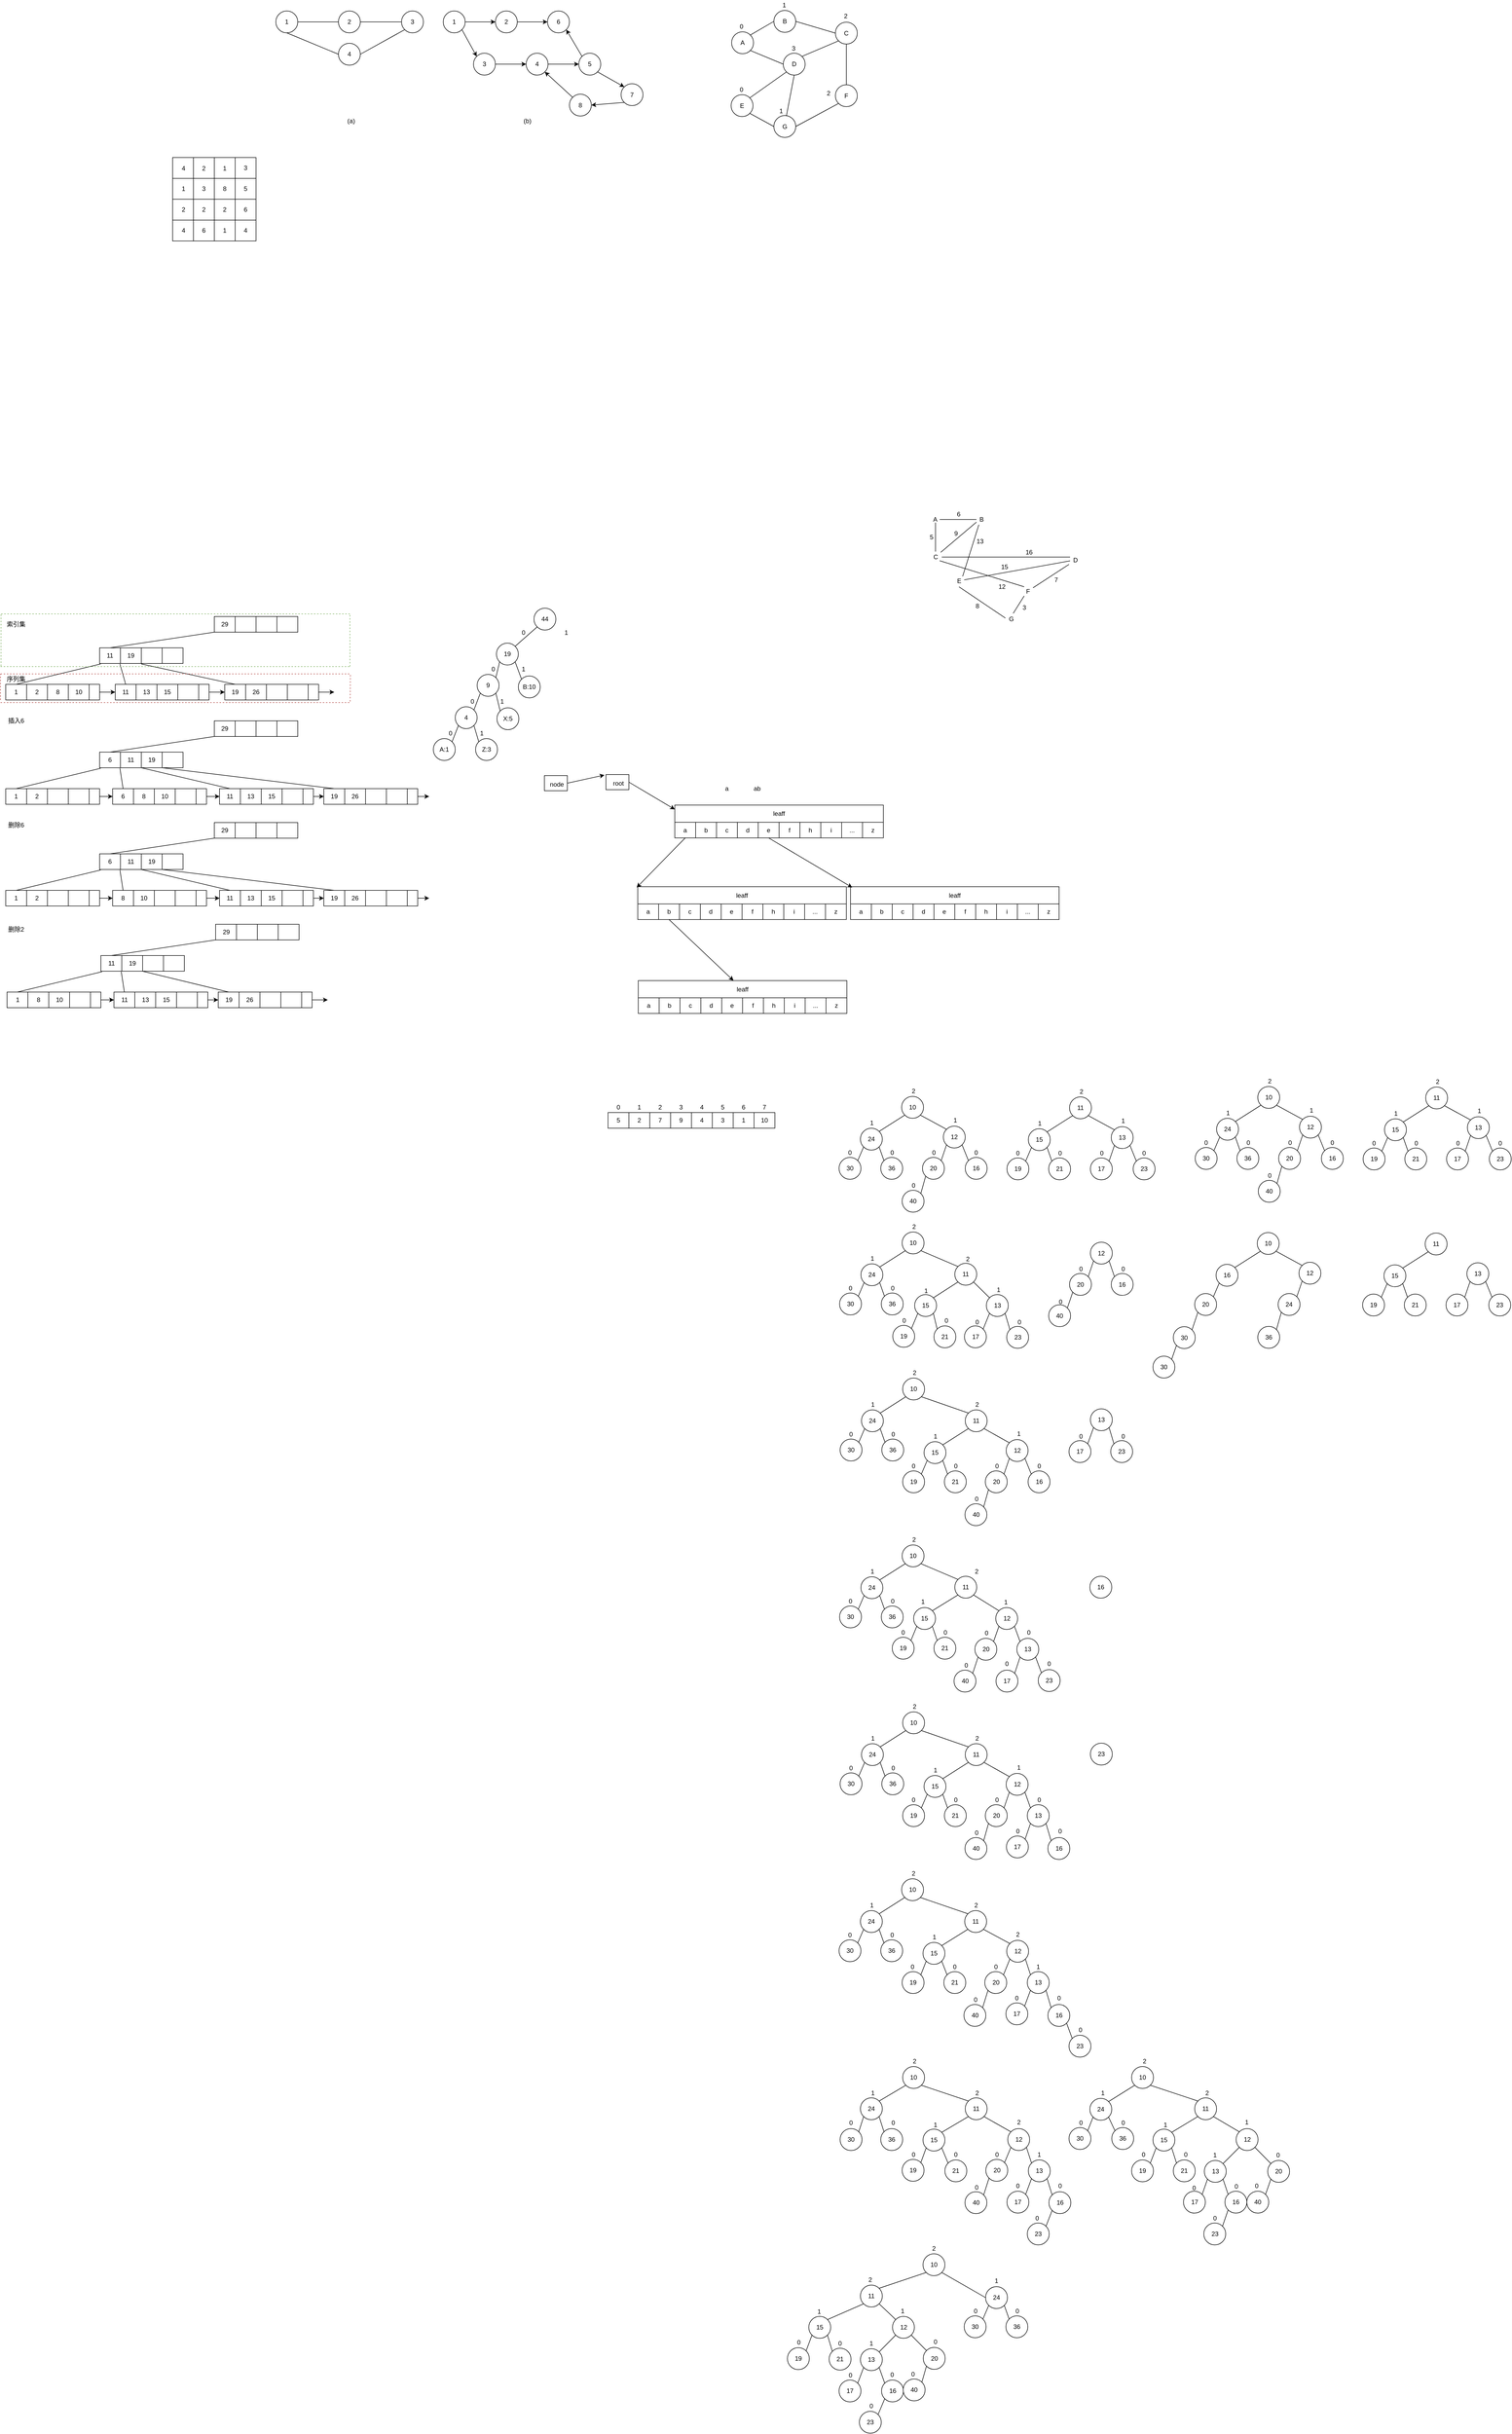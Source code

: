 <mxfile version="12.4.3" type="github" pages="1">
  <diagram id="NFb6xIKv0WvjEmluln3C" name="第 1 页">
    <mxGraphModel dx="622" dy="-31" grid="0" gridSize="10" guides="1" tooltips="1" connect="1" arrows="0" fold="1" page="0" pageScale="1" pageWidth="827" pageHeight="1169" background="none" math="0" shadow="0">
      <root>
        <mxCell id="0"/>
        <mxCell id="1" parent="0"/>
        <mxCell id="BwGiMZjiIL-_lYg8AVQy-2" value="11" style="rounded=0;whiteSpace=wrap;html=1;" parent="1" vertex="1">
          <mxGeometry x="1020" y="2420" width="40" height="30" as="geometry"/>
        </mxCell>
        <mxCell id="BwGiMZjiIL-_lYg8AVQy-3" value="19" style="rounded=0;whiteSpace=wrap;html=1;" parent="1" vertex="1">
          <mxGeometry x="1060" y="2420" width="40" height="30" as="geometry"/>
        </mxCell>
        <mxCell id="BwGiMZjiIL-_lYg8AVQy-4" value="" style="rounded=0;whiteSpace=wrap;html=1;" parent="1" vertex="1">
          <mxGeometry x="1100" y="2420" width="40" height="30" as="geometry"/>
        </mxCell>
        <mxCell id="BwGiMZjiIL-_lYg8AVQy-5" value="" style="rounded=0;whiteSpace=wrap;html=1;" parent="1" vertex="1">
          <mxGeometry x="1140" y="2420" width="40" height="30" as="geometry"/>
        </mxCell>
        <mxCell id="BwGiMZjiIL-_lYg8AVQy-7" value="1" style="rounded=0;whiteSpace=wrap;html=1;" parent="1" vertex="1">
          <mxGeometry x="840" y="2490" width="40" height="30" as="geometry"/>
        </mxCell>
        <mxCell id="BwGiMZjiIL-_lYg8AVQy-8" value="2" style="rounded=0;whiteSpace=wrap;html=1;" parent="1" vertex="1">
          <mxGeometry x="880" y="2490" width="40" height="30" as="geometry"/>
        </mxCell>
        <mxCell id="BwGiMZjiIL-_lYg8AVQy-9" value="8" style="rounded=0;whiteSpace=wrap;html=1;" parent="1" vertex="1">
          <mxGeometry x="920" y="2490" width="40" height="30" as="geometry"/>
        </mxCell>
        <mxCell id="BwGiMZjiIL-_lYg8AVQy-10" value="10" style="rounded=0;whiteSpace=wrap;html=1;" parent="1" vertex="1">
          <mxGeometry x="960" y="2490" width="40" height="30" as="geometry"/>
        </mxCell>
        <mxCell id="BwGiMZjiIL-_lYg8AVQy-12" value="19" style="rounded=0;whiteSpace=wrap;html=1;" parent="1" vertex="1">
          <mxGeometry x="1260" y="2490" width="40" height="30" as="geometry"/>
        </mxCell>
        <mxCell id="BwGiMZjiIL-_lYg8AVQy-13" value="26" style="rounded=0;whiteSpace=wrap;html=1;" parent="1" vertex="1">
          <mxGeometry x="1300" y="2490" width="40" height="30" as="geometry"/>
        </mxCell>
        <mxCell id="BwGiMZjiIL-_lYg8AVQy-14" value="" style="rounded=0;whiteSpace=wrap;html=1;" parent="1" vertex="1">
          <mxGeometry x="1340" y="2490" width="40" height="30" as="geometry"/>
        </mxCell>
        <mxCell id="BwGiMZjiIL-_lYg8AVQy-15" value="" style="rounded=0;whiteSpace=wrap;html=1;" parent="1" vertex="1">
          <mxGeometry x="1380" y="2490" width="40" height="30" as="geometry"/>
        </mxCell>
        <mxCell id="BwGiMZjiIL-_lYg8AVQy-19" value="" style="endArrow=none;html=1;entryX=0.05;entryY=1.033;entryDx=0;entryDy=0;entryPerimeter=0;exitX=0.5;exitY=0;exitDx=0;exitDy=0;exitPerimeter=0;" parent="1" source="BwGiMZjiIL-_lYg8AVQy-7" target="BwGiMZjiIL-_lYg8AVQy-2" edge="1">
          <mxGeometry width="50" height="50" relative="1" as="geometry">
            <mxPoint x="1050" y="2620" as="sourcePoint"/>
            <mxPoint x="1100" y="2570" as="targetPoint"/>
          </mxGeometry>
        </mxCell>
        <mxCell id="BwGiMZjiIL-_lYg8AVQy-20" value="" style="endArrow=none;html=1;entryX=0;entryY=1.033;entryDx=0;entryDy=0;entryPerimeter=0;exitX=0.5;exitY=0;exitDx=0;exitDy=0;" parent="1" source="BwGiMZjiIL-_lYg8AVQy-12" target="BwGiMZjiIL-_lYg8AVQy-4" edge="1">
          <mxGeometry width="50" height="50" relative="1" as="geometry">
            <mxPoint x="1140" y="2630" as="sourcePoint"/>
            <mxPoint x="1190" y="2580" as="targetPoint"/>
          </mxGeometry>
        </mxCell>
        <mxCell id="BwGiMZjiIL-_lYg8AVQy-21" value="11" style="rounded=0;whiteSpace=wrap;html=1;" parent="1" vertex="1">
          <mxGeometry x="1050" y="2490" width="40" height="30" as="geometry"/>
        </mxCell>
        <mxCell id="BwGiMZjiIL-_lYg8AVQy-22" value="13" style="rounded=0;whiteSpace=wrap;html=1;" parent="1" vertex="1">
          <mxGeometry x="1090" y="2490" width="40" height="30" as="geometry"/>
        </mxCell>
        <mxCell id="BwGiMZjiIL-_lYg8AVQy-23" value="15" style="rounded=0;whiteSpace=wrap;html=1;" parent="1" vertex="1">
          <mxGeometry x="1130" y="2490" width="40" height="30" as="geometry"/>
        </mxCell>
        <mxCell id="BwGiMZjiIL-_lYg8AVQy-24" value="" style="rounded=0;whiteSpace=wrap;html=1;" parent="1" vertex="1">
          <mxGeometry x="1170" y="2490" width="40" height="30" as="geometry"/>
        </mxCell>
        <mxCell id="BwGiMZjiIL-_lYg8AVQy-28" value="" style="endArrow=none;html=1;entryX=-0.025;entryY=1.033;entryDx=0;entryDy=0;exitX=0.5;exitY=0;exitDx=0;exitDy=0;entryPerimeter=0;" parent="1" source="BwGiMZjiIL-_lYg8AVQy-21" target="BwGiMZjiIL-_lYg8AVQy-3" edge="1">
          <mxGeometry width="50" height="50" relative="1" as="geometry">
            <mxPoint x="1180" y="2640" as="sourcePoint"/>
            <mxPoint x="1230" y="2590" as="targetPoint"/>
          </mxGeometry>
        </mxCell>
        <mxCell id="BwGiMZjiIL-_lYg8AVQy-37" value="29" style="rounded=0;whiteSpace=wrap;html=1;" parent="1" vertex="1">
          <mxGeometry x="1240" y="2360" width="40" height="30" as="geometry"/>
        </mxCell>
        <mxCell id="BwGiMZjiIL-_lYg8AVQy-38" value="" style="rounded=0;whiteSpace=wrap;html=1;" parent="1" vertex="1">
          <mxGeometry x="1280" y="2360" width="40" height="30" as="geometry"/>
        </mxCell>
        <mxCell id="BwGiMZjiIL-_lYg8AVQy-39" value="" style="rounded=0;whiteSpace=wrap;html=1;" parent="1" vertex="1">
          <mxGeometry x="1320" y="2360" width="40" height="30" as="geometry"/>
        </mxCell>
        <mxCell id="BwGiMZjiIL-_lYg8AVQy-40" value="" style="rounded=0;whiteSpace=wrap;html=1;" parent="1" vertex="1">
          <mxGeometry x="1360" y="2360" width="40" height="30" as="geometry"/>
        </mxCell>
        <mxCell id="BwGiMZjiIL-_lYg8AVQy-41" value="" style="endArrow=none;html=1;entryX=0;entryY=1;entryDx=0;entryDy=0;entryPerimeter=0;exitX=0.5;exitY=0;exitDx=0;exitDy=0;" parent="1" source="BwGiMZjiIL-_lYg8AVQy-2" target="BwGiMZjiIL-_lYg8AVQy-37" edge="1">
          <mxGeometry width="50" height="50" relative="1" as="geometry">
            <mxPoint x="1050" y="2390" as="sourcePoint"/>
            <mxPoint x="1100" y="2340" as="targetPoint"/>
          </mxGeometry>
        </mxCell>
        <mxCell id="BwGiMZjiIL-_lYg8AVQy-44" value="" style="rounded=0;whiteSpace=wrap;html=1;" parent="1" vertex="1">
          <mxGeometry x="1000" y="2490" width="20" height="30" as="geometry"/>
        </mxCell>
        <mxCell id="BwGiMZjiIL-_lYg8AVQy-45" value="" style="endArrow=classic;html=1;entryX=0;entryY=0.5;entryDx=0;entryDy=0;" parent="1" source="BwGiMZjiIL-_lYg8AVQy-44" target="BwGiMZjiIL-_lYg8AVQy-21" edge="1">
          <mxGeometry width="50" height="50" relative="1" as="geometry">
            <mxPoint x="1040" y="2610" as="sourcePoint"/>
            <mxPoint x="1090" y="2560" as="targetPoint"/>
          </mxGeometry>
        </mxCell>
        <mxCell id="BwGiMZjiIL-_lYg8AVQy-46" value="" style="rounded=0;whiteSpace=wrap;html=1;" parent="1" vertex="1">
          <mxGeometry x="1210" y="2490" width="20" height="30" as="geometry"/>
        </mxCell>
        <mxCell id="BwGiMZjiIL-_lYg8AVQy-47" value="" style="endArrow=classic;html=1;entryX=0;entryY=0.5;entryDx=0;entryDy=0;exitX=1;exitY=0.5;exitDx=0;exitDy=0;" parent="1" source="BwGiMZjiIL-_lYg8AVQy-46" target="BwGiMZjiIL-_lYg8AVQy-12" edge="1">
          <mxGeometry width="50" height="50" relative="1" as="geometry">
            <mxPoint x="1210" y="2580" as="sourcePoint"/>
            <mxPoint x="1260" y="2530" as="targetPoint"/>
          </mxGeometry>
        </mxCell>
        <mxCell id="BwGiMZjiIL-_lYg8AVQy-48" value="" style="endArrow=classic;html=1;exitX=1;exitY=0.5;exitDx=0;exitDy=0;" parent="1" source="BwGiMZjiIL-_lYg8AVQy-49" edge="1">
          <mxGeometry width="50" height="50" relative="1" as="geometry">
            <mxPoint x="1480" y="2560" as="sourcePoint"/>
            <mxPoint x="1470" y="2505" as="targetPoint"/>
          </mxGeometry>
        </mxCell>
        <mxCell id="BwGiMZjiIL-_lYg8AVQy-49" value="" style="rounded=0;whiteSpace=wrap;html=1;" parent="1" vertex="1">
          <mxGeometry x="1420" y="2490" width="20" height="30" as="geometry"/>
        </mxCell>
        <mxCell id="BwGiMZjiIL-_lYg8AVQy-55" value="6" style="rounded=0;whiteSpace=wrap;html=1;" parent="1" vertex="1">
          <mxGeometry x="1020" y="2620" width="40" height="30" as="geometry"/>
        </mxCell>
        <mxCell id="BwGiMZjiIL-_lYg8AVQy-56" value="11" style="rounded=0;whiteSpace=wrap;html=1;" parent="1" vertex="1">
          <mxGeometry x="1060" y="2620" width="40" height="30" as="geometry"/>
        </mxCell>
        <mxCell id="BwGiMZjiIL-_lYg8AVQy-57" value="19" style="rounded=0;whiteSpace=wrap;html=1;" parent="1" vertex="1">
          <mxGeometry x="1100" y="2620" width="40" height="30" as="geometry"/>
        </mxCell>
        <mxCell id="BwGiMZjiIL-_lYg8AVQy-58" value="" style="rounded=0;whiteSpace=wrap;html=1;" parent="1" vertex="1">
          <mxGeometry x="1140" y="2620" width="40" height="30" as="geometry"/>
        </mxCell>
        <mxCell id="BwGiMZjiIL-_lYg8AVQy-59" value="1" style="rounded=0;whiteSpace=wrap;html=1;" parent="1" vertex="1">
          <mxGeometry x="840" y="2690" width="40" height="30" as="geometry"/>
        </mxCell>
        <mxCell id="BwGiMZjiIL-_lYg8AVQy-60" value="2" style="rounded=0;whiteSpace=wrap;html=1;" parent="1" vertex="1">
          <mxGeometry x="880" y="2690" width="40" height="30" as="geometry"/>
        </mxCell>
        <mxCell id="BwGiMZjiIL-_lYg8AVQy-61" value="" style="rounded=0;whiteSpace=wrap;html=1;" parent="1" vertex="1">
          <mxGeometry x="920" y="2690" width="40" height="30" as="geometry"/>
        </mxCell>
        <mxCell id="BwGiMZjiIL-_lYg8AVQy-62" value="" style="rounded=0;whiteSpace=wrap;html=1;" parent="1" vertex="1">
          <mxGeometry x="960" y="2690" width="40" height="30" as="geometry"/>
        </mxCell>
        <mxCell id="BwGiMZjiIL-_lYg8AVQy-63" value="19" style="rounded=0;whiteSpace=wrap;html=1;" parent="1" vertex="1">
          <mxGeometry x="1450" y="2690" width="40" height="30" as="geometry"/>
        </mxCell>
        <mxCell id="BwGiMZjiIL-_lYg8AVQy-64" value="26" style="rounded=0;whiteSpace=wrap;html=1;" parent="1" vertex="1">
          <mxGeometry x="1490" y="2690" width="40" height="30" as="geometry"/>
        </mxCell>
        <mxCell id="BwGiMZjiIL-_lYg8AVQy-65" value="" style="rounded=0;whiteSpace=wrap;html=1;" parent="1" vertex="1">
          <mxGeometry x="1530" y="2690" width="40" height="30" as="geometry"/>
        </mxCell>
        <mxCell id="BwGiMZjiIL-_lYg8AVQy-66" value="" style="rounded=0;whiteSpace=wrap;html=1;" parent="1" vertex="1">
          <mxGeometry x="1570" y="2690" width="40" height="30" as="geometry"/>
        </mxCell>
        <mxCell id="BwGiMZjiIL-_lYg8AVQy-67" value="" style="endArrow=none;html=1;entryX=0.05;entryY=1.033;entryDx=0;entryDy=0;entryPerimeter=0;exitX=0.5;exitY=0;exitDx=0;exitDy=0;exitPerimeter=0;" parent="1" source="BwGiMZjiIL-_lYg8AVQy-59" target="BwGiMZjiIL-_lYg8AVQy-55" edge="1">
          <mxGeometry width="50" height="50" relative="1" as="geometry">
            <mxPoint x="1050" y="2820" as="sourcePoint"/>
            <mxPoint x="1100" y="2770" as="targetPoint"/>
          </mxGeometry>
        </mxCell>
        <mxCell id="BwGiMZjiIL-_lYg8AVQy-68" value="" style="endArrow=none;html=1;entryX=1;entryY=1;entryDx=0;entryDy=0;entryPerimeter=0;exitX=0.5;exitY=0;exitDx=0;exitDy=0;" parent="1" source="BwGiMZjiIL-_lYg8AVQy-63" target="BwGiMZjiIL-_lYg8AVQy-57" edge="1">
          <mxGeometry width="50" height="50" relative="1" as="geometry">
            <mxPoint x="1140" y="2830" as="sourcePoint"/>
            <mxPoint x="1190" y="2780" as="targetPoint"/>
          </mxGeometry>
        </mxCell>
        <mxCell id="BwGiMZjiIL-_lYg8AVQy-69" value="11" style="rounded=0;whiteSpace=wrap;html=1;" parent="1" vertex="1">
          <mxGeometry x="1250" y="2690" width="40" height="30" as="geometry"/>
        </mxCell>
        <mxCell id="BwGiMZjiIL-_lYg8AVQy-70" value="13" style="rounded=0;whiteSpace=wrap;html=1;" parent="1" vertex="1">
          <mxGeometry x="1290" y="2690" width="40" height="30" as="geometry"/>
        </mxCell>
        <mxCell id="BwGiMZjiIL-_lYg8AVQy-71" value="15" style="rounded=0;whiteSpace=wrap;html=1;" parent="1" vertex="1">
          <mxGeometry x="1330" y="2690" width="40" height="30" as="geometry"/>
        </mxCell>
        <mxCell id="BwGiMZjiIL-_lYg8AVQy-72" value="" style="rounded=0;whiteSpace=wrap;html=1;" parent="1" vertex="1">
          <mxGeometry x="1370" y="2690" width="40" height="30" as="geometry"/>
        </mxCell>
        <mxCell id="BwGiMZjiIL-_lYg8AVQy-73" value="" style="endArrow=none;html=1;entryX=1;entryY=1;entryDx=0;entryDy=0;exitX=0.5;exitY=0;exitDx=0;exitDy=0;entryPerimeter=0;" parent="1" source="BwGiMZjiIL-_lYg8AVQy-69" target="BwGiMZjiIL-_lYg8AVQy-56" edge="1">
          <mxGeometry width="50" height="50" relative="1" as="geometry">
            <mxPoint x="1180" y="2840" as="sourcePoint"/>
            <mxPoint x="1230" y="2790" as="targetPoint"/>
          </mxGeometry>
        </mxCell>
        <mxCell id="BwGiMZjiIL-_lYg8AVQy-74" value="29" style="rounded=0;whiteSpace=wrap;html=1;" parent="1" vertex="1">
          <mxGeometry x="1240" y="2560" width="40" height="30" as="geometry"/>
        </mxCell>
        <mxCell id="BwGiMZjiIL-_lYg8AVQy-75" value="" style="rounded=0;whiteSpace=wrap;html=1;" parent="1" vertex="1">
          <mxGeometry x="1280" y="2560" width="40" height="30" as="geometry"/>
        </mxCell>
        <mxCell id="BwGiMZjiIL-_lYg8AVQy-76" value="" style="rounded=0;whiteSpace=wrap;html=1;" parent="1" vertex="1">
          <mxGeometry x="1320" y="2560" width="40" height="30" as="geometry"/>
        </mxCell>
        <mxCell id="BwGiMZjiIL-_lYg8AVQy-77" value="" style="rounded=0;whiteSpace=wrap;html=1;" parent="1" vertex="1">
          <mxGeometry x="1360" y="2560" width="40" height="30" as="geometry"/>
        </mxCell>
        <mxCell id="BwGiMZjiIL-_lYg8AVQy-78" value="" style="endArrow=none;html=1;entryX=0;entryY=1;entryDx=0;entryDy=0;entryPerimeter=0;exitX=0.5;exitY=0;exitDx=0;exitDy=0;" parent="1" source="BwGiMZjiIL-_lYg8AVQy-55" target="BwGiMZjiIL-_lYg8AVQy-74" edge="1">
          <mxGeometry width="50" height="50" relative="1" as="geometry">
            <mxPoint x="1050" y="2590" as="sourcePoint"/>
            <mxPoint x="1100" y="2540" as="targetPoint"/>
          </mxGeometry>
        </mxCell>
        <mxCell id="BwGiMZjiIL-_lYg8AVQy-79" value="" style="rounded=0;whiteSpace=wrap;html=1;" parent="1" vertex="1">
          <mxGeometry x="1000" y="2690" width="20" height="30" as="geometry"/>
        </mxCell>
        <mxCell id="BwGiMZjiIL-_lYg8AVQy-80" value="" style="endArrow=classic;html=1;entryX=0;entryY=0.5;entryDx=0;entryDy=0;" parent="1" source="BwGiMZjiIL-_lYg8AVQy-79" target="BwGiMZjiIL-_lYg8AVQy-85" edge="1">
          <mxGeometry width="50" height="50" relative="1" as="geometry">
            <mxPoint x="1040" y="2810" as="sourcePoint"/>
            <mxPoint x="1090" y="2760" as="targetPoint"/>
          </mxGeometry>
        </mxCell>
        <mxCell id="BwGiMZjiIL-_lYg8AVQy-81" value="" style="rounded=0;whiteSpace=wrap;html=1;" parent="1" vertex="1">
          <mxGeometry x="1410" y="2690" width="20" height="30" as="geometry"/>
        </mxCell>
        <mxCell id="BwGiMZjiIL-_lYg8AVQy-82" value="" style="endArrow=classic;html=1;entryX=0;entryY=0.5;entryDx=0;entryDy=0;exitX=1;exitY=0.5;exitDx=0;exitDy=0;" parent="1" source="BwGiMZjiIL-_lYg8AVQy-81" target="BwGiMZjiIL-_lYg8AVQy-63" edge="1">
          <mxGeometry width="50" height="50" relative="1" as="geometry">
            <mxPoint x="1430" y="2780" as="sourcePoint"/>
            <mxPoint x="1480" y="2730" as="targetPoint"/>
          </mxGeometry>
        </mxCell>
        <mxCell id="BwGiMZjiIL-_lYg8AVQy-83" value="" style="endArrow=classic;html=1;exitX=1;exitY=0.5;exitDx=0;exitDy=0;" parent="1" source="BwGiMZjiIL-_lYg8AVQy-84" edge="1">
          <mxGeometry width="50" height="50" relative="1" as="geometry">
            <mxPoint x="1670" y="2760" as="sourcePoint"/>
            <mxPoint x="1652" y="2705" as="targetPoint"/>
          </mxGeometry>
        </mxCell>
        <mxCell id="BwGiMZjiIL-_lYg8AVQy-84" value="" style="rounded=0;whiteSpace=wrap;html=1;" parent="1" vertex="1">
          <mxGeometry x="1610" y="2690" width="20" height="30" as="geometry"/>
        </mxCell>
        <mxCell id="BwGiMZjiIL-_lYg8AVQy-85" value="6" style="rounded=0;whiteSpace=wrap;html=1;" parent="1" vertex="1">
          <mxGeometry x="1045" y="2690" width="40" height="30" as="geometry"/>
        </mxCell>
        <mxCell id="BwGiMZjiIL-_lYg8AVQy-86" value="8" style="rounded=0;whiteSpace=wrap;html=1;" parent="1" vertex="1">
          <mxGeometry x="1085" y="2690" width="40" height="30" as="geometry"/>
        </mxCell>
        <mxCell id="BwGiMZjiIL-_lYg8AVQy-87" value="10" style="rounded=0;whiteSpace=wrap;html=1;" parent="1" vertex="1">
          <mxGeometry x="1125" y="2690" width="40" height="30" as="geometry"/>
        </mxCell>
        <mxCell id="BwGiMZjiIL-_lYg8AVQy-88" value="" style="rounded=0;whiteSpace=wrap;html=1;" parent="1" vertex="1">
          <mxGeometry x="1165" y="2690" width="40" height="30" as="geometry"/>
        </mxCell>
        <mxCell id="BwGiMZjiIL-_lYg8AVQy-89" value="" style="endArrow=classic;html=1;exitX=1;exitY=0.5;exitDx=0;exitDy=0;entryX=0;entryY=0.5;entryDx=0;entryDy=0;" parent="1" source="BwGiMZjiIL-_lYg8AVQy-90" target="BwGiMZjiIL-_lYg8AVQy-69" edge="1">
          <mxGeometry width="50" height="50" relative="1" as="geometry">
            <mxPoint x="1265" y="2760" as="sourcePoint"/>
            <mxPoint x="1255" y="2705" as="targetPoint"/>
          </mxGeometry>
        </mxCell>
        <mxCell id="BwGiMZjiIL-_lYg8AVQy-90" value="" style="rounded=0;whiteSpace=wrap;html=1;" parent="1" vertex="1">
          <mxGeometry x="1205" y="2690" width="20" height="30" as="geometry"/>
        </mxCell>
        <mxCell id="BwGiMZjiIL-_lYg8AVQy-91" value="" style="endArrow=none;html=1;entryX=0.975;entryY=1.033;entryDx=0;entryDy=0;entryPerimeter=0;exitX=0.5;exitY=0;exitDx=0;exitDy=0;" parent="1" source="BwGiMZjiIL-_lYg8AVQy-85" target="BwGiMZjiIL-_lYg8AVQy-55" edge="1">
          <mxGeometry width="50" height="50" relative="1" as="geometry">
            <mxPoint x="1050" y="2840" as="sourcePoint"/>
            <mxPoint x="1100" y="2790" as="targetPoint"/>
          </mxGeometry>
        </mxCell>
        <mxCell id="BwGiMZjiIL-_lYg8AVQy-92" value="插入6" style="text;html=1;strokeColor=none;fillColor=none;align=center;verticalAlign=middle;whiteSpace=wrap;rounded=0;" parent="1" vertex="1">
          <mxGeometry x="840" y="2550" width="40" height="20" as="geometry"/>
        </mxCell>
        <mxCell id="BwGiMZjiIL-_lYg8AVQy-93" value="" style="endArrow=none;dashed=1;html=1;fillColor=#d5e8d4;strokeColor=#82b366;" parent="1" edge="1">
          <mxGeometry width="50" height="50" relative="1" as="geometry">
            <mxPoint x="831" y="2355" as="sourcePoint"/>
            <mxPoint x="1501" y="2355" as="targetPoint"/>
          </mxGeometry>
        </mxCell>
        <mxCell id="BwGiMZjiIL-_lYg8AVQy-94" value="" style="endArrow=none;dashed=1;html=1;fillColor=#f8cecc;strokeColor=#b85450;" parent="1" edge="1">
          <mxGeometry width="50" height="50" relative="1" as="geometry">
            <mxPoint x="1500.5" y="2523" as="sourcePoint"/>
            <mxPoint x="1501" y="2470" as="targetPoint"/>
          </mxGeometry>
        </mxCell>
        <mxCell id="BwGiMZjiIL-_lYg8AVQy-95" value="" style="endArrow=none;dashed=1;html=1;fillColor=#d5e8d4;strokeColor=#82b366;" parent="1" edge="1">
          <mxGeometry width="50" height="50" relative="1" as="geometry">
            <mxPoint x="830" y="2456" as="sourcePoint"/>
            <mxPoint x="1500" y="2456" as="targetPoint"/>
          </mxGeometry>
        </mxCell>
        <mxCell id="BwGiMZjiIL-_lYg8AVQy-96" value="" style="endArrow=none;dashed=1;html=1;fillColor=#d5e8d4;strokeColor=#82b366;" parent="1" edge="1">
          <mxGeometry width="50" height="50" relative="1" as="geometry">
            <mxPoint x="1500" y="2456" as="sourcePoint"/>
            <mxPoint x="1500" y="2356" as="targetPoint"/>
          </mxGeometry>
        </mxCell>
        <mxCell id="BwGiMZjiIL-_lYg8AVQy-98" value="" style="endArrow=none;dashed=1;html=1;fillColor=#f8cecc;strokeColor=#b85450;" parent="1" edge="1">
          <mxGeometry width="50" height="50" relative="1" as="geometry">
            <mxPoint x="830" y="2470" as="sourcePoint"/>
            <mxPoint x="1500" y="2470" as="targetPoint"/>
          </mxGeometry>
        </mxCell>
        <mxCell id="BwGiMZjiIL-_lYg8AVQy-99" value="" style="endArrow=none;dashed=1;html=1;fillColor=#f8cecc;strokeColor=#b85450;" parent="1" edge="1">
          <mxGeometry width="50" height="50" relative="1" as="geometry">
            <mxPoint x="830" y="2525" as="sourcePoint"/>
            <mxPoint x="1500" y="2525" as="targetPoint"/>
          </mxGeometry>
        </mxCell>
        <mxCell id="BwGiMZjiIL-_lYg8AVQy-100" value="" style="endArrow=none;dashed=1;html=1;fillColor=#f8cecc;strokeColor=#b85450;" parent="1" edge="1">
          <mxGeometry width="50" height="50" relative="1" as="geometry">
            <mxPoint x="830" y="2520" as="sourcePoint"/>
            <mxPoint x="830" y="2470" as="targetPoint"/>
          </mxGeometry>
        </mxCell>
        <mxCell id="BwGiMZjiIL-_lYg8AVQy-101" value="" style="endArrow=none;dashed=1;html=1;fillColor=#d5e8d4;strokeColor=#82b366;" parent="1" edge="1">
          <mxGeometry width="50" height="50" relative="1" as="geometry">
            <mxPoint x="831" y="2455" as="sourcePoint"/>
            <mxPoint x="831" y="2355" as="targetPoint"/>
          </mxGeometry>
        </mxCell>
        <mxCell id="BwGiMZjiIL-_lYg8AVQy-102" value="索引集" style="text;html=1;strokeColor=none;fillColor=none;align=center;verticalAlign=middle;whiteSpace=wrap;rounded=0;" parent="1" vertex="1">
          <mxGeometry x="840" y="2365" width="40" height="20" as="geometry"/>
        </mxCell>
        <mxCell id="BwGiMZjiIL-_lYg8AVQy-103" value="序列集" style="text;html=1;strokeColor=none;fillColor=none;align=center;verticalAlign=middle;whiteSpace=wrap;rounded=0;" parent="1" vertex="1">
          <mxGeometry x="840" y="2470" width="40" height="20" as="geometry"/>
        </mxCell>
        <mxCell id="BwGiMZjiIL-_lYg8AVQy-144" value="6" style="rounded=0;whiteSpace=wrap;html=1;" parent="1" vertex="1">
          <mxGeometry x="1020" y="2815" width="40" height="30" as="geometry"/>
        </mxCell>
        <mxCell id="BwGiMZjiIL-_lYg8AVQy-145" value="11" style="rounded=0;whiteSpace=wrap;html=1;" parent="1" vertex="1">
          <mxGeometry x="1060" y="2815" width="40" height="30" as="geometry"/>
        </mxCell>
        <mxCell id="BwGiMZjiIL-_lYg8AVQy-146" value="19" style="rounded=0;whiteSpace=wrap;html=1;" parent="1" vertex="1">
          <mxGeometry x="1100" y="2815" width="40" height="30" as="geometry"/>
        </mxCell>
        <mxCell id="BwGiMZjiIL-_lYg8AVQy-147" value="" style="rounded=0;whiteSpace=wrap;html=1;" parent="1" vertex="1">
          <mxGeometry x="1140" y="2815" width="40" height="30" as="geometry"/>
        </mxCell>
        <mxCell id="BwGiMZjiIL-_lYg8AVQy-148" value="1" style="rounded=0;whiteSpace=wrap;html=1;" parent="1" vertex="1">
          <mxGeometry x="840" y="2885" width="40" height="30" as="geometry"/>
        </mxCell>
        <mxCell id="BwGiMZjiIL-_lYg8AVQy-149" value="2" style="rounded=0;whiteSpace=wrap;html=1;" parent="1" vertex="1">
          <mxGeometry x="880" y="2885" width="40" height="30" as="geometry"/>
        </mxCell>
        <mxCell id="BwGiMZjiIL-_lYg8AVQy-150" value="" style="rounded=0;whiteSpace=wrap;html=1;" parent="1" vertex="1">
          <mxGeometry x="920" y="2885" width="40" height="30" as="geometry"/>
        </mxCell>
        <mxCell id="BwGiMZjiIL-_lYg8AVQy-151" value="" style="rounded=0;whiteSpace=wrap;html=1;" parent="1" vertex="1">
          <mxGeometry x="960" y="2885" width="40" height="30" as="geometry"/>
        </mxCell>
        <mxCell id="BwGiMZjiIL-_lYg8AVQy-152" value="19" style="rounded=0;whiteSpace=wrap;html=1;" parent="1" vertex="1">
          <mxGeometry x="1450" y="2885" width="40" height="30" as="geometry"/>
        </mxCell>
        <mxCell id="BwGiMZjiIL-_lYg8AVQy-153" value="26" style="rounded=0;whiteSpace=wrap;html=1;" parent="1" vertex="1">
          <mxGeometry x="1490" y="2885" width="40" height="30" as="geometry"/>
        </mxCell>
        <mxCell id="BwGiMZjiIL-_lYg8AVQy-154" value="" style="rounded=0;whiteSpace=wrap;html=1;" parent="1" vertex="1">
          <mxGeometry x="1530" y="2885" width="40" height="30" as="geometry"/>
        </mxCell>
        <mxCell id="BwGiMZjiIL-_lYg8AVQy-155" value="" style="rounded=0;whiteSpace=wrap;html=1;" parent="1" vertex="1">
          <mxGeometry x="1570" y="2885" width="40" height="30" as="geometry"/>
        </mxCell>
        <mxCell id="BwGiMZjiIL-_lYg8AVQy-156" value="" style="endArrow=none;html=1;entryX=0.05;entryY=1.033;entryDx=0;entryDy=0;entryPerimeter=0;exitX=0.5;exitY=0;exitDx=0;exitDy=0;exitPerimeter=0;" parent="1" source="BwGiMZjiIL-_lYg8AVQy-148" target="BwGiMZjiIL-_lYg8AVQy-144" edge="1">
          <mxGeometry width="50" height="50" relative="1" as="geometry">
            <mxPoint x="1050" y="3015" as="sourcePoint"/>
            <mxPoint x="1100" y="2965" as="targetPoint"/>
          </mxGeometry>
        </mxCell>
        <mxCell id="BwGiMZjiIL-_lYg8AVQy-157" value="" style="endArrow=none;html=1;entryX=1;entryY=1;entryDx=0;entryDy=0;entryPerimeter=0;exitX=0.5;exitY=0;exitDx=0;exitDy=0;" parent="1" source="BwGiMZjiIL-_lYg8AVQy-152" target="BwGiMZjiIL-_lYg8AVQy-146" edge="1">
          <mxGeometry width="50" height="50" relative="1" as="geometry">
            <mxPoint x="1140" y="3025" as="sourcePoint"/>
            <mxPoint x="1190" y="2975" as="targetPoint"/>
          </mxGeometry>
        </mxCell>
        <mxCell id="BwGiMZjiIL-_lYg8AVQy-158" value="11" style="rounded=0;whiteSpace=wrap;html=1;" parent="1" vertex="1">
          <mxGeometry x="1250" y="2885" width="40" height="30" as="geometry"/>
        </mxCell>
        <mxCell id="BwGiMZjiIL-_lYg8AVQy-159" value="13" style="rounded=0;whiteSpace=wrap;html=1;" parent="1" vertex="1">
          <mxGeometry x="1290" y="2885" width="40" height="30" as="geometry"/>
        </mxCell>
        <mxCell id="BwGiMZjiIL-_lYg8AVQy-160" value="15" style="rounded=0;whiteSpace=wrap;html=1;" parent="1" vertex="1">
          <mxGeometry x="1330" y="2885" width="40" height="30" as="geometry"/>
        </mxCell>
        <mxCell id="BwGiMZjiIL-_lYg8AVQy-161" value="" style="rounded=0;whiteSpace=wrap;html=1;" parent="1" vertex="1">
          <mxGeometry x="1370" y="2885" width="40" height="30" as="geometry"/>
        </mxCell>
        <mxCell id="BwGiMZjiIL-_lYg8AVQy-162" value="" style="endArrow=none;html=1;entryX=1;entryY=1;entryDx=0;entryDy=0;exitX=0.5;exitY=0;exitDx=0;exitDy=0;entryPerimeter=0;" parent="1" source="BwGiMZjiIL-_lYg8AVQy-158" target="BwGiMZjiIL-_lYg8AVQy-145" edge="1">
          <mxGeometry width="50" height="50" relative="1" as="geometry">
            <mxPoint x="1180" y="3035" as="sourcePoint"/>
            <mxPoint x="1230" y="2985" as="targetPoint"/>
          </mxGeometry>
        </mxCell>
        <mxCell id="BwGiMZjiIL-_lYg8AVQy-163" value="29" style="rounded=0;whiteSpace=wrap;html=1;" parent="1" vertex="1">
          <mxGeometry x="1240" y="2755" width="40" height="30" as="geometry"/>
        </mxCell>
        <mxCell id="BwGiMZjiIL-_lYg8AVQy-164" value="" style="rounded=0;whiteSpace=wrap;html=1;" parent="1" vertex="1">
          <mxGeometry x="1280" y="2755" width="40" height="30" as="geometry"/>
        </mxCell>
        <mxCell id="BwGiMZjiIL-_lYg8AVQy-165" value="" style="rounded=0;whiteSpace=wrap;html=1;" parent="1" vertex="1">
          <mxGeometry x="1320" y="2755" width="40" height="30" as="geometry"/>
        </mxCell>
        <mxCell id="BwGiMZjiIL-_lYg8AVQy-166" value="" style="rounded=0;whiteSpace=wrap;html=1;" parent="1" vertex="1">
          <mxGeometry x="1360" y="2755" width="40" height="30" as="geometry"/>
        </mxCell>
        <mxCell id="BwGiMZjiIL-_lYg8AVQy-167" value="" style="endArrow=none;html=1;entryX=0;entryY=1;entryDx=0;entryDy=0;entryPerimeter=0;exitX=0.5;exitY=0;exitDx=0;exitDy=0;" parent="1" source="BwGiMZjiIL-_lYg8AVQy-144" target="BwGiMZjiIL-_lYg8AVQy-163" edge="1">
          <mxGeometry width="50" height="50" relative="1" as="geometry">
            <mxPoint x="1050" y="2785" as="sourcePoint"/>
            <mxPoint x="1100" y="2735" as="targetPoint"/>
          </mxGeometry>
        </mxCell>
        <mxCell id="BwGiMZjiIL-_lYg8AVQy-168" value="" style="rounded=0;whiteSpace=wrap;html=1;" parent="1" vertex="1">
          <mxGeometry x="1000" y="2885" width="20" height="30" as="geometry"/>
        </mxCell>
        <mxCell id="BwGiMZjiIL-_lYg8AVQy-169" value="" style="endArrow=classic;html=1;entryX=0;entryY=0.5;entryDx=0;entryDy=0;" parent="1" source="BwGiMZjiIL-_lYg8AVQy-168" target="BwGiMZjiIL-_lYg8AVQy-174" edge="1">
          <mxGeometry width="50" height="50" relative="1" as="geometry">
            <mxPoint x="1040" y="3005" as="sourcePoint"/>
            <mxPoint x="1090" y="2955" as="targetPoint"/>
          </mxGeometry>
        </mxCell>
        <mxCell id="BwGiMZjiIL-_lYg8AVQy-170" value="" style="rounded=0;whiteSpace=wrap;html=1;" parent="1" vertex="1">
          <mxGeometry x="1410" y="2885" width="20" height="30" as="geometry"/>
        </mxCell>
        <mxCell id="BwGiMZjiIL-_lYg8AVQy-171" value="" style="endArrow=classic;html=1;entryX=0;entryY=0.5;entryDx=0;entryDy=0;exitX=1;exitY=0.5;exitDx=0;exitDy=0;" parent="1" source="BwGiMZjiIL-_lYg8AVQy-170" target="BwGiMZjiIL-_lYg8AVQy-152" edge="1">
          <mxGeometry width="50" height="50" relative="1" as="geometry">
            <mxPoint x="1430" y="2975" as="sourcePoint"/>
            <mxPoint x="1480" y="2925" as="targetPoint"/>
          </mxGeometry>
        </mxCell>
        <mxCell id="BwGiMZjiIL-_lYg8AVQy-172" value="" style="endArrow=classic;html=1;exitX=1;exitY=0.5;exitDx=0;exitDy=0;" parent="1" edge="1">
          <mxGeometry width="50" height="50" relative="1" as="geometry">
            <mxPoint x="1622" y="2900" as="sourcePoint"/>
            <mxPoint x="1652" y="2900" as="targetPoint"/>
          </mxGeometry>
        </mxCell>
        <mxCell id="BwGiMZjiIL-_lYg8AVQy-173" value="" style="rounded=0;whiteSpace=wrap;html=1;" parent="1" vertex="1">
          <mxGeometry x="1610" y="2885" width="20" height="30" as="geometry"/>
        </mxCell>
        <mxCell id="BwGiMZjiIL-_lYg8AVQy-174" value="8" style="rounded=0;whiteSpace=wrap;html=1;" parent="1" vertex="1">
          <mxGeometry x="1045" y="2885" width="40" height="30" as="geometry"/>
        </mxCell>
        <mxCell id="BwGiMZjiIL-_lYg8AVQy-175" value="10" style="rounded=0;whiteSpace=wrap;html=1;" parent="1" vertex="1">
          <mxGeometry x="1085" y="2885" width="40" height="30" as="geometry"/>
        </mxCell>
        <mxCell id="BwGiMZjiIL-_lYg8AVQy-176" value="" style="rounded=0;whiteSpace=wrap;html=1;" parent="1" vertex="1">
          <mxGeometry x="1125" y="2885" width="40" height="30" as="geometry"/>
        </mxCell>
        <mxCell id="BwGiMZjiIL-_lYg8AVQy-177" value="" style="rounded=0;whiteSpace=wrap;html=1;" parent="1" vertex="1">
          <mxGeometry x="1165" y="2885" width="40" height="30" as="geometry"/>
        </mxCell>
        <mxCell id="BwGiMZjiIL-_lYg8AVQy-178" value="" style="endArrow=classic;html=1;exitX=1;exitY=0.5;exitDx=0;exitDy=0;entryX=0;entryY=0.5;entryDx=0;entryDy=0;" parent="1" source="BwGiMZjiIL-_lYg8AVQy-179" target="BwGiMZjiIL-_lYg8AVQy-158" edge="1">
          <mxGeometry width="50" height="50" relative="1" as="geometry">
            <mxPoint x="1265" y="2955" as="sourcePoint"/>
            <mxPoint x="1255" y="2900" as="targetPoint"/>
          </mxGeometry>
        </mxCell>
        <mxCell id="BwGiMZjiIL-_lYg8AVQy-179" value="" style="rounded=0;whiteSpace=wrap;html=1;" parent="1" vertex="1">
          <mxGeometry x="1205" y="2885" width="20" height="30" as="geometry"/>
        </mxCell>
        <mxCell id="BwGiMZjiIL-_lYg8AVQy-180" value="" style="endArrow=none;html=1;entryX=0.975;entryY=1.033;entryDx=0;entryDy=0;entryPerimeter=0;exitX=0.5;exitY=0;exitDx=0;exitDy=0;" parent="1" source="BwGiMZjiIL-_lYg8AVQy-174" target="BwGiMZjiIL-_lYg8AVQy-144" edge="1">
          <mxGeometry width="50" height="50" relative="1" as="geometry">
            <mxPoint x="1050" y="3035" as="sourcePoint"/>
            <mxPoint x="1100" y="2985" as="targetPoint"/>
          </mxGeometry>
        </mxCell>
        <mxCell id="BwGiMZjiIL-_lYg8AVQy-181" value="删除6" style="text;html=1;strokeColor=none;fillColor=none;align=center;verticalAlign=middle;whiteSpace=wrap;rounded=0;" parent="1" vertex="1">
          <mxGeometry x="840" y="2750" width="40" height="20" as="geometry"/>
        </mxCell>
        <mxCell id="BwGiMZjiIL-_lYg8AVQy-182" value="删除2" style="text;html=1;strokeColor=none;fillColor=none;align=center;verticalAlign=middle;whiteSpace=wrap;rounded=0;" parent="1" vertex="1">
          <mxGeometry x="840" y="2950" width="40" height="20" as="geometry"/>
        </mxCell>
        <mxCell id="BwGiMZjiIL-_lYg8AVQy-183" value="11" style="rounded=0;whiteSpace=wrap;html=1;" parent="1" vertex="1">
          <mxGeometry x="1022.5" y="3010" width="40" height="30" as="geometry"/>
        </mxCell>
        <mxCell id="BwGiMZjiIL-_lYg8AVQy-184" value="19" style="rounded=0;whiteSpace=wrap;html=1;" parent="1" vertex="1">
          <mxGeometry x="1062.5" y="3010" width="40" height="30" as="geometry"/>
        </mxCell>
        <mxCell id="BwGiMZjiIL-_lYg8AVQy-185" value="" style="rounded=0;whiteSpace=wrap;html=1;" parent="1" vertex="1">
          <mxGeometry x="1102.5" y="3010" width="40" height="30" as="geometry"/>
        </mxCell>
        <mxCell id="BwGiMZjiIL-_lYg8AVQy-186" value="" style="rounded=0;whiteSpace=wrap;html=1;" parent="1" vertex="1">
          <mxGeometry x="1142.5" y="3010" width="40" height="30" as="geometry"/>
        </mxCell>
        <mxCell id="BwGiMZjiIL-_lYg8AVQy-187" value="1" style="rounded=0;whiteSpace=wrap;html=1;" parent="1" vertex="1">
          <mxGeometry x="842.5" y="3080" width="40" height="30" as="geometry"/>
        </mxCell>
        <mxCell id="BwGiMZjiIL-_lYg8AVQy-188" value="8" style="rounded=0;whiteSpace=wrap;html=1;" parent="1" vertex="1">
          <mxGeometry x="882.5" y="3080" width="40" height="30" as="geometry"/>
        </mxCell>
        <mxCell id="BwGiMZjiIL-_lYg8AVQy-189" value="10" style="rounded=0;whiteSpace=wrap;html=1;" parent="1" vertex="1">
          <mxGeometry x="922.5" y="3080" width="40" height="30" as="geometry"/>
        </mxCell>
        <mxCell id="BwGiMZjiIL-_lYg8AVQy-190" value="" style="rounded=0;whiteSpace=wrap;html=1;" parent="1" vertex="1">
          <mxGeometry x="962.5" y="3080" width="40" height="30" as="geometry"/>
        </mxCell>
        <mxCell id="BwGiMZjiIL-_lYg8AVQy-191" value="19" style="rounded=0;whiteSpace=wrap;html=1;" parent="1" vertex="1">
          <mxGeometry x="1247.5" y="3080" width="40" height="30" as="geometry"/>
        </mxCell>
        <mxCell id="BwGiMZjiIL-_lYg8AVQy-192" value="26" style="rounded=0;whiteSpace=wrap;html=1;" parent="1" vertex="1">
          <mxGeometry x="1287.5" y="3080" width="40" height="30" as="geometry"/>
        </mxCell>
        <mxCell id="BwGiMZjiIL-_lYg8AVQy-193" value="" style="rounded=0;whiteSpace=wrap;html=1;" parent="1" vertex="1">
          <mxGeometry x="1327.5" y="3080" width="40" height="30" as="geometry"/>
        </mxCell>
        <mxCell id="BwGiMZjiIL-_lYg8AVQy-194" value="" style="rounded=0;whiteSpace=wrap;html=1;" parent="1" vertex="1">
          <mxGeometry x="1367.5" y="3080" width="40" height="30" as="geometry"/>
        </mxCell>
        <mxCell id="BwGiMZjiIL-_lYg8AVQy-195" value="" style="endArrow=none;html=1;entryX=0.05;entryY=1.033;entryDx=0;entryDy=0;entryPerimeter=0;exitX=0.5;exitY=0;exitDx=0;exitDy=0;exitPerimeter=0;" parent="1" source="BwGiMZjiIL-_lYg8AVQy-187" target="BwGiMZjiIL-_lYg8AVQy-183" edge="1">
          <mxGeometry width="50" height="50" relative="1" as="geometry">
            <mxPoint x="1052.5" y="3210" as="sourcePoint"/>
            <mxPoint x="1102.5" y="3160" as="targetPoint"/>
          </mxGeometry>
        </mxCell>
        <mxCell id="BwGiMZjiIL-_lYg8AVQy-197" value="11" style="rounded=0;whiteSpace=wrap;html=1;" parent="1" vertex="1">
          <mxGeometry x="1047.5" y="3080" width="40" height="30" as="geometry"/>
        </mxCell>
        <mxCell id="BwGiMZjiIL-_lYg8AVQy-198" value="13" style="rounded=0;whiteSpace=wrap;html=1;" parent="1" vertex="1">
          <mxGeometry x="1087.5" y="3080" width="40" height="30" as="geometry"/>
        </mxCell>
        <mxCell id="BwGiMZjiIL-_lYg8AVQy-199" value="15" style="rounded=0;whiteSpace=wrap;html=1;" parent="1" vertex="1">
          <mxGeometry x="1127.5" y="3080" width="40" height="30" as="geometry"/>
        </mxCell>
        <mxCell id="BwGiMZjiIL-_lYg8AVQy-200" value="" style="rounded=0;whiteSpace=wrap;html=1;" parent="1" vertex="1">
          <mxGeometry x="1167.5" y="3080" width="40" height="30" as="geometry"/>
        </mxCell>
        <mxCell id="BwGiMZjiIL-_lYg8AVQy-201" value="" style="endArrow=none;html=1;entryX=1;entryY=1;entryDx=0;entryDy=0;exitX=0.5;exitY=0;exitDx=0;exitDy=0;entryPerimeter=0;" parent="1" source="BwGiMZjiIL-_lYg8AVQy-191" target="BwGiMZjiIL-_lYg8AVQy-184" edge="1">
          <mxGeometry width="50" height="50" relative="1" as="geometry">
            <mxPoint x="1182.5" y="3230" as="sourcePoint"/>
            <mxPoint x="1232.5" y="3180" as="targetPoint"/>
          </mxGeometry>
        </mxCell>
        <mxCell id="BwGiMZjiIL-_lYg8AVQy-202" value="29" style="rounded=0;whiteSpace=wrap;html=1;" parent="1" vertex="1">
          <mxGeometry x="1242.5" y="2950" width="40" height="30" as="geometry"/>
        </mxCell>
        <mxCell id="BwGiMZjiIL-_lYg8AVQy-203" value="" style="rounded=0;whiteSpace=wrap;html=1;" parent="1" vertex="1">
          <mxGeometry x="1282.5" y="2950" width="40" height="30" as="geometry"/>
        </mxCell>
        <mxCell id="BwGiMZjiIL-_lYg8AVQy-204" value="" style="rounded=0;whiteSpace=wrap;html=1;" parent="1" vertex="1">
          <mxGeometry x="1322.5" y="2950" width="40" height="30" as="geometry"/>
        </mxCell>
        <mxCell id="BwGiMZjiIL-_lYg8AVQy-205" value="" style="rounded=0;whiteSpace=wrap;html=1;" parent="1" vertex="1">
          <mxGeometry x="1362.5" y="2950" width="40" height="30" as="geometry"/>
        </mxCell>
        <mxCell id="BwGiMZjiIL-_lYg8AVQy-206" value="" style="endArrow=none;html=1;entryX=0;entryY=1;entryDx=0;entryDy=0;entryPerimeter=0;exitX=0.5;exitY=0;exitDx=0;exitDy=0;" parent="1" source="BwGiMZjiIL-_lYg8AVQy-183" target="BwGiMZjiIL-_lYg8AVQy-202" edge="1">
          <mxGeometry width="50" height="50" relative="1" as="geometry">
            <mxPoint x="1052.5" y="2980" as="sourcePoint"/>
            <mxPoint x="1102.5" y="2930" as="targetPoint"/>
          </mxGeometry>
        </mxCell>
        <mxCell id="BwGiMZjiIL-_lYg8AVQy-207" value="" style="rounded=0;whiteSpace=wrap;html=1;" parent="1" vertex="1">
          <mxGeometry x="1002.5" y="3080" width="20" height="30" as="geometry"/>
        </mxCell>
        <mxCell id="BwGiMZjiIL-_lYg8AVQy-208" value="" style="endArrow=classic;html=1;entryX=0;entryY=0.5;entryDx=0;entryDy=0;" parent="1" source="BwGiMZjiIL-_lYg8AVQy-207" target="BwGiMZjiIL-_lYg8AVQy-197" edge="1">
          <mxGeometry width="50" height="50" relative="1" as="geometry">
            <mxPoint x="1042.5" y="3200" as="sourcePoint"/>
            <mxPoint x="1047.5" y="3095" as="targetPoint"/>
          </mxGeometry>
        </mxCell>
        <mxCell id="BwGiMZjiIL-_lYg8AVQy-209" value="" style="rounded=0;whiteSpace=wrap;html=1;" parent="1" vertex="1">
          <mxGeometry x="1207.5" y="3080" width="20" height="30" as="geometry"/>
        </mxCell>
        <mxCell id="BwGiMZjiIL-_lYg8AVQy-210" value="" style="endArrow=classic;html=1;entryX=0;entryY=0.5;entryDx=0;entryDy=0;exitX=1;exitY=0.5;exitDx=0;exitDy=0;" parent="1" source="BwGiMZjiIL-_lYg8AVQy-209" target="BwGiMZjiIL-_lYg8AVQy-191" edge="1">
          <mxGeometry width="50" height="50" relative="1" as="geometry">
            <mxPoint x="1227.5" y="3170" as="sourcePoint"/>
            <mxPoint x="1277.5" y="3120" as="targetPoint"/>
          </mxGeometry>
        </mxCell>
        <mxCell id="BwGiMZjiIL-_lYg8AVQy-211" value="" style="endArrow=classic;html=1;exitX=1;exitY=0.5;exitDx=0;exitDy=0;" parent="1" source="BwGiMZjiIL-_lYg8AVQy-212" edge="1">
          <mxGeometry width="50" height="50" relative="1" as="geometry">
            <mxPoint x="1467.5" y="3150" as="sourcePoint"/>
            <mxPoint x="1457.5" y="3095" as="targetPoint"/>
          </mxGeometry>
        </mxCell>
        <mxCell id="BwGiMZjiIL-_lYg8AVQy-212" value="" style="rounded=0;whiteSpace=wrap;html=1;" parent="1" vertex="1">
          <mxGeometry x="1407.5" y="3080" width="20" height="30" as="geometry"/>
        </mxCell>
        <mxCell id="BwGiMZjiIL-_lYg8AVQy-219" value="" style="endArrow=none;html=1;entryX=0.975;entryY=1.033;entryDx=0;entryDy=0;entryPerimeter=0;exitX=0.5;exitY=0;exitDx=0;exitDy=0;" parent="1" target="BwGiMZjiIL-_lYg8AVQy-183" edge="1">
          <mxGeometry width="50" height="50" relative="1" as="geometry">
            <mxPoint x="1067.5" y="3080" as="sourcePoint"/>
            <mxPoint x="1102.5" y="3180" as="targetPoint"/>
          </mxGeometry>
        </mxCell>
        <mxCell id="sCF1ejpeP_nvZ1mccOUS-1" value="A:1" style="ellipse;whiteSpace=wrap;html=1;aspect=fixed;" parent="1" vertex="1">
          <mxGeometry x="1660" y="2594" width="42" height="42" as="geometry"/>
        </mxCell>
        <mxCell id="sCF1ejpeP_nvZ1mccOUS-4" value="B" style="ellipse;whiteSpace=wrap;html=1;aspect=fixed;" parent="1" vertex="1">
          <mxGeometry x="2313" y="1198" width="42" height="42" as="geometry"/>
        </mxCell>
        <mxCell id="sCF1ejpeP_nvZ1mccOUS-5" value="X:5" style="ellipse;whiteSpace=wrap;html=1;aspect=fixed;" parent="1" vertex="1">
          <mxGeometry x="1782" y="2535" width="42" height="42" as="geometry"/>
        </mxCell>
        <mxCell id="sCF1ejpeP_nvZ1mccOUS-6" value="E" style="ellipse;whiteSpace=wrap;html=1;aspect=fixed;" parent="1" vertex="1">
          <mxGeometry x="2231" y="1359.5" width="42" height="42" as="geometry"/>
        </mxCell>
        <mxCell id="sCF1ejpeP_nvZ1mccOUS-7" value="C" style="ellipse;whiteSpace=wrap;html=1;aspect=fixed;" parent="1" vertex="1">
          <mxGeometry x="2431" y="1220.5" width="42" height="42" as="geometry"/>
        </mxCell>
        <mxCell id="sCF1ejpeP_nvZ1mccOUS-8" value="Z:3" style="ellipse;whiteSpace=wrap;html=1;aspect=fixed;" parent="1" vertex="1">
          <mxGeometry x="1741" y="2594" width="42" height="42" as="geometry"/>
        </mxCell>
        <mxCell id="sCF1ejpeP_nvZ1mccOUS-9" value="B:10" style="ellipse;whiteSpace=wrap;html=1;aspect=fixed;" parent="1" vertex="1">
          <mxGeometry x="1823" y="2474" width="42" height="42" as="geometry"/>
        </mxCell>
        <mxCell id="sCF1ejpeP_nvZ1mccOUS-10" value="4" style="ellipse;whiteSpace=wrap;html=1;aspect=fixed;" parent="1" vertex="1">
          <mxGeometry x="1702" y="2533" width="42" height="42" as="geometry"/>
        </mxCell>
        <mxCell id="sCF1ejpeP_nvZ1mccOUS-11" value="9" style="ellipse;whiteSpace=wrap;html=1;aspect=fixed;" parent="1" vertex="1">
          <mxGeometry x="1744" y="2471" width="42" height="42" as="geometry"/>
        </mxCell>
        <mxCell id="sCF1ejpeP_nvZ1mccOUS-12" value="D" style="ellipse;whiteSpace=wrap;html=1;aspect=fixed;" parent="1" vertex="1">
          <mxGeometry x="2331" y="1280" width="42" height="42" as="geometry"/>
        </mxCell>
        <mxCell id="sCF1ejpeP_nvZ1mccOUS-13" value="19" style="ellipse;whiteSpace=wrap;html=1;aspect=fixed;" parent="1" vertex="1">
          <mxGeometry x="1781" y="2411" width="42" height="42" as="geometry"/>
        </mxCell>
        <mxCell id="sCF1ejpeP_nvZ1mccOUS-14" value="A" style="ellipse;whiteSpace=wrap;html=1;aspect=fixed;" parent="1" vertex="1">
          <mxGeometry x="2232" y="1239" width="42" height="42" as="geometry"/>
        </mxCell>
        <mxCell id="sCF1ejpeP_nvZ1mccOUS-15" value="44" style="ellipse;whiteSpace=wrap;html=1;aspect=fixed;" parent="1" vertex="1">
          <mxGeometry x="1853" y="2344" width="42" height="42" as="geometry"/>
        </mxCell>
        <mxCell id="sCF1ejpeP_nvZ1mccOUS-16" value="" style="endArrow=none;html=1;entryX=0;entryY=1;entryDx=0;entryDy=0;exitX=1;exitY=0;exitDx=0;exitDy=0;" parent="1" source="sCF1ejpeP_nvZ1mccOUS-13" target="sCF1ejpeP_nvZ1mccOUS-15" edge="1">
          <mxGeometry width="50" height="50" relative="1" as="geometry">
            <mxPoint x="1480" y="2469" as="sourcePoint"/>
            <mxPoint x="1530" y="2419" as="targetPoint"/>
          </mxGeometry>
        </mxCell>
        <mxCell id="sCF1ejpeP_nvZ1mccOUS-18" value="" style="endArrow=none;html=1;entryX=1;entryY=1;entryDx=0;entryDy=0;exitX=0;exitY=0;exitDx=0;exitDy=0;" parent="1" source="sCF1ejpeP_nvZ1mccOUS-9" target="sCF1ejpeP_nvZ1mccOUS-13" edge="1">
          <mxGeometry width="50" height="50" relative="1" as="geometry">
            <mxPoint x="1462" y="2591" as="sourcePoint"/>
            <mxPoint x="1706.151" y="2446.849" as="targetPoint"/>
          </mxGeometry>
        </mxCell>
        <mxCell id="sCF1ejpeP_nvZ1mccOUS-19" value="" style="endArrow=none;html=1;exitX=0;exitY=1;exitDx=0;exitDy=0;entryX=1;entryY=0;entryDx=0;entryDy=0;" parent="1" source="sCF1ejpeP_nvZ1mccOUS-13" target="sCF1ejpeP_nvZ1mccOUS-11" edge="1">
          <mxGeometry width="50" height="50" relative="1" as="geometry">
            <mxPoint x="1704" y="2533" as="sourcePoint"/>
            <mxPoint x="1754" y="2483" as="targetPoint"/>
          </mxGeometry>
        </mxCell>
        <mxCell id="sCF1ejpeP_nvZ1mccOUS-20" value="" style="endArrow=none;html=1;entryX=1;entryY=1;entryDx=0;entryDy=0;exitX=0;exitY=0;exitDx=0;exitDy=0;" parent="1" source="sCF1ejpeP_nvZ1mccOUS-5" target="sCF1ejpeP_nvZ1mccOUS-11" edge="1">
          <mxGeometry width="50" height="50" relative="1" as="geometry">
            <mxPoint x="1574" y="2786" as="sourcePoint"/>
            <mxPoint x="1624" y="2736" as="targetPoint"/>
          </mxGeometry>
        </mxCell>
        <mxCell id="sCF1ejpeP_nvZ1mccOUS-21" value="" style="endArrow=none;html=1;entryX=0;entryY=1;entryDx=0;entryDy=0;exitX=1;exitY=0;exitDx=0;exitDy=0;" parent="1" source="sCF1ejpeP_nvZ1mccOUS-10" target="sCF1ejpeP_nvZ1mccOUS-11" edge="1">
          <mxGeometry width="50" height="50" relative="1" as="geometry">
            <mxPoint x="1511" y="2717" as="sourcePoint"/>
            <mxPoint x="1561" y="2667" as="targetPoint"/>
          </mxGeometry>
        </mxCell>
        <mxCell id="sCF1ejpeP_nvZ1mccOUS-23" value="" style="endArrow=none;html=1;entryX=0;entryY=1;entryDx=0;entryDy=0;exitX=1;exitY=0;exitDx=0;exitDy=0;" parent="1" source="sCF1ejpeP_nvZ1mccOUS-1" target="sCF1ejpeP_nvZ1mccOUS-10" edge="1">
          <mxGeometry width="50" height="50" relative="1" as="geometry">
            <mxPoint x="1503" y="2741" as="sourcePoint"/>
            <mxPoint x="1553" y="2691" as="targetPoint"/>
          </mxGeometry>
        </mxCell>
        <mxCell id="sCF1ejpeP_nvZ1mccOUS-24" value="" style="endArrow=none;html=1;entryX=1;entryY=1;entryDx=0;entryDy=0;exitX=0;exitY=0;exitDx=0;exitDy=0;" parent="1" source="sCF1ejpeP_nvZ1mccOUS-8" target="sCF1ejpeP_nvZ1mccOUS-10" edge="1">
          <mxGeometry width="50" height="50" relative="1" as="geometry">
            <mxPoint x="1563" y="2828" as="sourcePoint"/>
            <mxPoint x="1613" y="2778" as="targetPoint"/>
          </mxGeometry>
        </mxCell>
        <mxCell id="WrbEpV6NZ60smumhyi3Y-1" value="0" style="text;html=1;strokeColor=none;fillColor=none;align=center;verticalAlign=middle;whiteSpace=wrap;rounded=0;" parent="1" vertex="1">
          <mxGeometry x="1813" y="2381" width="40" height="20" as="geometry"/>
        </mxCell>
        <mxCell id="WrbEpV6NZ60smumhyi3Y-2" value="0" style="text;html=1;strokeColor=none;fillColor=none;align=center;verticalAlign=middle;whiteSpace=wrap;rounded=0;" parent="1" vertex="1">
          <mxGeometry x="1755" y="2451" width="40" height="20" as="geometry"/>
        </mxCell>
        <mxCell id="WrbEpV6NZ60smumhyi3Y-3" value="0" style="text;html=1;strokeColor=none;fillColor=none;align=center;verticalAlign=middle;whiteSpace=wrap;rounded=0;" parent="1" vertex="1">
          <mxGeometry x="1715" y="2513" width="40" height="20" as="geometry"/>
        </mxCell>
        <mxCell id="WrbEpV6NZ60smumhyi3Y-4" value="0" style="text;html=1;strokeColor=none;fillColor=none;align=center;verticalAlign=middle;whiteSpace=wrap;rounded=0;" parent="1" vertex="1">
          <mxGeometry x="1673" y="2574" width="40" height="20" as="geometry"/>
        </mxCell>
        <mxCell id="WrbEpV6NZ60smumhyi3Y-5" value="1" style="text;html=1;strokeColor=none;fillColor=none;align=center;verticalAlign=middle;whiteSpace=wrap;rounded=0;" parent="1" vertex="1">
          <mxGeometry x="1733" y="2574" width="40" height="20" as="geometry"/>
        </mxCell>
        <mxCell id="WrbEpV6NZ60smumhyi3Y-6" value="1" style="text;html=1;strokeColor=none;fillColor=none;align=center;verticalAlign=middle;whiteSpace=wrap;rounded=0;" parent="1" vertex="1">
          <mxGeometry x="1772" y="2512.5" width="40" height="20" as="geometry"/>
        </mxCell>
        <mxCell id="WrbEpV6NZ60smumhyi3Y-7" value="1" style="text;html=1;strokeColor=none;fillColor=none;align=center;verticalAlign=middle;whiteSpace=wrap;rounded=0;" parent="1" vertex="1">
          <mxGeometry x="1813" y="2451" width="40" height="20" as="geometry"/>
        </mxCell>
        <mxCell id="WrbEpV6NZ60smumhyi3Y-8" value="1" style="text;html=1;strokeColor=none;fillColor=none;align=center;verticalAlign=middle;whiteSpace=wrap;rounded=0;" parent="1" vertex="1">
          <mxGeometry x="1895" y="2381" width="40" height="20" as="geometry"/>
        </mxCell>
        <mxCell id="89Tu80GWmfjJb0bAz_eh-1" value="a" style="rounded=0;whiteSpace=wrap;html=1;" parent="1" vertex="1">
          <mxGeometry x="2123" y="2754.5" width="40" height="30" as="geometry"/>
        </mxCell>
        <mxCell id="89Tu80GWmfjJb0bAz_eh-2" value="b" style="rounded=0;whiteSpace=wrap;html=1;" parent="1" vertex="1">
          <mxGeometry x="2163" y="2754.5" width="40" height="30" as="geometry"/>
        </mxCell>
        <mxCell id="89Tu80GWmfjJb0bAz_eh-3" value="c" style="rounded=0;whiteSpace=wrap;html=1;" parent="1" vertex="1">
          <mxGeometry x="2203" y="2754.5" width="40" height="30" as="geometry"/>
        </mxCell>
        <mxCell id="89Tu80GWmfjJb0bAz_eh-4" value="d" style="rounded=0;whiteSpace=wrap;html=1;" parent="1" vertex="1">
          <mxGeometry x="2243" y="2754.5" width="40" height="30" as="geometry"/>
        </mxCell>
        <mxCell id="89Tu80GWmfjJb0bAz_eh-5" value="e" style="rounded=0;whiteSpace=wrap;html=1;" parent="1" vertex="1">
          <mxGeometry x="2283" y="2754.5" width="40" height="30" as="geometry"/>
        </mxCell>
        <mxCell id="89Tu80GWmfjJb0bAz_eh-6" value="f" style="rounded=0;whiteSpace=wrap;html=1;" parent="1" vertex="1">
          <mxGeometry x="2323" y="2754.5" width="40" height="30" as="geometry"/>
        </mxCell>
        <mxCell id="89Tu80GWmfjJb0bAz_eh-7" value="h" style="rounded=0;whiteSpace=wrap;html=1;" parent="1" vertex="1">
          <mxGeometry x="2363" y="2754.5" width="40" height="30" as="geometry"/>
        </mxCell>
        <mxCell id="89Tu80GWmfjJb0bAz_eh-8" value="i" style="rounded=0;whiteSpace=wrap;html=1;" parent="1" vertex="1">
          <mxGeometry x="2403" y="2754.5" width="40" height="30" as="geometry"/>
        </mxCell>
        <mxCell id="89Tu80GWmfjJb0bAz_eh-9" value="..." style="rounded=0;whiteSpace=wrap;html=1;" parent="1" vertex="1">
          <mxGeometry x="2443" y="2754.5" width="40" height="30" as="geometry"/>
        </mxCell>
        <mxCell id="89Tu80GWmfjJb0bAz_eh-10" value="z" style="rounded=0;whiteSpace=wrap;html=1;" parent="1" vertex="1">
          <mxGeometry x="2483" y="2754.5" width="40" height="30" as="geometry"/>
        </mxCell>
        <mxCell id="89Tu80GWmfjJb0bAz_eh-13" value="leaff" style="rounded=0;whiteSpace=wrap;html=1;" parent="1" vertex="1">
          <mxGeometry x="2123" y="2721.5" width="400" height="33" as="geometry"/>
        </mxCell>
        <mxCell id="89Tu80GWmfjJb0bAz_eh-14" value="a" style="rounded=0;whiteSpace=wrap;html=1;" parent="1" vertex="1">
          <mxGeometry x="2052" y="2911" width="40" height="30" as="geometry"/>
        </mxCell>
        <mxCell id="89Tu80GWmfjJb0bAz_eh-15" value="b" style="rounded=0;whiteSpace=wrap;html=1;" parent="1" vertex="1">
          <mxGeometry x="2092" y="2911" width="40" height="30" as="geometry"/>
        </mxCell>
        <mxCell id="89Tu80GWmfjJb0bAz_eh-16" value="c" style="rounded=0;whiteSpace=wrap;html=1;" parent="1" vertex="1">
          <mxGeometry x="2132" y="2911" width="40" height="30" as="geometry"/>
        </mxCell>
        <mxCell id="89Tu80GWmfjJb0bAz_eh-17" value="d" style="rounded=0;whiteSpace=wrap;html=1;" parent="1" vertex="1">
          <mxGeometry x="2172" y="2911" width="40" height="30" as="geometry"/>
        </mxCell>
        <mxCell id="89Tu80GWmfjJb0bAz_eh-18" value="e" style="rounded=0;whiteSpace=wrap;html=1;" parent="1" vertex="1">
          <mxGeometry x="2212" y="2911" width="40" height="30" as="geometry"/>
        </mxCell>
        <mxCell id="89Tu80GWmfjJb0bAz_eh-19" value="f" style="rounded=0;whiteSpace=wrap;html=1;" parent="1" vertex="1">
          <mxGeometry x="2252" y="2911" width="40" height="30" as="geometry"/>
        </mxCell>
        <mxCell id="89Tu80GWmfjJb0bAz_eh-20" value="h" style="rounded=0;whiteSpace=wrap;html=1;" parent="1" vertex="1">
          <mxGeometry x="2292" y="2911" width="40" height="30" as="geometry"/>
        </mxCell>
        <mxCell id="89Tu80GWmfjJb0bAz_eh-21" value="i" style="rounded=0;whiteSpace=wrap;html=1;" parent="1" vertex="1">
          <mxGeometry x="2332" y="2911" width="40" height="30" as="geometry"/>
        </mxCell>
        <mxCell id="89Tu80GWmfjJb0bAz_eh-22" value="..." style="rounded=0;whiteSpace=wrap;html=1;" parent="1" vertex="1">
          <mxGeometry x="2372" y="2911" width="40" height="30" as="geometry"/>
        </mxCell>
        <mxCell id="89Tu80GWmfjJb0bAz_eh-23" value="z" style="rounded=0;whiteSpace=wrap;html=1;" parent="1" vertex="1">
          <mxGeometry x="2412" y="2911" width="40" height="30" as="geometry"/>
        </mxCell>
        <mxCell id="89Tu80GWmfjJb0bAz_eh-24" value="leaff" style="rounded=0;whiteSpace=wrap;html=1;" parent="1" vertex="1">
          <mxGeometry x="2052" y="2878" width="400" height="33" as="geometry"/>
        </mxCell>
        <mxCell id="89Tu80GWmfjJb0bAz_eh-25" value="a" style="rounded=0;whiteSpace=wrap;html=1;" parent="1" vertex="1">
          <mxGeometry x="2460" y="2911" width="40" height="30" as="geometry"/>
        </mxCell>
        <mxCell id="89Tu80GWmfjJb0bAz_eh-26" value="b" style="rounded=0;whiteSpace=wrap;html=1;" parent="1" vertex="1">
          <mxGeometry x="2500" y="2911" width="40" height="30" as="geometry"/>
        </mxCell>
        <mxCell id="89Tu80GWmfjJb0bAz_eh-27" value="c" style="rounded=0;whiteSpace=wrap;html=1;" parent="1" vertex="1">
          <mxGeometry x="2540" y="2911" width="40" height="30" as="geometry"/>
        </mxCell>
        <mxCell id="89Tu80GWmfjJb0bAz_eh-28" value="d" style="rounded=0;whiteSpace=wrap;html=1;" parent="1" vertex="1">
          <mxGeometry x="2580" y="2911" width="40" height="30" as="geometry"/>
        </mxCell>
        <mxCell id="89Tu80GWmfjJb0bAz_eh-29" value="e" style="rounded=0;whiteSpace=wrap;html=1;" parent="1" vertex="1">
          <mxGeometry x="2620" y="2911" width="40" height="30" as="geometry"/>
        </mxCell>
        <mxCell id="89Tu80GWmfjJb0bAz_eh-30" value="f" style="rounded=0;whiteSpace=wrap;html=1;" parent="1" vertex="1">
          <mxGeometry x="2660" y="2911" width="40" height="30" as="geometry"/>
        </mxCell>
        <mxCell id="89Tu80GWmfjJb0bAz_eh-31" value="h" style="rounded=0;whiteSpace=wrap;html=1;" parent="1" vertex="1">
          <mxGeometry x="2700" y="2911" width="40" height="30" as="geometry"/>
        </mxCell>
        <mxCell id="89Tu80GWmfjJb0bAz_eh-32" value="i" style="rounded=0;whiteSpace=wrap;html=1;" parent="1" vertex="1">
          <mxGeometry x="2740" y="2911" width="40" height="30" as="geometry"/>
        </mxCell>
        <mxCell id="89Tu80GWmfjJb0bAz_eh-33" value="..." style="rounded=0;whiteSpace=wrap;html=1;" parent="1" vertex="1">
          <mxGeometry x="2780" y="2911" width="40" height="30" as="geometry"/>
        </mxCell>
        <mxCell id="89Tu80GWmfjJb0bAz_eh-34" value="z" style="rounded=0;whiteSpace=wrap;html=1;" parent="1" vertex="1">
          <mxGeometry x="2820" y="2911" width="40" height="30" as="geometry"/>
        </mxCell>
        <mxCell id="89Tu80GWmfjJb0bAz_eh-35" value="leaff" style="rounded=0;whiteSpace=wrap;html=1;" parent="1" vertex="1">
          <mxGeometry x="2460" y="2878" width="400" height="33" as="geometry"/>
        </mxCell>
        <mxCell id="89Tu80GWmfjJb0bAz_eh-36" value="" style="endArrow=classic;html=1;exitX=0.5;exitY=1;exitDx=0;exitDy=0;entryX=-0.005;entryY=0.045;entryDx=0;entryDy=0;entryPerimeter=0;" parent="1" source="89Tu80GWmfjJb0bAz_eh-1" target="89Tu80GWmfjJb0bAz_eh-24" edge="1">
          <mxGeometry width="50" height="50" relative="1" as="geometry">
            <mxPoint x="2157" y="2858.5" as="sourcePoint"/>
            <mxPoint x="2207" y="2808.5" as="targetPoint"/>
          </mxGeometry>
        </mxCell>
        <mxCell id="89Tu80GWmfjJb0bAz_eh-37" value="" style="endArrow=classic;html=1;exitX=0.5;exitY=1;exitDx=0;exitDy=0;entryX=0.008;entryY=0.045;entryDx=0;entryDy=0;entryPerimeter=0;" parent="1" source="89Tu80GWmfjJb0bAz_eh-5" target="89Tu80GWmfjJb0bAz_eh-35" edge="1">
          <mxGeometry width="50" height="50" relative="1" as="geometry">
            <mxPoint x="2303" y="2863.5" as="sourcePoint"/>
            <mxPoint x="2353" y="2813.5" as="targetPoint"/>
          </mxGeometry>
        </mxCell>
        <mxCell id="89Tu80GWmfjJb0bAz_eh-38" value="a" style="rounded=0;whiteSpace=wrap;html=1;" parent="1" vertex="1">
          <mxGeometry x="2053" y="3091" width="40" height="30" as="geometry"/>
        </mxCell>
        <mxCell id="89Tu80GWmfjJb0bAz_eh-39" value="b" style="rounded=0;whiteSpace=wrap;html=1;" parent="1" vertex="1">
          <mxGeometry x="2093" y="3091" width="40" height="30" as="geometry"/>
        </mxCell>
        <mxCell id="89Tu80GWmfjJb0bAz_eh-40" value="c" style="rounded=0;whiteSpace=wrap;html=1;" parent="1" vertex="1">
          <mxGeometry x="2133" y="3091" width="40" height="30" as="geometry"/>
        </mxCell>
        <mxCell id="89Tu80GWmfjJb0bAz_eh-41" value="d" style="rounded=0;whiteSpace=wrap;html=1;" parent="1" vertex="1">
          <mxGeometry x="2173" y="3091" width="40" height="30" as="geometry"/>
        </mxCell>
        <mxCell id="89Tu80GWmfjJb0bAz_eh-42" value="e" style="rounded=0;whiteSpace=wrap;html=1;" parent="1" vertex="1">
          <mxGeometry x="2213" y="3091" width="40" height="30" as="geometry"/>
        </mxCell>
        <mxCell id="89Tu80GWmfjJb0bAz_eh-43" value="f" style="rounded=0;whiteSpace=wrap;html=1;" parent="1" vertex="1">
          <mxGeometry x="2253" y="3091" width="40" height="30" as="geometry"/>
        </mxCell>
        <mxCell id="89Tu80GWmfjJb0bAz_eh-44" value="h" style="rounded=0;whiteSpace=wrap;html=1;" parent="1" vertex="1">
          <mxGeometry x="2293" y="3091" width="40" height="30" as="geometry"/>
        </mxCell>
        <mxCell id="89Tu80GWmfjJb0bAz_eh-45" value="i" style="rounded=0;whiteSpace=wrap;html=1;" parent="1" vertex="1">
          <mxGeometry x="2333" y="3091" width="40" height="30" as="geometry"/>
        </mxCell>
        <mxCell id="89Tu80GWmfjJb0bAz_eh-46" value="..." style="rounded=0;whiteSpace=wrap;html=1;" parent="1" vertex="1">
          <mxGeometry x="2373" y="3091" width="40" height="30" as="geometry"/>
        </mxCell>
        <mxCell id="89Tu80GWmfjJb0bAz_eh-47" value="z" style="rounded=0;whiteSpace=wrap;html=1;" parent="1" vertex="1">
          <mxGeometry x="2413" y="3091" width="40" height="30" as="geometry"/>
        </mxCell>
        <mxCell id="89Tu80GWmfjJb0bAz_eh-48" value="leaff" style="rounded=0;whiteSpace=wrap;html=1;" parent="1" vertex="1">
          <mxGeometry x="2053" y="3058" width="400" height="33" as="geometry"/>
        </mxCell>
        <mxCell id="89Tu80GWmfjJb0bAz_eh-49" value="" style="endArrow=classic;html=1;exitX=0.5;exitY=1;exitDx=0;exitDy=0;" parent="1" source="89Tu80GWmfjJb0bAz_eh-15" target="89Tu80GWmfjJb0bAz_eh-48" edge="1">
          <mxGeometry width="50" height="50" relative="1" as="geometry">
            <mxPoint x="2293" y="3043.5" as="sourcePoint"/>
            <mxPoint x="2343" y="2993.5" as="targetPoint"/>
          </mxGeometry>
        </mxCell>
        <mxCell id="89Tu80GWmfjJb0bAz_eh-50" value="a" style="text;html=1;strokeColor=none;fillColor=none;align=center;verticalAlign=middle;whiteSpace=wrap;rounded=0;" parent="1" vertex="1">
          <mxGeometry x="2203" y="2679.5" width="40" height="20" as="geometry"/>
        </mxCell>
        <mxCell id="89Tu80GWmfjJb0bAz_eh-51" value="ab" style="text;html=1;strokeColor=none;fillColor=none;align=center;verticalAlign=middle;whiteSpace=wrap;rounded=0;" parent="1" vertex="1">
          <mxGeometry x="2261" y="2679.5" width="40" height="20" as="geometry"/>
        </mxCell>
        <mxCell id="89Tu80GWmfjJb0bAz_eh-53" value="" style="endArrow=classic;html=1;entryX=0;entryY=0.25;entryDx=0;entryDy=0;exitX=1;exitY=0.5;exitDx=0;exitDy=0;" parent="1" source="89Tu80GWmfjJb0bAz_eh-54" target="89Tu80GWmfjJb0bAz_eh-13" edge="1">
          <mxGeometry width="50" height="50" relative="1" as="geometry">
            <mxPoint x="2022" y="2721.5" as="sourcePoint"/>
            <mxPoint x="2078" y="2775.5" as="targetPoint"/>
          </mxGeometry>
        </mxCell>
        <mxCell id="89Tu80GWmfjJb0bAz_eh-54" value="" style="rounded=0;whiteSpace=wrap;html=1;" parent="1" vertex="1">
          <mxGeometry x="1991" y="2663" width="44" height="29" as="geometry"/>
        </mxCell>
        <mxCell id="89Tu80GWmfjJb0bAz_eh-55" value="root" style="text;html=1;strokeColor=none;fillColor=none;align=center;verticalAlign=middle;whiteSpace=wrap;rounded=0;" parent="1" vertex="1">
          <mxGeometry x="1995" y="2670" width="40" height="20" as="geometry"/>
        </mxCell>
        <mxCell id="89Tu80GWmfjJb0bAz_eh-56" value="" style="rounded=0;whiteSpace=wrap;html=1;" parent="1" vertex="1">
          <mxGeometry x="1873" y="2665" width="44" height="29" as="geometry"/>
        </mxCell>
        <mxCell id="89Tu80GWmfjJb0bAz_eh-57" value="node" style="text;html=1;strokeColor=none;fillColor=none;align=center;verticalAlign=middle;whiteSpace=wrap;rounded=0;" parent="1" vertex="1">
          <mxGeometry x="1877" y="2672" width="40" height="20" as="geometry"/>
        </mxCell>
        <mxCell id="89Tu80GWmfjJb0bAz_eh-58" value="" style="endArrow=classic;html=1;entryX=-0.068;entryY=0.034;entryDx=0;entryDy=0;entryPerimeter=0;exitX=1;exitY=0.5;exitDx=0;exitDy=0;" parent="1" source="89Tu80GWmfjJb0bAz_eh-56" target="89Tu80GWmfjJb0bAz_eh-54" edge="1">
          <mxGeometry width="50" height="50" relative="1" as="geometry">
            <mxPoint x="1915" y="2786" as="sourcePoint"/>
            <mxPoint x="1965" y="2736" as="targetPoint"/>
          </mxGeometry>
        </mxCell>
        <mxCell id="mkzFnVhJHWO8wSfFDXpC-1" value="5" style="rounded=0;whiteSpace=wrap;html=1;" parent="1" vertex="1">
          <mxGeometry x="1995" y="3311" width="40" height="30" as="geometry"/>
        </mxCell>
        <mxCell id="mkzFnVhJHWO8wSfFDXpC-2" value="2" style="rounded=0;whiteSpace=wrap;html=1;" parent="1" vertex="1">
          <mxGeometry x="2035" y="3311" width="40" height="30" as="geometry"/>
        </mxCell>
        <mxCell id="mkzFnVhJHWO8wSfFDXpC-3" value="7" style="rounded=0;whiteSpace=wrap;html=1;" parent="1" vertex="1">
          <mxGeometry x="2075" y="3311" width="40" height="30" as="geometry"/>
        </mxCell>
        <mxCell id="mkzFnVhJHWO8wSfFDXpC-4" value="9" style="rounded=0;whiteSpace=wrap;html=1;" parent="1" vertex="1">
          <mxGeometry x="2115" y="3311" width="40" height="30" as="geometry"/>
        </mxCell>
        <mxCell id="mkzFnVhJHWO8wSfFDXpC-5" value="4" style="rounded=0;whiteSpace=wrap;html=1;" parent="1" vertex="1">
          <mxGeometry x="2155" y="3311" width="40" height="30" as="geometry"/>
        </mxCell>
        <mxCell id="mkzFnVhJHWO8wSfFDXpC-6" value="3" style="rounded=0;whiteSpace=wrap;html=1;" parent="1" vertex="1">
          <mxGeometry x="2195" y="3311" width="40" height="30" as="geometry"/>
        </mxCell>
        <mxCell id="mkzFnVhJHWO8wSfFDXpC-7" value="1" style="rounded=0;whiteSpace=wrap;html=1;" parent="1" vertex="1">
          <mxGeometry x="2235" y="3311" width="40" height="30" as="geometry"/>
        </mxCell>
        <mxCell id="mkzFnVhJHWO8wSfFDXpC-8" value="10" style="rounded=0;whiteSpace=wrap;html=1;" parent="1" vertex="1">
          <mxGeometry x="2275" y="3311" width="40" height="30" as="geometry"/>
        </mxCell>
        <mxCell id="mkzFnVhJHWO8wSfFDXpC-12" value="20" style="ellipse;whiteSpace=wrap;html=1;aspect=fixed;" parent="1" vertex="1">
          <mxGeometry x="2598" y="3397" width="42" height="42" as="geometry"/>
        </mxCell>
        <mxCell id="mkzFnVhJHWO8wSfFDXpC-13" value="36" style="ellipse;whiteSpace=wrap;html=1;aspect=fixed;" parent="1" vertex="1">
          <mxGeometry x="2518" y="3397" width="42" height="42" as="geometry"/>
        </mxCell>
        <mxCell id="mkzFnVhJHWO8wSfFDXpC-14" value="30" style="ellipse;whiteSpace=wrap;html=1;aspect=fixed;" parent="1" vertex="1">
          <mxGeometry x="2438" y="3397" width="42" height="42" as="geometry"/>
        </mxCell>
        <mxCell id="mkzFnVhJHWO8wSfFDXpC-15" value="24" style="ellipse;whiteSpace=wrap;html=1;aspect=fixed;" parent="1" vertex="1">
          <mxGeometry x="2479" y="3341" width="42" height="42" as="geometry"/>
        </mxCell>
        <mxCell id="mkzFnVhJHWO8wSfFDXpC-16" value="12" style="ellipse;whiteSpace=wrap;html=1;aspect=fixed;" parent="1" vertex="1">
          <mxGeometry x="2638" y="3337" width="42" height="42" as="geometry"/>
        </mxCell>
        <mxCell id="mkzFnVhJHWO8wSfFDXpC-17" value="10" style="ellipse;whiteSpace=wrap;html=1;aspect=fixed;" parent="1" vertex="1">
          <mxGeometry x="2558" y="3280" width="42" height="42" as="geometry"/>
        </mxCell>
        <mxCell id="mkzFnVhJHWO8wSfFDXpC-18" value="" style="endArrow=none;html=1;entryX=0;entryY=1;entryDx=0;entryDy=0;exitX=1;exitY=0;exitDx=0;exitDy=0;" parent="1" source="mkzFnVhJHWO8wSfFDXpC-15" target="mkzFnVhJHWO8wSfFDXpC-17" edge="1">
          <mxGeometry width="50" height="50" relative="1" as="geometry">
            <mxPoint x="2179" y="3405" as="sourcePoint"/>
            <mxPoint x="2229" y="3355" as="targetPoint"/>
          </mxGeometry>
        </mxCell>
        <mxCell id="mkzFnVhJHWO8wSfFDXpC-19" value="" style="endArrow=none;html=1;entryX=1;entryY=1;entryDx=0;entryDy=0;exitX=0;exitY=0;exitDx=0;exitDy=0;" parent="1" source="mkzFnVhJHWO8wSfFDXpC-16" target="mkzFnVhJHWO8wSfFDXpC-17" edge="1">
          <mxGeometry width="50" height="50" relative="1" as="geometry">
            <mxPoint x="2355" y="3417" as="sourcePoint"/>
            <mxPoint x="2405" y="3367" as="targetPoint"/>
          </mxGeometry>
        </mxCell>
        <mxCell id="mkzFnVhJHWO8wSfFDXpC-20" value="" style="endArrow=none;html=1;entryX=1;entryY=1;entryDx=0;entryDy=0;exitX=0;exitY=0;exitDx=0;exitDy=0;" parent="1" source="mkzFnVhJHWO8wSfFDXpC-13" target="mkzFnVhJHWO8wSfFDXpC-15" edge="1">
          <mxGeometry width="50" height="50" relative="1" as="geometry">
            <mxPoint x="2161" y="3527" as="sourcePoint"/>
            <mxPoint x="2405.151" y="3382.849" as="targetPoint"/>
          </mxGeometry>
        </mxCell>
        <mxCell id="mkzFnVhJHWO8wSfFDXpC-21" value="" style="endArrow=none;html=1;exitX=0;exitY=1;exitDx=0;exitDy=0;entryX=1;entryY=0;entryDx=0;entryDy=0;" parent="1" source="mkzFnVhJHWO8wSfFDXpC-15" target="mkzFnVhJHWO8wSfFDXpC-14" edge="1">
          <mxGeometry width="50" height="50" relative="1" as="geometry">
            <mxPoint x="2403" y="3469" as="sourcePoint"/>
            <mxPoint x="2453" y="3419" as="targetPoint"/>
          </mxGeometry>
        </mxCell>
        <mxCell id="mkzFnVhJHWO8wSfFDXpC-22" value="" style="endArrow=none;html=1;entryX=0;entryY=1;entryDx=0;entryDy=0;exitX=1;exitY=0;exitDx=0;exitDy=0;" parent="1" source="mkzFnVhJHWO8wSfFDXpC-12" target="mkzFnVhJHWO8wSfFDXpC-16" edge="1">
          <mxGeometry width="50" height="50" relative="1" as="geometry">
            <mxPoint x="2640" y="3500" as="sourcePoint"/>
            <mxPoint x="2660.151" y="3460.849" as="targetPoint"/>
          </mxGeometry>
        </mxCell>
        <mxCell id="mkzFnVhJHWO8wSfFDXpC-23" value="" style="endArrow=none;html=1;entryX=1;entryY=1;entryDx=0;entryDy=0;exitX=0;exitY=0;exitDx=0;exitDy=0;" parent="1" source="nwH2IQO9e4_4H1ps8Dqo-1" target="mkzFnVhJHWO8wSfFDXpC-16" edge="1">
          <mxGeometry width="50" height="50" relative="1" as="geometry">
            <mxPoint x="2669.151" y="3413.651" as="sourcePoint"/>
            <mxPoint x="2660.151" y="3460.849" as="targetPoint"/>
          </mxGeometry>
        </mxCell>
        <mxCell id="mkzFnVhJHWO8wSfFDXpC-24" value="1" style="text;html=1;strokeColor=none;fillColor=none;align=center;verticalAlign=middle;whiteSpace=wrap;rounded=0;" parent="1" vertex="1">
          <mxGeometry x="2481" y="3321" width="40" height="20" as="geometry"/>
        </mxCell>
        <mxCell id="mkzFnVhJHWO8wSfFDXpC-25" value="0" style="text;html=1;strokeColor=none;fillColor=none;align=center;verticalAlign=middle;whiteSpace=wrap;rounded=0;" parent="1" vertex="1">
          <mxGeometry x="2439" y="3378" width="40" height="20" as="geometry"/>
        </mxCell>
        <mxCell id="mkzFnVhJHWO8wSfFDXpC-26" value="0" style="text;html=1;strokeColor=none;fillColor=none;align=center;verticalAlign=middle;whiteSpace=wrap;rounded=0;" parent="1" vertex="1">
          <mxGeometry x="2520" y="3378" width="40" height="20" as="geometry"/>
        </mxCell>
        <mxCell id="mkzFnVhJHWO8wSfFDXpC-27" value="1" style="text;html=1;strokeColor=none;fillColor=none;align=center;verticalAlign=middle;whiteSpace=wrap;rounded=0;" parent="1" vertex="1">
          <mxGeometry x="2641" y="3316" width="40" height="20" as="geometry"/>
        </mxCell>
        <mxCell id="mkzFnVhJHWO8wSfFDXpC-28" value="0" style="text;html=1;strokeColor=none;fillColor=none;align=center;verticalAlign=middle;whiteSpace=wrap;rounded=0;" parent="1" vertex="1">
          <mxGeometry x="2600" y="3378" width="40" height="20" as="geometry"/>
        </mxCell>
        <mxCell id="mkzFnVhJHWO8wSfFDXpC-29" value="0" style="text;html=1;strokeColor=none;fillColor=none;align=center;verticalAlign=middle;whiteSpace=wrap;rounded=0;" parent="1" vertex="1">
          <mxGeometry x="1995" y="3291" width="40" height="20" as="geometry"/>
        </mxCell>
        <mxCell id="mkzFnVhJHWO8wSfFDXpC-30" value="1" style="text;html=1;strokeColor=none;fillColor=none;align=center;verticalAlign=middle;whiteSpace=wrap;rounded=0;" parent="1" vertex="1">
          <mxGeometry x="2035" y="3291" width="40" height="20" as="geometry"/>
        </mxCell>
        <mxCell id="mkzFnVhJHWO8wSfFDXpC-31" value="2" style="text;html=1;strokeColor=none;fillColor=none;align=center;verticalAlign=middle;whiteSpace=wrap;rounded=0;" parent="1" vertex="1">
          <mxGeometry x="2075" y="3291" width="40" height="20" as="geometry"/>
        </mxCell>
        <mxCell id="mkzFnVhJHWO8wSfFDXpC-32" value="3" style="text;html=1;strokeColor=none;fillColor=none;align=center;verticalAlign=middle;whiteSpace=wrap;rounded=0;" parent="1" vertex="1">
          <mxGeometry x="2115" y="3291" width="40" height="20" as="geometry"/>
        </mxCell>
        <mxCell id="mkzFnVhJHWO8wSfFDXpC-33" value="4" style="text;html=1;strokeColor=none;fillColor=none;align=center;verticalAlign=middle;whiteSpace=wrap;rounded=0;" parent="1" vertex="1">
          <mxGeometry x="2155" y="3291" width="40" height="20" as="geometry"/>
        </mxCell>
        <mxCell id="mkzFnVhJHWO8wSfFDXpC-34" value="5" style="text;html=1;strokeColor=none;fillColor=none;align=center;verticalAlign=middle;whiteSpace=wrap;rounded=0;" parent="1" vertex="1">
          <mxGeometry x="2195" y="3291" width="40" height="20" as="geometry"/>
        </mxCell>
        <mxCell id="mkzFnVhJHWO8wSfFDXpC-35" value="6" style="text;html=1;strokeColor=none;fillColor=none;align=center;verticalAlign=middle;whiteSpace=wrap;rounded=0;" parent="1" vertex="1">
          <mxGeometry x="2235" y="3291" width="40" height="20" as="geometry"/>
        </mxCell>
        <mxCell id="mkzFnVhJHWO8wSfFDXpC-36" value="7" style="text;html=1;strokeColor=none;fillColor=none;align=center;verticalAlign=middle;whiteSpace=wrap;rounded=0;" parent="1" vertex="1">
          <mxGeometry x="2275" y="3291" width="40" height="20" as="geometry"/>
        </mxCell>
        <mxCell id="nwH2IQO9e4_4H1ps8Dqo-1" value="16" style="ellipse;whiteSpace=wrap;html=1;aspect=fixed;" parent="1" vertex="1">
          <mxGeometry x="2680" y="3397" width="42" height="42" as="geometry"/>
        </mxCell>
        <mxCell id="nwH2IQO9e4_4H1ps8Dqo-2" value="40" style="ellipse;whiteSpace=wrap;html=1;aspect=fixed;" parent="1" vertex="1">
          <mxGeometry x="2559" y="3460" width="42" height="42" as="geometry"/>
        </mxCell>
        <mxCell id="nwH2IQO9e4_4H1ps8Dqo-3" value="" style="endArrow=none;html=1;entryX=0;entryY=1;entryDx=0;entryDy=0;exitX=1;exitY=0;exitDx=0;exitDy=0;" parent="1" source="nwH2IQO9e4_4H1ps8Dqo-2" target="mkzFnVhJHWO8wSfFDXpC-12" edge="1">
          <mxGeometry width="50" height="50" relative="1" as="geometry">
            <mxPoint x="2670" y="3560" as="sourcePoint"/>
            <mxPoint x="2720" y="3510" as="targetPoint"/>
          </mxGeometry>
        </mxCell>
        <mxCell id="nwH2IQO9e4_4H1ps8Dqo-6" value="0" style="text;html=1;strokeColor=none;fillColor=none;align=center;verticalAlign=middle;whiteSpace=wrap;rounded=0;" parent="1" vertex="1">
          <mxGeometry x="2561" y="3441" width="40" height="20" as="geometry"/>
        </mxCell>
        <mxCell id="nwH2IQO9e4_4H1ps8Dqo-9" value="0" style="text;html=1;strokeColor=none;fillColor=none;align=center;verticalAlign=middle;whiteSpace=wrap;rounded=0;" parent="1" vertex="1">
          <mxGeometry x="2681" y="3378" width="40" height="20" as="geometry"/>
        </mxCell>
        <mxCell id="nwH2IQO9e4_4H1ps8Dqo-12" value="2" style="text;html=1;strokeColor=none;fillColor=none;align=center;verticalAlign=middle;whiteSpace=wrap;rounded=0;" parent="1" vertex="1">
          <mxGeometry x="2561" y="3260" width="40" height="20" as="geometry"/>
        </mxCell>
        <mxCell id="nwH2IQO9e4_4H1ps8Dqo-13" value="17" style="ellipse;whiteSpace=wrap;html=1;aspect=fixed;" parent="1" vertex="1">
          <mxGeometry x="2920" y="3398" width="42" height="42" as="geometry"/>
        </mxCell>
        <mxCell id="nwH2IQO9e4_4H1ps8Dqo-14" value="21" style="ellipse;whiteSpace=wrap;html=1;aspect=fixed;" parent="1" vertex="1">
          <mxGeometry x="2840" y="3398" width="42" height="42" as="geometry"/>
        </mxCell>
        <mxCell id="nwH2IQO9e4_4H1ps8Dqo-15" value="19" style="ellipse;whiteSpace=wrap;html=1;aspect=fixed;" parent="1" vertex="1">
          <mxGeometry x="2760" y="3398" width="42" height="42" as="geometry"/>
        </mxCell>
        <mxCell id="nwH2IQO9e4_4H1ps8Dqo-16" value="15" style="ellipse;whiteSpace=wrap;html=1;aspect=fixed;" parent="1" vertex="1">
          <mxGeometry x="2801" y="3342" width="42" height="42" as="geometry"/>
        </mxCell>
        <mxCell id="nwH2IQO9e4_4H1ps8Dqo-17" value="13" style="ellipse;whiteSpace=wrap;html=1;aspect=fixed;" parent="1" vertex="1">
          <mxGeometry x="2960" y="3338" width="42" height="42" as="geometry"/>
        </mxCell>
        <mxCell id="nwH2IQO9e4_4H1ps8Dqo-18" value="11" style="ellipse;whiteSpace=wrap;html=1;aspect=fixed;" parent="1" vertex="1">
          <mxGeometry x="2880" y="3281" width="42" height="42" as="geometry"/>
        </mxCell>
        <mxCell id="nwH2IQO9e4_4H1ps8Dqo-19" value="" style="endArrow=none;html=1;entryX=0;entryY=1;entryDx=0;entryDy=0;exitX=1;exitY=0;exitDx=0;exitDy=0;" parent="1" source="nwH2IQO9e4_4H1ps8Dqo-16" target="nwH2IQO9e4_4H1ps8Dqo-18" edge="1">
          <mxGeometry width="50" height="50" relative="1" as="geometry">
            <mxPoint x="2501" y="3406" as="sourcePoint"/>
            <mxPoint x="2551" y="3356" as="targetPoint"/>
          </mxGeometry>
        </mxCell>
        <mxCell id="nwH2IQO9e4_4H1ps8Dqo-20" value="" style="endArrow=none;html=1;entryX=1;entryY=1;entryDx=0;entryDy=0;exitX=0;exitY=0;exitDx=0;exitDy=0;" parent="1" source="nwH2IQO9e4_4H1ps8Dqo-17" target="nwH2IQO9e4_4H1ps8Dqo-18" edge="1">
          <mxGeometry width="50" height="50" relative="1" as="geometry">
            <mxPoint x="2677" y="3418" as="sourcePoint"/>
            <mxPoint x="2727" y="3368" as="targetPoint"/>
          </mxGeometry>
        </mxCell>
        <mxCell id="nwH2IQO9e4_4H1ps8Dqo-21" value="" style="endArrow=none;html=1;entryX=1;entryY=1;entryDx=0;entryDy=0;exitX=0;exitY=0;exitDx=0;exitDy=0;" parent="1" source="nwH2IQO9e4_4H1ps8Dqo-14" target="nwH2IQO9e4_4H1ps8Dqo-16" edge="1">
          <mxGeometry width="50" height="50" relative="1" as="geometry">
            <mxPoint x="2483" y="3528" as="sourcePoint"/>
            <mxPoint x="2727.151" y="3383.849" as="targetPoint"/>
          </mxGeometry>
        </mxCell>
        <mxCell id="nwH2IQO9e4_4H1ps8Dqo-22" value="" style="endArrow=none;html=1;exitX=0;exitY=1;exitDx=0;exitDy=0;entryX=1;entryY=0;entryDx=0;entryDy=0;" parent="1" source="nwH2IQO9e4_4H1ps8Dqo-16" target="nwH2IQO9e4_4H1ps8Dqo-15" edge="1">
          <mxGeometry width="50" height="50" relative="1" as="geometry">
            <mxPoint x="2725" y="3470" as="sourcePoint"/>
            <mxPoint x="2775" y="3420" as="targetPoint"/>
          </mxGeometry>
        </mxCell>
        <mxCell id="nwH2IQO9e4_4H1ps8Dqo-23" value="" style="endArrow=none;html=1;entryX=0;entryY=1;entryDx=0;entryDy=0;exitX=1;exitY=0;exitDx=0;exitDy=0;" parent="1" source="nwH2IQO9e4_4H1ps8Dqo-13" target="nwH2IQO9e4_4H1ps8Dqo-17" edge="1">
          <mxGeometry width="50" height="50" relative="1" as="geometry">
            <mxPoint x="2962" y="3501" as="sourcePoint"/>
            <mxPoint x="2982.151" y="3461.849" as="targetPoint"/>
          </mxGeometry>
        </mxCell>
        <mxCell id="nwH2IQO9e4_4H1ps8Dqo-24" value="" style="endArrow=none;html=1;entryX=1;entryY=1;entryDx=0;entryDy=0;exitX=0;exitY=0;exitDx=0;exitDy=0;" parent="1" source="nwH2IQO9e4_4H1ps8Dqo-30" target="nwH2IQO9e4_4H1ps8Dqo-17" edge="1">
          <mxGeometry width="50" height="50" relative="1" as="geometry">
            <mxPoint x="2991.151" y="3414.651" as="sourcePoint"/>
            <mxPoint x="2982.151" y="3461.849" as="targetPoint"/>
          </mxGeometry>
        </mxCell>
        <mxCell id="nwH2IQO9e4_4H1ps8Dqo-25" value="1" style="text;html=1;strokeColor=none;fillColor=none;align=center;verticalAlign=middle;whiteSpace=wrap;rounded=0;" parent="1" vertex="1">
          <mxGeometry x="2803" y="3322" width="40" height="20" as="geometry"/>
        </mxCell>
        <mxCell id="nwH2IQO9e4_4H1ps8Dqo-26" value="0" style="text;html=1;strokeColor=none;fillColor=none;align=center;verticalAlign=middle;whiteSpace=wrap;rounded=0;" parent="1" vertex="1">
          <mxGeometry x="2761" y="3379" width="40" height="20" as="geometry"/>
        </mxCell>
        <mxCell id="nwH2IQO9e4_4H1ps8Dqo-27" value="0" style="text;html=1;strokeColor=none;fillColor=none;align=center;verticalAlign=middle;whiteSpace=wrap;rounded=0;" parent="1" vertex="1">
          <mxGeometry x="2842" y="3379" width="40" height="20" as="geometry"/>
        </mxCell>
        <mxCell id="nwH2IQO9e4_4H1ps8Dqo-28" value="1" style="text;html=1;strokeColor=none;fillColor=none;align=center;verticalAlign=middle;whiteSpace=wrap;rounded=0;" parent="1" vertex="1">
          <mxGeometry x="2963" y="3317" width="40" height="20" as="geometry"/>
        </mxCell>
        <mxCell id="nwH2IQO9e4_4H1ps8Dqo-29" value="0" style="text;html=1;strokeColor=none;fillColor=none;align=center;verticalAlign=middle;whiteSpace=wrap;rounded=0;" parent="1" vertex="1">
          <mxGeometry x="2922" y="3379" width="40" height="20" as="geometry"/>
        </mxCell>
        <mxCell id="nwH2IQO9e4_4H1ps8Dqo-30" value="23" style="ellipse;whiteSpace=wrap;html=1;aspect=fixed;" parent="1" vertex="1">
          <mxGeometry x="3002" y="3398" width="42" height="42" as="geometry"/>
        </mxCell>
        <mxCell id="nwH2IQO9e4_4H1ps8Dqo-34" value="0" style="text;html=1;strokeColor=none;fillColor=none;align=center;verticalAlign=middle;whiteSpace=wrap;rounded=0;" parent="1" vertex="1">
          <mxGeometry x="3003" y="3379" width="40" height="20" as="geometry"/>
        </mxCell>
        <mxCell id="nwH2IQO9e4_4H1ps8Dqo-35" value="2" style="text;html=1;strokeColor=none;fillColor=none;align=center;verticalAlign=middle;whiteSpace=wrap;rounded=0;" parent="1" vertex="1">
          <mxGeometry x="2883" y="3261" width="40" height="20" as="geometry"/>
        </mxCell>
        <mxCell id="nwH2IQO9e4_4H1ps8Dqo-36" value="20" style="ellipse;whiteSpace=wrap;html=1;aspect=fixed;" parent="1" vertex="1">
          <mxGeometry x="2880" y="3619.5" width="42" height="42" as="geometry"/>
        </mxCell>
        <mxCell id="nwH2IQO9e4_4H1ps8Dqo-37" value="36" style="ellipse;whiteSpace=wrap;html=1;aspect=fixed;" parent="1" vertex="1">
          <mxGeometry x="2519" y="3657" width="42" height="42" as="geometry"/>
        </mxCell>
        <mxCell id="nwH2IQO9e4_4H1ps8Dqo-38" value="30" style="ellipse;whiteSpace=wrap;html=1;aspect=fixed;" parent="1" vertex="1">
          <mxGeometry x="2439" y="3657" width="42" height="42" as="geometry"/>
        </mxCell>
        <mxCell id="nwH2IQO9e4_4H1ps8Dqo-39" value="24" style="ellipse;whiteSpace=wrap;html=1;aspect=fixed;" parent="1" vertex="1">
          <mxGeometry x="2480" y="3601" width="42" height="42" as="geometry"/>
        </mxCell>
        <mxCell id="nwH2IQO9e4_4H1ps8Dqo-40" value="12" style="ellipse;whiteSpace=wrap;html=1;aspect=fixed;" parent="1" vertex="1">
          <mxGeometry x="2920" y="3559.5" width="42" height="42" as="geometry"/>
        </mxCell>
        <mxCell id="nwH2IQO9e4_4H1ps8Dqo-41" value="10" style="ellipse;whiteSpace=wrap;html=1;aspect=fixed;" parent="1" vertex="1">
          <mxGeometry x="2559" y="3540" width="42" height="42" as="geometry"/>
        </mxCell>
        <mxCell id="nwH2IQO9e4_4H1ps8Dqo-42" value="" style="endArrow=none;html=1;entryX=0;entryY=1;entryDx=0;entryDy=0;exitX=1;exitY=0;exitDx=0;exitDy=0;" parent="1" source="nwH2IQO9e4_4H1ps8Dqo-39" target="nwH2IQO9e4_4H1ps8Dqo-41" edge="1">
          <mxGeometry width="50" height="50" relative="1" as="geometry">
            <mxPoint x="2180" y="3665" as="sourcePoint"/>
            <mxPoint x="2230" y="3615" as="targetPoint"/>
          </mxGeometry>
        </mxCell>
        <mxCell id="nwH2IQO9e4_4H1ps8Dqo-43" value="" style="endArrow=none;html=1;entryX=1;entryY=1;entryDx=0;entryDy=0;exitX=0;exitY=0;exitDx=0;exitDy=0;" parent="1" source="nwH2IQO9e4_4H1ps8Dqo-70" target="nwH2IQO9e4_4H1ps8Dqo-41" edge="1">
          <mxGeometry width="50" height="50" relative="1" as="geometry">
            <mxPoint x="2356" y="3677" as="sourcePoint"/>
            <mxPoint x="2406" y="3627" as="targetPoint"/>
          </mxGeometry>
        </mxCell>
        <mxCell id="nwH2IQO9e4_4H1ps8Dqo-44" value="" style="endArrow=none;html=1;entryX=1;entryY=1;entryDx=0;entryDy=0;exitX=0;exitY=0;exitDx=0;exitDy=0;" parent="1" source="nwH2IQO9e4_4H1ps8Dqo-37" target="nwH2IQO9e4_4H1ps8Dqo-39" edge="1">
          <mxGeometry width="50" height="50" relative="1" as="geometry">
            <mxPoint x="2162" y="3787" as="sourcePoint"/>
            <mxPoint x="2406.151" y="3642.849" as="targetPoint"/>
          </mxGeometry>
        </mxCell>
        <mxCell id="nwH2IQO9e4_4H1ps8Dqo-45" value="" style="endArrow=none;html=1;exitX=0;exitY=1;exitDx=0;exitDy=0;entryX=1;entryY=0;entryDx=0;entryDy=0;" parent="1" source="nwH2IQO9e4_4H1ps8Dqo-39" target="nwH2IQO9e4_4H1ps8Dqo-38" edge="1">
          <mxGeometry width="50" height="50" relative="1" as="geometry">
            <mxPoint x="2404" y="3729" as="sourcePoint"/>
            <mxPoint x="2454" y="3679" as="targetPoint"/>
          </mxGeometry>
        </mxCell>
        <mxCell id="nwH2IQO9e4_4H1ps8Dqo-46" value="" style="endArrow=none;html=1;entryX=0;entryY=1;entryDx=0;entryDy=0;exitX=1;exitY=0;exitDx=0;exitDy=0;" parent="1" source="nwH2IQO9e4_4H1ps8Dqo-36" target="nwH2IQO9e4_4H1ps8Dqo-40" edge="1">
          <mxGeometry width="50" height="50" relative="1" as="geometry">
            <mxPoint x="2922" y="3722.5" as="sourcePoint"/>
            <mxPoint x="2942.151" y="3683.349" as="targetPoint"/>
          </mxGeometry>
        </mxCell>
        <mxCell id="nwH2IQO9e4_4H1ps8Dqo-47" value="" style="endArrow=none;html=1;entryX=1;entryY=1;entryDx=0;entryDy=0;exitX=0;exitY=0;exitDx=0;exitDy=0;" parent="1" source="nwH2IQO9e4_4H1ps8Dqo-53" target="nwH2IQO9e4_4H1ps8Dqo-40" edge="1">
          <mxGeometry width="50" height="50" relative="1" as="geometry">
            <mxPoint x="2951.151" y="3636.151" as="sourcePoint"/>
            <mxPoint x="2942.151" y="3683.349" as="targetPoint"/>
          </mxGeometry>
        </mxCell>
        <mxCell id="nwH2IQO9e4_4H1ps8Dqo-48" value="1" style="text;html=1;strokeColor=none;fillColor=none;align=center;verticalAlign=middle;whiteSpace=wrap;rounded=0;" parent="1" vertex="1">
          <mxGeometry x="2482" y="3581" width="40" height="20" as="geometry"/>
        </mxCell>
        <mxCell id="nwH2IQO9e4_4H1ps8Dqo-49" value="0" style="text;html=1;strokeColor=none;fillColor=none;align=center;verticalAlign=middle;whiteSpace=wrap;rounded=0;" parent="1" vertex="1">
          <mxGeometry x="2440" y="3638" width="40" height="20" as="geometry"/>
        </mxCell>
        <mxCell id="nwH2IQO9e4_4H1ps8Dqo-50" value="0" style="text;html=1;strokeColor=none;fillColor=none;align=center;verticalAlign=middle;whiteSpace=wrap;rounded=0;" parent="1" vertex="1">
          <mxGeometry x="2521" y="3638" width="40" height="20" as="geometry"/>
        </mxCell>
        <mxCell id="nwH2IQO9e4_4H1ps8Dqo-52" value="0" style="text;html=1;strokeColor=none;fillColor=none;align=center;verticalAlign=middle;whiteSpace=wrap;rounded=0;" parent="1" vertex="1">
          <mxGeometry x="2882" y="3600.5" width="40" height="20" as="geometry"/>
        </mxCell>
        <mxCell id="nwH2IQO9e4_4H1ps8Dqo-53" value="16" style="ellipse;whiteSpace=wrap;html=1;aspect=fixed;" parent="1" vertex="1">
          <mxGeometry x="2960" y="3619.5" width="42" height="42" as="geometry"/>
        </mxCell>
        <mxCell id="nwH2IQO9e4_4H1ps8Dqo-54" value="40" style="ellipse;whiteSpace=wrap;html=1;aspect=fixed;" parent="1" vertex="1">
          <mxGeometry x="2840" y="3679.5" width="42" height="42" as="geometry"/>
        </mxCell>
        <mxCell id="nwH2IQO9e4_4H1ps8Dqo-55" value="" style="endArrow=none;html=1;entryX=0;entryY=1;entryDx=0;entryDy=0;exitX=1;exitY=0;exitDx=0;exitDy=0;" parent="1" source="nwH2IQO9e4_4H1ps8Dqo-54" target="nwH2IQO9e4_4H1ps8Dqo-36" edge="1">
          <mxGeometry width="50" height="50" relative="1" as="geometry">
            <mxPoint x="2952" y="3782.5" as="sourcePoint"/>
            <mxPoint x="3002" y="3732.5" as="targetPoint"/>
          </mxGeometry>
        </mxCell>
        <mxCell id="nwH2IQO9e4_4H1ps8Dqo-56" value="0" style="text;html=1;strokeColor=none;fillColor=none;align=center;verticalAlign=middle;whiteSpace=wrap;rounded=0;" parent="1" vertex="1">
          <mxGeometry x="2843" y="3663.5" width="40" height="20" as="geometry"/>
        </mxCell>
        <mxCell id="nwH2IQO9e4_4H1ps8Dqo-57" value="0" style="text;html=1;strokeColor=none;fillColor=none;align=center;verticalAlign=middle;whiteSpace=wrap;rounded=0;" parent="1" vertex="1">
          <mxGeometry x="2963" y="3600.5" width="40" height="20" as="geometry"/>
        </mxCell>
        <mxCell id="nwH2IQO9e4_4H1ps8Dqo-58" value="2" style="text;html=1;strokeColor=none;fillColor=none;align=center;verticalAlign=middle;whiteSpace=wrap;rounded=0;" parent="1" vertex="1">
          <mxGeometry x="2562" y="3520" width="40" height="20" as="geometry"/>
        </mxCell>
        <mxCell id="nwH2IQO9e4_4H1ps8Dqo-59" value="" style="endArrow=none;html=1;entryX=0;entryY=1;entryDx=0;entryDy=0;exitX=1;exitY=0;exitDx=0;exitDy=0;" parent="1" source="nwH2IQO9e4_4H1ps8Dqo-68" target="nwH2IQO9e4_4H1ps8Dqo-70" edge="1">
          <mxGeometry width="50" height="50" relative="1" as="geometry">
            <mxPoint x="2283" y="3727" as="sourcePoint"/>
            <mxPoint x="2333" y="3677" as="targetPoint"/>
          </mxGeometry>
        </mxCell>
        <mxCell id="nwH2IQO9e4_4H1ps8Dqo-60" value="" style="endArrow=none;html=1;entryX=1;entryY=1;entryDx=0;entryDy=0;exitX=0;exitY=0;exitDx=0;exitDy=0;" parent="1" source="nwH2IQO9e4_4H1ps8Dqo-69" target="nwH2IQO9e4_4H1ps8Dqo-70" edge="1">
          <mxGeometry width="50" height="50" relative="1" as="geometry">
            <mxPoint x="2459" y="3739" as="sourcePoint"/>
            <mxPoint x="2509" y="3689" as="targetPoint"/>
          </mxGeometry>
        </mxCell>
        <mxCell id="nwH2IQO9e4_4H1ps8Dqo-61" value="" style="endArrow=none;html=1;entryX=1;entryY=1;entryDx=0;entryDy=0;exitX=0;exitY=0;exitDx=0;exitDy=0;" parent="1" source="nwH2IQO9e4_4H1ps8Dqo-66" target="nwH2IQO9e4_4H1ps8Dqo-68" edge="1">
          <mxGeometry width="50" height="50" relative="1" as="geometry">
            <mxPoint x="2265" y="3849" as="sourcePoint"/>
            <mxPoint x="2509.151" y="3704.849" as="targetPoint"/>
          </mxGeometry>
        </mxCell>
        <mxCell id="nwH2IQO9e4_4H1ps8Dqo-62" value="" style="endArrow=none;html=1;exitX=0;exitY=1;exitDx=0;exitDy=0;entryX=1;entryY=0;entryDx=0;entryDy=0;" parent="1" source="nwH2IQO9e4_4H1ps8Dqo-68" target="nwH2IQO9e4_4H1ps8Dqo-67" edge="1">
          <mxGeometry width="50" height="50" relative="1" as="geometry">
            <mxPoint x="2507" y="3791" as="sourcePoint"/>
            <mxPoint x="2557" y="3741" as="targetPoint"/>
          </mxGeometry>
        </mxCell>
        <mxCell id="nwH2IQO9e4_4H1ps8Dqo-63" value="" style="endArrow=none;html=1;entryX=0;entryY=1;entryDx=0;entryDy=0;exitX=1;exitY=0;exitDx=0;exitDy=0;" parent="1" source="nwH2IQO9e4_4H1ps8Dqo-65" target="nwH2IQO9e4_4H1ps8Dqo-69" edge="1">
          <mxGeometry width="50" height="50" relative="1" as="geometry">
            <mxPoint x="2722.5" y="3825" as="sourcePoint"/>
            <mxPoint x="2742.651" y="3785.849" as="targetPoint"/>
          </mxGeometry>
        </mxCell>
        <mxCell id="nwH2IQO9e4_4H1ps8Dqo-64" value="" style="endArrow=none;html=1;entryX=1;entryY=1;entryDx=0;entryDy=0;exitX=0;exitY=0;exitDx=0;exitDy=0;" parent="1" source="nwH2IQO9e4_4H1ps8Dqo-76" target="nwH2IQO9e4_4H1ps8Dqo-69" edge="1">
          <mxGeometry width="50" height="50" relative="1" as="geometry">
            <mxPoint x="2751.651" y="3738.651" as="sourcePoint"/>
            <mxPoint x="2742.651" y="3785.849" as="targetPoint"/>
          </mxGeometry>
        </mxCell>
        <mxCell id="nwH2IQO9e4_4H1ps8Dqo-65" value="17" style="ellipse;whiteSpace=wrap;html=1;aspect=fixed;" parent="1" vertex="1">
          <mxGeometry x="2678.5" y="3720" width="42" height="42" as="geometry"/>
        </mxCell>
        <mxCell id="nwH2IQO9e4_4H1ps8Dqo-66" value="21" style="ellipse;whiteSpace=wrap;html=1;aspect=fixed;" parent="1" vertex="1">
          <mxGeometry x="2620" y="3720" width="42" height="42" as="geometry"/>
        </mxCell>
        <mxCell id="nwH2IQO9e4_4H1ps8Dqo-67" value="19" style="ellipse;whiteSpace=wrap;html=1;aspect=fixed;" parent="1" vertex="1">
          <mxGeometry x="2541" y="3719" width="42" height="42" as="geometry"/>
        </mxCell>
        <mxCell id="nwH2IQO9e4_4H1ps8Dqo-68" value="15" style="ellipse;whiteSpace=wrap;html=1;aspect=fixed;" parent="1" vertex="1">
          <mxGeometry x="2583" y="3660" width="42" height="42" as="geometry"/>
        </mxCell>
        <mxCell id="nwH2IQO9e4_4H1ps8Dqo-69" value="13" style="ellipse;whiteSpace=wrap;html=1;aspect=fixed;" parent="1" vertex="1">
          <mxGeometry x="2720.5" y="3660" width="42" height="42" as="geometry"/>
        </mxCell>
        <mxCell id="nwH2IQO9e4_4H1ps8Dqo-70" value="11" style="ellipse;whiteSpace=wrap;html=1;aspect=fixed;" parent="1" vertex="1">
          <mxGeometry x="2660" y="3600" width="42" height="42" as="geometry"/>
        </mxCell>
        <mxCell id="nwH2IQO9e4_4H1ps8Dqo-71" value="1" style="text;html=1;strokeColor=none;fillColor=none;align=center;verticalAlign=middle;whiteSpace=wrap;rounded=0;" parent="1" vertex="1">
          <mxGeometry x="2585" y="3643" width="40" height="20" as="geometry"/>
        </mxCell>
        <mxCell id="nwH2IQO9e4_4H1ps8Dqo-72" value="0" style="text;html=1;strokeColor=none;fillColor=none;align=center;verticalAlign=middle;whiteSpace=wrap;rounded=0;" parent="1" vertex="1">
          <mxGeometry x="2543" y="3700" width="40" height="20" as="geometry"/>
        </mxCell>
        <mxCell id="nwH2IQO9e4_4H1ps8Dqo-73" value="0" style="text;html=1;strokeColor=none;fillColor=none;align=center;verticalAlign=middle;whiteSpace=wrap;rounded=0;" parent="1" vertex="1">
          <mxGeometry x="2624" y="3700" width="40" height="20" as="geometry"/>
        </mxCell>
        <mxCell id="nwH2IQO9e4_4H1ps8Dqo-74" value="1" style="text;html=1;strokeColor=none;fillColor=none;align=center;verticalAlign=middle;whiteSpace=wrap;rounded=0;" parent="1" vertex="1">
          <mxGeometry x="2723.5" y="3641" width="40" height="20" as="geometry"/>
        </mxCell>
        <mxCell id="nwH2IQO9e4_4H1ps8Dqo-75" value="0" style="text;html=1;strokeColor=none;fillColor=none;align=center;verticalAlign=middle;whiteSpace=wrap;rounded=0;" parent="1" vertex="1">
          <mxGeometry x="2682.5" y="3703" width="40" height="20" as="geometry"/>
        </mxCell>
        <mxCell id="nwH2IQO9e4_4H1ps8Dqo-76" value="23" style="ellipse;whiteSpace=wrap;html=1;aspect=fixed;" parent="1" vertex="1">
          <mxGeometry x="2759.5" y="3721" width="42" height="42" as="geometry"/>
        </mxCell>
        <mxCell id="nwH2IQO9e4_4H1ps8Dqo-77" value="0" style="text;html=1;strokeColor=none;fillColor=none;align=center;verticalAlign=middle;whiteSpace=wrap;rounded=0;" parent="1" vertex="1">
          <mxGeometry x="2763.5" y="3703" width="40" height="20" as="geometry"/>
        </mxCell>
        <mxCell id="nwH2IQO9e4_4H1ps8Dqo-78" value="2" style="text;html=1;strokeColor=none;fillColor=none;align=center;verticalAlign=middle;whiteSpace=wrap;rounded=0;" parent="1" vertex="1">
          <mxGeometry x="2665" y="3582" width="40" height="20" as="geometry"/>
        </mxCell>
        <mxCell id="nwH2IQO9e4_4H1ps8Dqo-79" value="20" style="ellipse;whiteSpace=wrap;html=1;aspect=fixed;" parent="1" vertex="1">
          <mxGeometry x="2718.5" y="3998" width="42" height="42" as="geometry"/>
        </mxCell>
        <mxCell id="nwH2IQO9e4_4H1ps8Dqo-80" value="36" style="ellipse;whiteSpace=wrap;html=1;aspect=fixed;" parent="1" vertex="1">
          <mxGeometry x="2520" y="3937" width="42" height="42" as="geometry"/>
        </mxCell>
        <mxCell id="nwH2IQO9e4_4H1ps8Dqo-81" value="30" style="ellipse;whiteSpace=wrap;html=1;aspect=fixed;" parent="1" vertex="1">
          <mxGeometry x="2440" y="3937" width="42" height="42" as="geometry"/>
        </mxCell>
        <mxCell id="nwH2IQO9e4_4H1ps8Dqo-82" value="24" style="ellipse;whiteSpace=wrap;html=1;aspect=fixed;" parent="1" vertex="1">
          <mxGeometry x="2481" y="3881" width="42" height="42" as="geometry"/>
        </mxCell>
        <mxCell id="nwH2IQO9e4_4H1ps8Dqo-83" value="12" style="ellipse;whiteSpace=wrap;html=1;aspect=fixed;" parent="1" vertex="1">
          <mxGeometry x="2758.5" y="3938" width="42" height="42" as="geometry"/>
        </mxCell>
        <mxCell id="nwH2IQO9e4_4H1ps8Dqo-84" value="10" style="ellipse;whiteSpace=wrap;html=1;aspect=fixed;" parent="1" vertex="1">
          <mxGeometry x="2560" y="3820" width="42" height="42" as="geometry"/>
        </mxCell>
        <mxCell id="nwH2IQO9e4_4H1ps8Dqo-85" value="" style="endArrow=none;html=1;entryX=0;entryY=1;entryDx=0;entryDy=0;exitX=1;exitY=0;exitDx=0;exitDy=0;" parent="1" source="nwH2IQO9e4_4H1ps8Dqo-82" target="nwH2IQO9e4_4H1ps8Dqo-84" edge="1">
          <mxGeometry width="50" height="50" relative="1" as="geometry">
            <mxPoint x="2181" y="3945" as="sourcePoint"/>
            <mxPoint x="2231" y="3895" as="targetPoint"/>
          </mxGeometry>
        </mxCell>
        <mxCell id="nwH2IQO9e4_4H1ps8Dqo-86" value="" style="endArrow=none;html=1;entryX=1;entryY=1;entryDx=0;entryDy=0;exitX=0;exitY=0;exitDx=0;exitDy=0;" parent="1" source="nwH2IQO9e4_4H1ps8Dqo-112" target="nwH2IQO9e4_4H1ps8Dqo-84" edge="1">
          <mxGeometry width="50" height="50" relative="1" as="geometry">
            <mxPoint x="2357" y="3957" as="sourcePoint"/>
            <mxPoint x="2407" y="3907" as="targetPoint"/>
          </mxGeometry>
        </mxCell>
        <mxCell id="nwH2IQO9e4_4H1ps8Dqo-87" value="" style="endArrow=none;html=1;entryX=1;entryY=1;entryDx=0;entryDy=0;exitX=0;exitY=0;exitDx=0;exitDy=0;" parent="1" source="nwH2IQO9e4_4H1ps8Dqo-80" target="nwH2IQO9e4_4H1ps8Dqo-82" edge="1">
          <mxGeometry width="50" height="50" relative="1" as="geometry">
            <mxPoint x="2163" y="4067" as="sourcePoint"/>
            <mxPoint x="2407.151" y="3922.849" as="targetPoint"/>
          </mxGeometry>
        </mxCell>
        <mxCell id="nwH2IQO9e4_4H1ps8Dqo-88" value="" style="endArrow=none;html=1;exitX=0;exitY=1;exitDx=0;exitDy=0;entryX=1;entryY=0;entryDx=0;entryDy=0;" parent="1" source="nwH2IQO9e4_4H1ps8Dqo-82" target="nwH2IQO9e4_4H1ps8Dqo-81" edge="1">
          <mxGeometry width="50" height="50" relative="1" as="geometry">
            <mxPoint x="2405" y="4009" as="sourcePoint"/>
            <mxPoint x="2455" y="3959" as="targetPoint"/>
          </mxGeometry>
        </mxCell>
        <mxCell id="nwH2IQO9e4_4H1ps8Dqo-89" value="" style="endArrow=none;html=1;entryX=0;entryY=1;entryDx=0;entryDy=0;exitX=1;exitY=0;exitDx=0;exitDy=0;" parent="1" source="nwH2IQO9e4_4H1ps8Dqo-79" target="nwH2IQO9e4_4H1ps8Dqo-83" edge="1">
          <mxGeometry width="50" height="50" relative="1" as="geometry">
            <mxPoint x="2760.5" y="4101" as="sourcePoint"/>
            <mxPoint x="2780.651" y="4061.849" as="targetPoint"/>
          </mxGeometry>
        </mxCell>
        <mxCell id="nwH2IQO9e4_4H1ps8Dqo-90" value="" style="endArrow=none;html=1;entryX=1;entryY=1;entryDx=0;entryDy=0;exitX=0;exitY=0;exitDx=0;exitDy=0;" parent="1" source="nwH2IQO9e4_4H1ps8Dqo-95" target="nwH2IQO9e4_4H1ps8Dqo-83" edge="1">
          <mxGeometry width="50" height="50" relative="1" as="geometry">
            <mxPoint x="2789.651" y="4014.651" as="sourcePoint"/>
            <mxPoint x="2780.651" y="4061.849" as="targetPoint"/>
          </mxGeometry>
        </mxCell>
        <mxCell id="nwH2IQO9e4_4H1ps8Dqo-91" value="1" style="text;html=1;strokeColor=none;fillColor=none;align=center;verticalAlign=middle;whiteSpace=wrap;rounded=0;" parent="1" vertex="1">
          <mxGeometry x="2483" y="3861" width="40" height="20" as="geometry"/>
        </mxCell>
        <mxCell id="nwH2IQO9e4_4H1ps8Dqo-92" value="0" style="text;html=1;strokeColor=none;fillColor=none;align=center;verticalAlign=middle;whiteSpace=wrap;rounded=0;" parent="1" vertex="1">
          <mxGeometry x="2441" y="3918" width="40" height="20" as="geometry"/>
        </mxCell>
        <mxCell id="nwH2IQO9e4_4H1ps8Dqo-93" value="0" style="text;html=1;strokeColor=none;fillColor=none;align=center;verticalAlign=middle;whiteSpace=wrap;rounded=0;" parent="1" vertex="1">
          <mxGeometry x="2522" y="3918" width="40" height="20" as="geometry"/>
        </mxCell>
        <mxCell id="nwH2IQO9e4_4H1ps8Dqo-94" value="0" style="text;html=1;strokeColor=none;fillColor=none;align=center;verticalAlign=middle;whiteSpace=wrap;rounded=0;" parent="1" vertex="1">
          <mxGeometry x="2720.5" y="3979" width="40" height="20" as="geometry"/>
        </mxCell>
        <mxCell id="nwH2IQO9e4_4H1ps8Dqo-95" value="16" style="ellipse;whiteSpace=wrap;html=1;aspect=fixed;" parent="1" vertex="1">
          <mxGeometry x="2800.5" y="3998" width="42" height="42" as="geometry"/>
        </mxCell>
        <mxCell id="nwH2IQO9e4_4H1ps8Dqo-96" value="40" style="ellipse;whiteSpace=wrap;html=1;aspect=fixed;" parent="1" vertex="1">
          <mxGeometry x="2679.5" y="4061" width="42" height="42" as="geometry"/>
        </mxCell>
        <mxCell id="nwH2IQO9e4_4H1ps8Dqo-97" value="" style="endArrow=none;html=1;entryX=0;entryY=1;entryDx=0;entryDy=0;exitX=1;exitY=0;exitDx=0;exitDy=0;" parent="1" source="nwH2IQO9e4_4H1ps8Dqo-96" target="nwH2IQO9e4_4H1ps8Dqo-79" edge="1">
          <mxGeometry width="50" height="50" relative="1" as="geometry">
            <mxPoint x="2790.5" y="4161" as="sourcePoint"/>
            <mxPoint x="2840.5" y="4111" as="targetPoint"/>
          </mxGeometry>
        </mxCell>
        <mxCell id="nwH2IQO9e4_4H1ps8Dqo-98" value="0" style="text;html=1;strokeColor=none;fillColor=none;align=center;verticalAlign=middle;whiteSpace=wrap;rounded=0;" parent="1" vertex="1">
          <mxGeometry x="2681.5" y="4042" width="40" height="20" as="geometry"/>
        </mxCell>
        <mxCell id="nwH2IQO9e4_4H1ps8Dqo-99" value="0" style="text;html=1;strokeColor=none;fillColor=none;align=center;verticalAlign=middle;whiteSpace=wrap;rounded=0;" parent="1" vertex="1">
          <mxGeometry x="2801.5" y="3979" width="40" height="20" as="geometry"/>
        </mxCell>
        <mxCell id="nwH2IQO9e4_4H1ps8Dqo-100" value="2" style="text;html=1;strokeColor=none;fillColor=none;align=center;verticalAlign=middle;whiteSpace=wrap;rounded=0;" parent="1" vertex="1">
          <mxGeometry x="2563" y="3800" width="40" height="20" as="geometry"/>
        </mxCell>
        <mxCell id="nwH2IQO9e4_4H1ps8Dqo-101" value="" style="endArrow=none;html=1;entryX=0;entryY=1;entryDx=0;entryDy=0;exitX=1;exitY=0;exitDx=0;exitDy=0;" parent="1" source="nwH2IQO9e4_4H1ps8Dqo-110" target="nwH2IQO9e4_4H1ps8Dqo-112" edge="1">
          <mxGeometry width="50" height="50" relative="1" as="geometry">
            <mxPoint x="2301" y="4006" as="sourcePoint"/>
            <mxPoint x="2351" y="3956" as="targetPoint"/>
          </mxGeometry>
        </mxCell>
        <mxCell id="nwH2IQO9e4_4H1ps8Dqo-102" value="" style="endArrow=none;html=1;entryX=1;entryY=1;entryDx=0;entryDy=0;exitX=0;exitY=0;exitDx=0;exitDy=0;" parent="1" source="nwH2IQO9e4_4H1ps8Dqo-83" target="nwH2IQO9e4_4H1ps8Dqo-112" edge="1">
          <mxGeometry width="50" height="50" relative="1" as="geometry">
            <mxPoint x="2477" y="4018" as="sourcePoint"/>
            <mxPoint x="2527" y="3968" as="targetPoint"/>
          </mxGeometry>
        </mxCell>
        <mxCell id="nwH2IQO9e4_4H1ps8Dqo-103" value="" style="endArrow=none;html=1;entryX=1;entryY=1;entryDx=0;entryDy=0;exitX=0;exitY=0;exitDx=0;exitDy=0;" parent="1" source="nwH2IQO9e4_4H1ps8Dqo-108" target="nwH2IQO9e4_4H1ps8Dqo-110" edge="1">
          <mxGeometry width="50" height="50" relative="1" as="geometry">
            <mxPoint x="2283" y="4128" as="sourcePoint"/>
            <mxPoint x="2527.151" y="3983.849" as="targetPoint"/>
          </mxGeometry>
        </mxCell>
        <mxCell id="nwH2IQO9e4_4H1ps8Dqo-104" value="" style="endArrow=none;html=1;exitX=0;exitY=1;exitDx=0;exitDy=0;entryX=1;entryY=0;entryDx=0;entryDy=0;" parent="1" source="nwH2IQO9e4_4H1ps8Dqo-110" target="nwH2IQO9e4_4H1ps8Dqo-109" edge="1">
          <mxGeometry width="50" height="50" relative="1" as="geometry">
            <mxPoint x="2525" y="4070" as="sourcePoint"/>
            <mxPoint x="2575" y="4020" as="targetPoint"/>
          </mxGeometry>
        </mxCell>
        <mxCell id="nwH2IQO9e4_4H1ps8Dqo-105" value="" style="endArrow=none;html=1;entryX=0;entryY=1;entryDx=0;entryDy=0;exitX=1;exitY=0;exitDx=0;exitDy=0;" parent="1" source="nwH2IQO9e4_4H1ps8Dqo-107" target="nwH2IQO9e4_4H1ps8Dqo-111" edge="1">
          <mxGeometry width="50" height="50" relative="1" as="geometry">
            <mxPoint x="2922" y="4044" as="sourcePoint"/>
            <mxPoint x="2942.151" y="4004.849" as="targetPoint"/>
          </mxGeometry>
        </mxCell>
        <mxCell id="nwH2IQO9e4_4H1ps8Dqo-106" value="" style="endArrow=none;html=1;entryX=1;entryY=1;entryDx=0;entryDy=0;exitX=0;exitY=0;exitDx=0;exitDy=0;" parent="1" source="nwH2IQO9e4_4H1ps8Dqo-118" target="nwH2IQO9e4_4H1ps8Dqo-111" edge="1">
          <mxGeometry width="50" height="50" relative="1" as="geometry">
            <mxPoint x="2951.151" y="3957.651" as="sourcePoint"/>
            <mxPoint x="2942.151" y="4004.849" as="targetPoint"/>
          </mxGeometry>
        </mxCell>
        <mxCell id="nwH2IQO9e4_4H1ps8Dqo-107" value="17" style="ellipse;whiteSpace=wrap;html=1;aspect=fixed;" parent="1" vertex="1">
          <mxGeometry x="2879" y="3940" width="42" height="42" as="geometry"/>
        </mxCell>
        <mxCell id="nwH2IQO9e4_4H1ps8Dqo-108" value="21" style="ellipse;whiteSpace=wrap;html=1;aspect=fixed;" parent="1" vertex="1">
          <mxGeometry x="2640" y="3998" width="42" height="42" as="geometry"/>
        </mxCell>
        <mxCell id="nwH2IQO9e4_4H1ps8Dqo-109" value="19" style="ellipse;whiteSpace=wrap;html=1;aspect=fixed;" parent="1" vertex="1">
          <mxGeometry x="2560" y="3998" width="42" height="42" as="geometry"/>
        </mxCell>
        <mxCell id="nwH2IQO9e4_4H1ps8Dqo-110" value="15" style="ellipse;whiteSpace=wrap;html=1;aspect=fixed;" parent="1" vertex="1">
          <mxGeometry x="2601" y="3942" width="42" height="42" as="geometry"/>
        </mxCell>
        <mxCell id="nwH2IQO9e4_4H1ps8Dqo-111" value="13" style="ellipse;whiteSpace=wrap;html=1;aspect=fixed;" parent="1" vertex="1">
          <mxGeometry x="2920" y="3879" width="42" height="42" as="geometry"/>
        </mxCell>
        <mxCell id="nwH2IQO9e4_4H1ps8Dqo-112" value="11" style="ellipse;whiteSpace=wrap;html=1;aspect=fixed;" parent="1" vertex="1">
          <mxGeometry x="2680" y="3881" width="42" height="42" as="geometry"/>
        </mxCell>
        <mxCell id="nwH2IQO9e4_4H1ps8Dqo-113" value="1" style="text;html=1;strokeColor=none;fillColor=none;align=center;verticalAlign=middle;whiteSpace=wrap;rounded=0;" parent="1" vertex="1">
          <mxGeometry x="2603" y="3922" width="40" height="20" as="geometry"/>
        </mxCell>
        <mxCell id="nwH2IQO9e4_4H1ps8Dqo-114" value="0" style="text;html=1;strokeColor=none;fillColor=none;align=center;verticalAlign=middle;whiteSpace=wrap;rounded=0;" parent="1" vertex="1">
          <mxGeometry x="2561" y="3979" width="40" height="20" as="geometry"/>
        </mxCell>
        <mxCell id="nwH2IQO9e4_4H1ps8Dqo-115" value="0" style="text;html=1;strokeColor=none;fillColor=none;align=center;verticalAlign=middle;whiteSpace=wrap;rounded=0;" parent="1" vertex="1">
          <mxGeometry x="2642" y="3979" width="40" height="20" as="geometry"/>
        </mxCell>
        <mxCell id="nwH2IQO9e4_4H1ps8Dqo-116" value="1" style="text;html=1;strokeColor=none;fillColor=none;align=center;verticalAlign=middle;whiteSpace=wrap;rounded=0;" parent="1" vertex="1">
          <mxGeometry x="2763" y="3917" width="40" height="20" as="geometry"/>
        </mxCell>
        <mxCell id="nwH2IQO9e4_4H1ps8Dqo-117" value="0" style="text;html=1;strokeColor=none;fillColor=none;align=center;verticalAlign=middle;whiteSpace=wrap;rounded=0;" parent="1" vertex="1">
          <mxGeometry x="2882" y="3922" width="40" height="20" as="geometry"/>
        </mxCell>
        <mxCell id="nwH2IQO9e4_4H1ps8Dqo-118" value="23" style="ellipse;whiteSpace=wrap;html=1;aspect=fixed;" parent="1" vertex="1">
          <mxGeometry x="2959" y="3940" width="42" height="42" as="geometry"/>
        </mxCell>
        <mxCell id="nwH2IQO9e4_4H1ps8Dqo-119" value="0" style="text;html=1;strokeColor=none;fillColor=none;align=center;verticalAlign=middle;whiteSpace=wrap;rounded=0;" parent="1" vertex="1">
          <mxGeometry x="2963" y="3922" width="40" height="20" as="geometry"/>
        </mxCell>
        <mxCell id="nwH2IQO9e4_4H1ps8Dqo-120" value="2" style="text;html=1;strokeColor=none;fillColor=none;align=center;verticalAlign=middle;whiteSpace=wrap;rounded=0;" parent="1" vertex="1">
          <mxGeometry x="2683" y="3861" width="40" height="20" as="geometry"/>
        </mxCell>
        <mxCell id="nwH2IQO9e4_4H1ps8Dqo-121" value="20" style="ellipse;whiteSpace=wrap;html=1;aspect=fixed;" parent="1" vertex="1">
          <mxGeometry x="2698.5" y="4319" width="42" height="42" as="geometry"/>
        </mxCell>
        <mxCell id="nwH2IQO9e4_4H1ps8Dqo-122" value="36" style="ellipse;whiteSpace=wrap;html=1;aspect=fixed;" parent="1" vertex="1">
          <mxGeometry x="2519" y="4257" width="42" height="42" as="geometry"/>
        </mxCell>
        <mxCell id="nwH2IQO9e4_4H1ps8Dqo-123" value="30" style="ellipse;whiteSpace=wrap;html=1;aspect=fixed;" parent="1" vertex="1">
          <mxGeometry x="2439" y="4257" width="42" height="42" as="geometry"/>
        </mxCell>
        <mxCell id="nwH2IQO9e4_4H1ps8Dqo-124" value="24" style="ellipse;whiteSpace=wrap;html=1;aspect=fixed;" parent="1" vertex="1">
          <mxGeometry x="2480" y="4201" width="42" height="42" as="geometry"/>
        </mxCell>
        <mxCell id="nwH2IQO9e4_4H1ps8Dqo-125" value="12" style="ellipse;whiteSpace=wrap;html=1;aspect=fixed;" parent="1" vertex="1">
          <mxGeometry x="2738.5" y="4260" width="42" height="42" as="geometry"/>
        </mxCell>
        <mxCell id="nwH2IQO9e4_4H1ps8Dqo-126" value="10" style="ellipse;whiteSpace=wrap;html=1;aspect=fixed;" parent="1" vertex="1">
          <mxGeometry x="2559" y="4140" width="42" height="42" as="geometry"/>
        </mxCell>
        <mxCell id="nwH2IQO9e4_4H1ps8Dqo-127" value="" style="endArrow=none;html=1;entryX=0;entryY=1;entryDx=0;entryDy=0;exitX=1;exitY=0;exitDx=0;exitDy=0;" parent="1" source="nwH2IQO9e4_4H1ps8Dqo-124" target="nwH2IQO9e4_4H1ps8Dqo-126" edge="1">
          <mxGeometry width="50" height="50" relative="1" as="geometry">
            <mxPoint x="2180" y="4265" as="sourcePoint"/>
            <mxPoint x="2230" y="4215" as="targetPoint"/>
          </mxGeometry>
        </mxCell>
        <mxCell id="nwH2IQO9e4_4H1ps8Dqo-128" value="" style="endArrow=none;html=1;entryX=1;entryY=1;entryDx=0;entryDy=0;exitX=0;exitY=0;exitDx=0;exitDy=0;" parent="1" source="nwH2IQO9e4_4H1ps8Dqo-154" target="nwH2IQO9e4_4H1ps8Dqo-126" edge="1">
          <mxGeometry width="50" height="50" relative="1" as="geometry">
            <mxPoint x="2356" y="4277" as="sourcePoint"/>
            <mxPoint x="2406" y="4227" as="targetPoint"/>
          </mxGeometry>
        </mxCell>
        <mxCell id="nwH2IQO9e4_4H1ps8Dqo-129" value="" style="endArrow=none;html=1;entryX=1;entryY=1;entryDx=0;entryDy=0;exitX=0;exitY=0;exitDx=0;exitDy=0;" parent="1" source="nwH2IQO9e4_4H1ps8Dqo-122" target="nwH2IQO9e4_4H1ps8Dqo-124" edge="1">
          <mxGeometry width="50" height="50" relative="1" as="geometry">
            <mxPoint x="2162" y="4387" as="sourcePoint"/>
            <mxPoint x="2406.151" y="4242.849" as="targetPoint"/>
          </mxGeometry>
        </mxCell>
        <mxCell id="nwH2IQO9e4_4H1ps8Dqo-130" value="" style="endArrow=none;html=1;exitX=0;exitY=1;exitDx=0;exitDy=0;entryX=1;entryY=0;entryDx=0;entryDy=0;" parent="1" source="nwH2IQO9e4_4H1ps8Dqo-124" target="nwH2IQO9e4_4H1ps8Dqo-123" edge="1">
          <mxGeometry width="50" height="50" relative="1" as="geometry">
            <mxPoint x="2404" y="4329" as="sourcePoint"/>
            <mxPoint x="2454" y="4279" as="targetPoint"/>
          </mxGeometry>
        </mxCell>
        <mxCell id="nwH2IQO9e4_4H1ps8Dqo-131" value="" style="endArrow=none;html=1;entryX=0;entryY=1;entryDx=0;entryDy=0;exitX=1;exitY=0;exitDx=0;exitDy=0;" parent="1" source="nwH2IQO9e4_4H1ps8Dqo-121" target="nwH2IQO9e4_4H1ps8Dqo-125" edge="1">
          <mxGeometry width="50" height="50" relative="1" as="geometry">
            <mxPoint x="2740.5" y="4420" as="sourcePoint"/>
            <mxPoint x="2760.651" y="4380.849" as="targetPoint"/>
          </mxGeometry>
        </mxCell>
        <mxCell id="nwH2IQO9e4_4H1ps8Dqo-132" value="" style="endArrow=none;html=1;entryX=1;entryY=1;entryDx=0;entryDy=0;exitX=0;exitY=0;exitDx=0;exitDy=0;" parent="1" source="nwH2IQO9e4_4H1ps8Dqo-153" target="nwH2IQO9e4_4H1ps8Dqo-125" edge="1">
          <mxGeometry width="50" height="50" relative="1" as="geometry">
            <mxPoint x="2769.651" y="4333.651" as="sourcePoint"/>
            <mxPoint x="2760.651" y="4380.849" as="targetPoint"/>
          </mxGeometry>
        </mxCell>
        <mxCell id="nwH2IQO9e4_4H1ps8Dqo-133" value="1" style="text;html=1;strokeColor=none;fillColor=none;align=center;verticalAlign=middle;whiteSpace=wrap;rounded=0;" parent="1" vertex="1">
          <mxGeometry x="2482" y="4181" width="40" height="20" as="geometry"/>
        </mxCell>
        <mxCell id="nwH2IQO9e4_4H1ps8Dqo-134" value="0" style="text;html=1;strokeColor=none;fillColor=none;align=center;verticalAlign=middle;whiteSpace=wrap;rounded=0;" parent="1" vertex="1">
          <mxGeometry x="2440" y="4238" width="40" height="20" as="geometry"/>
        </mxCell>
        <mxCell id="nwH2IQO9e4_4H1ps8Dqo-135" value="0" style="text;html=1;strokeColor=none;fillColor=none;align=center;verticalAlign=middle;whiteSpace=wrap;rounded=0;" parent="1" vertex="1">
          <mxGeometry x="2521" y="4238" width="40" height="20" as="geometry"/>
        </mxCell>
        <mxCell id="nwH2IQO9e4_4H1ps8Dqo-136" value="0" style="text;html=1;strokeColor=none;fillColor=none;align=center;verticalAlign=middle;whiteSpace=wrap;rounded=0;" parent="1" vertex="1">
          <mxGeometry x="2700.5" y="4299" width="40" height="20" as="geometry"/>
        </mxCell>
        <mxCell id="nwH2IQO9e4_4H1ps8Dqo-137" value="16" style="ellipse;whiteSpace=wrap;html=1;aspect=fixed;" parent="1" vertex="1">
          <mxGeometry x="2919" y="4200" width="42" height="42" as="geometry"/>
        </mxCell>
        <mxCell id="nwH2IQO9e4_4H1ps8Dqo-138" value="40" style="ellipse;whiteSpace=wrap;html=1;aspect=fixed;" parent="1" vertex="1">
          <mxGeometry x="2658.5" y="4380" width="42" height="42" as="geometry"/>
        </mxCell>
        <mxCell id="nwH2IQO9e4_4H1ps8Dqo-139" value="" style="endArrow=none;html=1;entryX=0;entryY=1;entryDx=0;entryDy=0;exitX=1;exitY=0;exitDx=0;exitDy=0;" parent="1" source="nwH2IQO9e4_4H1ps8Dqo-138" target="nwH2IQO9e4_4H1ps8Dqo-121" edge="1">
          <mxGeometry width="50" height="50" relative="1" as="geometry">
            <mxPoint x="2770.5" y="4480" as="sourcePoint"/>
            <mxPoint x="2820.5" y="4430" as="targetPoint"/>
          </mxGeometry>
        </mxCell>
        <mxCell id="nwH2IQO9e4_4H1ps8Dqo-140" value="0" style="text;html=1;strokeColor=none;fillColor=none;align=center;verticalAlign=middle;whiteSpace=wrap;rounded=0;" parent="1" vertex="1">
          <mxGeometry x="2661.5" y="4361" width="40" height="20" as="geometry"/>
        </mxCell>
        <mxCell id="nwH2IQO9e4_4H1ps8Dqo-141" value="0" style="text;html=1;strokeColor=none;fillColor=none;align=center;verticalAlign=middle;whiteSpace=wrap;rounded=0;" parent="1" vertex="1">
          <mxGeometry x="2781.5" y="4298" width="40" height="20" as="geometry"/>
        </mxCell>
        <mxCell id="nwH2IQO9e4_4H1ps8Dqo-142" value="2" style="text;html=1;strokeColor=none;fillColor=none;align=center;verticalAlign=middle;whiteSpace=wrap;rounded=0;" parent="1" vertex="1">
          <mxGeometry x="2562" y="4120" width="40" height="20" as="geometry"/>
        </mxCell>
        <mxCell id="nwH2IQO9e4_4H1ps8Dqo-143" value="" style="endArrow=none;html=1;entryX=0;entryY=1;entryDx=0;entryDy=0;exitX=1;exitY=0;exitDx=0;exitDy=0;" parent="1" source="nwH2IQO9e4_4H1ps8Dqo-152" target="nwH2IQO9e4_4H1ps8Dqo-154" edge="1">
          <mxGeometry width="50" height="50" relative="1" as="geometry">
            <mxPoint x="2281" y="4325" as="sourcePoint"/>
            <mxPoint x="2331" y="4275" as="targetPoint"/>
          </mxGeometry>
        </mxCell>
        <mxCell id="nwH2IQO9e4_4H1ps8Dqo-144" value="" style="endArrow=none;html=1;entryX=1;entryY=1;entryDx=0;entryDy=0;exitX=0;exitY=0;exitDx=0;exitDy=0;" parent="1" source="nwH2IQO9e4_4H1ps8Dqo-125" target="nwH2IQO9e4_4H1ps8Dqo-154" edge="1">
          <mxGeometry width="50" height="50" relative="1" as="geometry">
            <mxPoint x="2457" y="4337" as="sourcePoint"/>
            <mxPoint x="2507" y="4287" as="targetPoint"/>
          </mxGeometry>
        </mxCell>
        <mxCell id="nwH2IQO9e4_4H1ps8Dqo-145" value="" style="endArrow=none;html=1;entryX=1;entryY=1;entryDx=0;entryDy=0;exitX=0;exitY=0;exitDx=0;exitDy=0;" parent="1" source="nwH2IQO9e4_4H1ps8Dqo-150" target="nwH2IQO9e4_4H1ps8Dqo-152" edge="1">
          <mxGeometry width="50" height="50" relative="1" as="geometry">
            <mxPoint x="2263" y="4447" as="sourcePoint"/>
            <mxPoint x="2507.151" y="4302.849" as="targetPoint"/>
          </mxGeometry>
        </mxCell>
        <mxCell id="nwH2IQO9e4_4H1ps8Dqo-146" value="" style="endArrow=none;html=1;exitX=0;exitY=1;exitDx=0;exitDy=0;entryX=1;entryY=0;entryDx=0;entryDy=0;" parent="1" source="nwH2IQO9e4_4H1ps8Dqo-152" target="nwH2IQO9e4_4H1ps8Dqo-151" edge="1">
          <mxGeometry width="50" height="50" relative="1" as="geometry">
            <mxPoint x="2505" y="4389" as="sourcePoint"/>
            <mxPoint x="2555" y="4339" as="targetPoint"/>
          </mxGeometry>
        </mxCell>
        <mxCell id="nwH2IQO9e4_4H1ps8Dqo-147" value="" style="endArrow=none;html=1;entryX=0;entryY=1;entryDx=0;entryDy=0;exitX=1;exitY=0;exitDx=0;exitDy=0;" parent="1" source="nwH2IQO9e4_4H1ps8Dqo-149" target="nwH2IQO9e4_4H1ps8Dqo-153" edge="1">
          <mxGeometry width="50" height="50" relative="1" as="geometry">
            <mxPoint x="2781" y="4480" as="sourcePoint"/>
            <mxPoint x="2801.151" y="4440.849" as="targetPoint"/>
          </mxGeometry>
        </mxCell>
        <mxCell id="nwH2IQO9e4_4H1ps8Dqo-148" value="" style="endArrow=none;html=1;entryX=1;entryY=1;entryDx=0;entryDy=0;exitX=0;exitY=0;exitDx=0;exitDy=0;" parent="1" source="nwH2IQO9e4_4H1ps8Dqo-160" target="nwH2IQO9e4_4H1ps8Dqo-153" edge="1">
          <mxGeometry width="50" height="50" relative="1" as="geometry">
            <mxPoint x="2810.151" y="4393.651" as="sourcePoint"/>
            <mxPoint x="2801.151" y="4440.849" as="targetPoint"/>
          </mxGeometry>
        </mxCell>
        <mxCell id="nwH2IQO9e4_4H1ps8Dqo-149" value="17" style="ellipse;whiteSpace=wrap;html=1;aspect=fixed;" parent="1" vertex="1">
          <mxGeometry x="2739" y="4380" width="42" height="42" as="geometry"/>
        </mxCell>
        <mxCell id="nwH2IQO9e4_4H1ps8Dqo-150" value="21" style="ellipse;whiteSpace=wrap;html=1;aspect=fixed;" parent="1" vertex="1">
          <mxGeometry x="2620" y="4317" width="42" height="42" as="geometry"/>
        </mxCell>
        <mxCell id="nwH2IQO9e4_4H1ps8Dqo-151" value="19" style="ellipse;whiteSpace=wrap;html=1;aspect=fixed;" parent="1" vertex="1">
          <mxGeometry x="2540" y="4317" width="42" height="42" as="geometry"/>
        </mxCell>
        <mxCell id="nwH2IQO9e4_4H1ps8Dqo-152" value="15" style="ellipse;whiteSpace=wrap;html=1;aspect=fixed;" parent="1" vertex="1">
          <mxGeometry x="2581" y="4260" width="42" height="42" as="geometry"/>
        </mxCell>
        <mxCell id="nwH2IQO9e4_4H1ps8Dqo-153" value="13" style="ellipse;whiteSpace=wrap;html=1;aspect=fixed;" parent="1" vertex="1">
          <mxGeometry x="2779" y="4319" width="42" height="42" as="geometry"/>
        </mxCell>
        <mxCell id="nwH2IQO9e4_4H1ps8Dqo-154" value="11" style="ellipse;whiteSpace=wrap;html=1;aspect=fixed;" parent="1" vertex="1">
          <mxGeometry x="2660" y="4200" width="42" height="42" as="geometry"/>
        </mxCell>
        <mxCell id="nwH2IQO9e4_4H1ps8Dqo-155" value="1" style="text;html=1;strokeColor=none;fillColor=none;align=center;verticalAlign=middle;whiteSpace=wrap;rounded=0;" parent="1" vertex="1">
          <mxGeometry x="2579" y="4239" width="40" height="20" as="geometry"/>
        </mxCell>
        <mxCell id="nwH2IQO9e4_4H1ps8Dqo-156" value="0" style="text;html=1;strokeColor=none;fillColor=none;align=center;verticalAlign=middle;whiteSpace=wrap;rounded=0;" parent="1" vertex="1">
          <mxGeometry x="2541" y="4298" width="40" height="20" as="geometry"/>
        </mxCell>
        <mxCell id="nwH2IQO9e4_4H1ps8Dqo-157" value="0" style="text;html=1;strokeColor=none;fillColor=none;align=center;verticalAlign=middle;whiteSpace=wrap;rounded=0;" parent="1" vertex="1">
          <mxGeometry x="2622" y="4298" width="40" height="20" as="geometry"/>
        </mxCell>
        <mxCell id="nwH2IQO9e4_4H1ps8Dqo-158" value="1" style="text;html=1;strokeColor=none;fillColor=none;align=center;verticalAlign=middle;whiteSpace=wrap;rounded=0;" parent="1" vertex="1">
          <mxGeometry x="2738" y="4240" width="40" height="20" as="geometry"/>
        </mxCell>
        <mxCell id="nwH2IQO9e4_4H1ps8Dqo-159" value="0" style="text;html=1;strokeColor=none;fillColor=none;align=center;verticalAlign=middle;whiteSpace=wrap;rounded=0;" parent="1" vertex="1">
          <mxGeometry x="2740" y="4358" width="40" height="20" as="geometry"/>
        </mxCell>
        <mxCell id="nwH2IQO9e4_4H1ps8Dqo-160" value="23" style="ellipse;whiteSpace=wrap;html=1;aspect=fixed;" parent="1" vertex="1">
          <mxGeometry x="2820" y="4379" width="42" height="42" as="geometry"/>
        </mxCell>
        <mxCell id="nwH2IQO9e4_4H1ps8Dqo-161" value="0" style="text;html=1;strokeColor=none;fillColor=none;align=center;verticalAlign=middle;whiteSpace=wrap;rounded=0;" parent="1" vertex="1">
          <mxGeometry x="2821" y="4358" width="40" height="20" as="geometry"/>
        </mxCell>
        <mxCell id="nwH2IQO9e4_4H1ps8Dqo-162" value="2" style="text;html=1;strokeColor=none;fillColor=none;align=center;verticalAlign=middle;whiteSpace=wrap;rounded=0;" parent="1" vertex="1">
          <mxGeometry x="2682" y="4181" width="40" height="20" as="geometry"/>
        </mxCell>
        <mxCell id="nwH2IQO9e4_4H1ps8Dqo-163" value="20" style="ellipse;whiteSpace=wrap;html=1;aspect=fixed;" parent="1" vertex="1">
          <mxGeometry x="2718.5" y="4638" width="42" height="42" as="geometry"/>
        </mxCell>
        <mxCell id="nwH2IQO9e4_4H1ps8Dqo-164" value="36" style="ellipse;whiteSpace=wrap;html=1;aspect=fixed;" parent="1" vertex="1">
          <mxGeometry x="2520" y="4577" width="42" height="42" as="geometry"/>
        </mxCell>
        <mxCell id="nwH2IQO9e4_4H1ps8Dqo-165" value="30" style="ellipse;whiteSpace=wrap;html=1;aspect=fixed;" parent="1" vertex="1">
          <mxGeometry x="2440" y="4577" width="42" height="42" as="geometry"/>
        </mxCell>
        <mxCell id="nwH2IQO9e4_4H1ps8Dqo-166" value="24" style="ellipse;whiteSpace=wrap;html=1;aspect=fixed;" parent="1" vertex="1">
          <mxGeometry x="2481" y="4521" width="42" height="42" as="geometry"/>
        </mxCell>
        <mxCell id="nwH2IQO9e4_4H1ps8Dqo-167" value="12" style="ellipse;whiteSpace=wrap;html=1;aspect=fixed;" parent="1" vertex="1">
          <mxGeometry x="2758.5" y="4578" width="42" height="42" as="geometry"/>
        </mxCell>
        <mxCell id="nwH2IQO9e4_4H1ps8Dqo-168" value="10" style="ellipse;whiteSpace=wrap;html=1;aspect=fixed;" parent="1" vertex="1">
          <mxGeometry x="2560" y="4460" width="42" height="42" as="geometry"/>
        </mxCell>
        <mxCell id="nwH2IQO9e4_4H1ps8Dqo-169" value="" style="endArrow=none;html=1;entryX=0;entryY=1;entryDx=0;entryDy=0;exitX=1;exitY=0;exitDx=0;exitDy=0;" parent="1" source="nwH2IQO9e4_4H1ps8Dqo-166" target="nwH2IQO9e4_4H1ps8Dqo-168" edge="1">
          <mxGeometry width="50" height="50" relative="1" as="geometry">
            <mxPoint x="2181" y="4585" as="sourcePoint"/>
            <mxPoint x="2231" y="4535" as="targetPoint"/>
          </mxGeometry>
        </mxCell>
        <mxCell id="nwH2IQO9e4_4H1ps8Dqo-170" value="" style="endArrow=none;html=1;entryX=1;entryY=1;entryDx=0;entryDy=0;exitX=0;exitY=0;exitDx=0;exitDy=0;" parent="1" source="nwH2IQO9e4_4H1ps8Dqo-196" target="nwH2IQO9e4_4H1ps8Dqo-168" edge="1">
          <mxGeometry width="50" height="50" relative="1" as="geometry">
            <mxPoint x="2357" y="4597" as="sourcePoint"/>
            <mxPoint x="2407" y="4547" as="targetPoint"/>
          </mxGeometry>
        </mxCell>
        <mxCell id="nwH2IQO9e4_4H1ps8Dqo-171" value="" style="endArrow=none;html=1;entryX=1;entryY=1;entryDx=0;entryDy=0;exitX=0;exitY=0;exitDx=0;exitDy=0;" parent="1" source="nwH2IQO9e4_4H1ps8Dqo-164" target="nwH2IQO9e4_4H1ps8Dqo-166" edge="1">
          <mxGeometry width="50" height="50" relative="1" as="geometry">
            <mxPoint x="2163" y="4707" as="sourcePoint"/>
            <mxPoint x="2407.151" y="4562.849" as="targetPoint"/>
          </mxGeometry>
        </mxCell>
        <mxCell id="nwH2IQO9e4_4H1ps8Dqo-172" value="" style="endArrow=none;html=1;exitX=0;exitY=1;exitDx=0;exitDy=0;entryX=1;entryY=0;entryDx=0;entryDy=0;" parent="1" source="nwH2IQO9e4_4H1ps8Dqo-166" target="nwH2IQO9e4_4H1ps8Dqo-165" edge="1">
          <mxGeometry width="50" height="50" relative="1" as="geometry">
            <mxPoint x="2405" y="4649" as="sourcePoint"/>
            <mxPoint x="2455" y="4599" as="targetPoint"/>
          </mxGeometry>
        </mxCell>
        <mxCell id="nwH2IQO9e4_4H1ps8Dqo-173" value="" style="endArrow=none;html=1;entryX=0;entryY=1;entryDx=0;entryDy=0;exitX=1;exitY=0;exitDx=0;exitDy=0;" parent="1" source="nwH2IQO9e4_4H1ps8Dqo-163" target="nwH2IQO9e4_4H1ps8Dqo-167" edge="1">
          <mxGeometry width="50" height="50" relative="1" as="geometry">
            <mxPoint x="2760.5" y="4741" as="sourcePoint"/>
            <mxPoint x="2780.651" y="4701.849" as="targetPoint"/>
          </mxGeometry>
        </mxCell>
        <mxCell id="nwH2IQO9e4_4H1ps8Dqo-174" value="" style="endArrow=none;html=1;entryX=1;entryY=1;entryDx=0;entryDy=0;exitX=0;exitY=0;exitDx=0;exitDy=0;" parent="1" source="nwH2IQO9e4_4H1ps8Dqo-195" target="nwH2IQO9e4_4H1ps8Dqo-167" edge="1">
          <mxGeometry width="50" height="50" relative="1" as="geometry">
            <mxPoint x="2789.651" y="4654.651" as="sourcePoint"/>
            <mxPoint x="2780.651" y="4701.849" as="targetPoint"/>
          </mxGeometry>
        </mxCell>
        <mxCell id="nwH2IQO9e4_4H1ps8Dqo-175" value="1" style="text;html=1;strokeColor=none;fillColor=none;align=center;verticalAlign=middle;whiteSpace=wrap;rounded=0;" parent="1" vertex="1">
          <mxGeometry x="2483" y="4501" width="40" height="20" as="geometry"/>
        </mxCell>
        <mxCell id="nwH2IQO9e4_4H1ps8Dqo-176" value="0" style="text;html=1;strokeColor=none;fillColor=none;align=center;verticalAlign=middle;whiteSpace=wrap;rounded=0;" parent="1" vertex="1">
          <mxGeometry x="2441" y="4558" width="40" height="20" as="geometry"/>
        </mxCell>
        <mxCell id="nwH2IQO9e4_4H1ps8Dqo-177" value="0" style="text;html=1;strokeColor=none;fillColor=none;align=center;verticalAlign=middle;whiteSpace=wrap;rounded=0;" parent="1" vertex="1">
          <mxGeometry x="2522" y="4558" width="40" height="20" as="geometry"/>
        </mxCell>
        <mxCell id="nwH2IQO9e4_4H1ps8Dqo-178" value="0" style="text;html=1;strokeColor=none;fillColor=none;align=center;verticalAlign=middle;whiteSpace=wrap;rounded=0;" parent="1" vertex="1">
          <mxGeometry x="2720.5" y="4619" width="40" height="20" as="geometry"/>
        </mxCell>
        <mxCell id="nwH2IQO9e4_4H1ps8Dqo-179" value="16" style="ellipse;whiteSpace=wrap;html=1;aspect=fixed;" parent="1" vertex="1">
          <mxGeometry x="2838.5" y="4701" width="42" height="42" as="geometry"/>
        </mxCell>
        <mxCell id="nwH2IQO9e4_4H1ps8Dqo-180" value="40" style="ellipse;whiteSpace=wrap;html=1;aspect=fixed;" parent="1" vertex="1">
          <mxGeometry x="2679.5" y="4701" width="42" height="42" as="geometry"/>
        </mxCell>
        <mxCell id="nwH2IQO9e4_4H1ps8Dqo-181" value="" style="endArrow=none;html=1;entryX=0;entryY=1;entryDx=0;entryDy=0;exitX=1;exitY=0;exitDx=0;exitDy=0;" parent="1" source="nwH2IQO9e4_4H1ps8Dqo-180" target="nwH2IQO9e4_4H1ps8Dqo-163" edge="1">
          <mxGeometry width="50" height="50" relative="1" as="geometry">
            <mxPoint x="2790.5" y="4801" as="sourcePoint"/>
            <mxPoint x="2840.5" y="4751" as="targetPoint"/>
          </mxGeometry>
        </mxCell>
        <mxCell id="nwH2IQO9e4_4H1ps8Dqo-182" value="0" style="text;html=1;strokeColor=none;fillColor=none;align=center;verticalAlign=middle;whiteSpace=wrap;rounded=0;" parent="1" vertex="1">
          <mxGeometry x="2681.5" y="4682" width="40" height="20" as="geometry"/>
        </mxCell>
        <mxCell id="nwH2IQO9e4_4H1ps8Dqo-183" value="0" style="text;html=1;strokeColor=none;fillColor=none;align=center;verticalAlign=middle;whiteSpace=wrap;rounded=0;" parent="1" vertex="1">
          <mxGeometry x="2801.5" y="4619" width="40" height="20" as="geometry"/>
        </mxCell>
        <mxCell id="nwH2IQO9e4_4H1ps8Dqo-184" value="2" style="text;html=1;strokeColor=none;fillColor=none;align=center;verticalAlign=middle;whiteSpace=wrap;rounded=0;" parent="1" vertex="1">
          <mxGeometry x="2563" y="4440" width="40" height="20" as="geometry"/>
        </mxCell>
        <mxCell id="nwH2IQO9e4_4H1ps8Dqo-185" value="" style="endArrow=none;html=1;entryX=0;entryY=1;entryDx=0;entryDy=0;exitX=1;exitY=0;exitDx=0;exitDy=0;" parent="1" source="nwH2IQO9e4_4H1ps8Dqo-194" target="nwH2IQO9e4_4H1ps8Dqo-196" edge="1">
          <mxGeometry width="50" height="50" relative="1" as="geometry">
            <mxPoint x="2301" y="4646" as="sourcePoint"/>
            <mxPoint x="2351" y="4596" as="targetPoint"/>
          </mxGeometry>
        </mxCell>
        <mxCell id="nwH2IQO9e4_4H1ps8Dqo-186" value="" style="endArrow=none;html=1;entryX=1;entryY=1;entryDx=0;entryDy=0;exitX=0;exitY=0;exitDx=0;exitDy=0;" parent="1" source="nwH2IQO9e4_4H1ps8Dqo-167" target="nwH2IQO9e4_4H1ps8Dqo-196" edge="1">
          <mxGeometry width="50" height="50" relative="1" as="geometry">
            <mxPoint x="2477" y="4658" as="sourcePoint"/>
            <mxPoint x="2527" y="4608" as="targetPoint"/>
          </mxGeometry>
        </mxCell>
        <mxCell id="nwH2IQO9e4_4H1ps8Dqo-187" value="" style="endArrow=none;html=1;entryX=1;entryY=1;entryDx=0;entryDy=0;exitX=0;exitY=0;exitDx=0;exitDy=0;" parent="1" source="nwH2IQO9e4_4H1ps8Dqo-192" target="nwH2IQO9e4_4H1ps8Dqo-194" edge="1">
          <mxGeometry width="50" height="50" relative="1" as="geometry">
            <mxPoint x="2283" y="4768" as="sourcePoint"/>
            <mxPoint x="2527.151" y="4623.849" as="targetPoint"/>
          </mxGeometry>
        </mxCell>
        <mxCell id="nwH2IQO9e4_4H1ps8Dqo-188" value="" style="endArrow=none;html=1;exitX=0;exitY=1;exitDx=0;exitDy=0;entryX=1;entryY=0;entryDx=0;entryDy=0;" parent="1" source="nwH2IQO9e4_4H1ps8Dqo-194" target="nwH2IQO9e4_4H1ps8Dqo-193" edge="1">
          <mxGeometry width="50" height="50" relative="1" as="geometry">
            <mxPoint x="2525" y="4710" as="sourcePoint"/>
            <mxPoint x="2575" y="4660" as="targetPoint"/>
          </mxGeometry>
        </mxCell>
        <mxCell id="nwH2IQO9e4_4H1ps8Dqo-189" value="" style="endArrow=none;html=1;entryX=0;entryY=1;entryDx=0;entryDy=0;exitX=1;exitY=0;exitDx=0;exitDy=0;" parent="1" source="nwH2IQO9e4_4H1ps8Dqo-191" target="nwH2IQO9e4_4H1ps8Dqo-195" edge="1">
          <mxGeometry width="50" height="50" relative="1" as="geometry">
            <mxPoint x="2801" y="4801" as="sourcePoint"/>
            <mxPoint x="2821.151" y="4761.849" as="targetPoint"/>
          </mxGeometry>
        </mxCell>
        <mxCell id="nwH2IQO9e4_4H1ps8Dqo-190" value="" style="endArrow=none;html=1;entryX=1;entryY=1;entryDx=0;entryDy=0;exitX=0;exitY=0;exitDx=0;exitDy=0;" parent="1" source="nwH2IQO9e4_4H1ps8Dqo-179" target="nwH2IQO9e4_4H1ps8Dqo-195" edge="1">
          <mxGeometry width="50" height="50" relative="1" as="geometry">
            <mxPoint x="2830.151" y="4714.651" as="sourcePoint"/>
            <mxPoint x="2821.151" y="4761.849" as="targetPoint"/>
          </mxGeometry>
        </mxCell>
        <mxCell id="nwH2IQO9e4_4H1ps8Dqo-191" value="17" style="ellipse;whiteSpace=wrap;html=1;aspect=fixed;" parent="1" vertex="1">
          <mxGeometry x="2759" y="4698" width="42" height="42" as="geometry"/>
        </mxCell>
        <mxCell id="nwH2IQO9e4_4H1ps8Dqo-192" value="21" style="ellipse;whiteSpace=wrap;html=1;aspect=fixed;" parent="1" vertex="1">
          <mxGeometry x="2640" y="4638" width="42" height="42" as="geometry"/>
        </mxCell>
        <mxCell id="nwH2IQO9e4_4H1ps8Dqo-193" value="19" style="ellipse;whiteSpace=wrap;html=1;aspect=fixed;" parent="1" vertex="1">
          <mxGeometry x="2560" y="4638" width="42" height="42" as="geometry"/>
        </mxCell>
        <mxCell id="nwH2IQO9e4_4H1ps8Dqo-194" value="15" style="ellipse;whiteSpace=wrap;html=1;aspect=fixed;" parent="1" vertex="1">
          <mxGeometry x="2601" y="4582" width="42" height="42" as="geometry"/>
        </mxCell>
        <mxCell id="nwH2IQO9e4_4H1ps8Dqo-195" value="13" style="ellipse;whiteSpace=wrap;html=1;aspect=fixed;" parent="1" vertex="1">
          <mxGeometry x="2799" y="4638" width="42" height="42" as="geometry"/>
        </mxCell>
        <mxCell id="nwH2IQO9e4_4H1ps8Dqo-196" value="11" style="ellipse;whiteSpace=wrap;html=1;aspect=fixed;" parent="1" vertex="1">
          <mxGeometry x="2680" y="4521" width="42" height="42" as="geometry"/>
        </mxCell>
        <mxCell id="nwH2IQO9e4_4H1ps8Dqo-197" value="1" style="text;html=1;strokeColor=none;fillColor=none;align=center;verticalAlign=middle;whiteSpace=wrap;rounded=0;" parent="1" vertex="1">
          <mxGeometry x="2603" y="4562" width="40" height="20" as="geometry"/>
        </mxCell>
        <mxCell id="nwH2IQO9e4_4H1ps8Dqo-198" value="0" style="text;html=1;strokeColor=none;fillColor=none;align=center;verticalAlign=middle;whiteSpace=wrap;rounded=0;" parent="1" vertex="1">
          <mxGeometry x="2561" y="4619" width="40" height="20" as="geometry"/>
        </mxCell>
        <mxCell id="nwH2IQO9e4_4H1ps8Dqo-199" value="0" style="text;html=1;strokeColor=none;fillColor=none;align=center;verticalAlign=middle;whiteSpace=wrap;rounded=0;" parent="1" vertex="1">
          <mxGeometry x="2642" y="4619" width="40" height="20" as="geometry"/>
        </mxCell>
        <mxCell id="nwH2IQO9e4_4H1ps8Dqo-200" value="1" style="text;html=1;strokeColor=none;fillColor=none;align=center;verticalAlign=middle;whiteSpace=wrap;rounded=0;" parent="1" vertex="1">
          <mxGeometry x="2763" y="4557" width="40" height="20" as="geometry"/>
        </mxCell>
        <mxCell id="nwH2IQO9e4_4H1ps8Dqo-201" value="0" style="text;html=1;strokeColor=none;fillColor=none;align=center;verticalAlign=middle;whiteSpace=wrap;rounded=0;" parent="1" vertex="1">
          <mxGeometry x="2761" y="4679" width="40" height="20" as="geometry"/>
        </mxCell>
        <mxCell id="nwH2IQO9e4_4H1ps8Dqo-202" value="23" style="ellipse;whiteSpace=wrap;html=1;aspect=fixed;" parent="1" vertex="1">
          <mxGeometry x="2920" y="4520" width="42" height="42" as="geometry"/>
        </mxCell>
        <mxCell id="nwH2IQO9e4_4H1ps8Dqo-203" value="0" style="text;html=1;strokeColor=none;fillColor=none;align=center;verticalAlign=middle;whiteSpace=wrap;rounded=0;" parent="1" vertex="1">
          <mxGeometry x="2842" y="4679" width="40" height="20" as="geometry"/>
        </mxCell>
        <mxCell id="nwH2IQO9e4_4H1ps8Dqo-204" value="2" style="text;html=1;strokeColor=none;fillColor=none;align=center;verticalAlign=middle;whiteSpace=wrap;rounded=0;" parent="1" vertex="1">
          <mxGeometry x="2683" y="4501" width="40" height="20" as="geometry"/>
        </mxCell>
        <mxCell id="nwH2IQO9e4_4H1ps8Dqo-205" value="20" style="ellipse;whiteSpace=wrap;html=1;aspect=fixed;" parent="1" vertex="1">
          <mxGeometry x="2717.5" y="4958" width="42" height="42" as="geometry"/>
        </mxCell>
        <mxCell id="nwH2IQO9e4_4H1ps8Dqo-206" value="36" style="ellipse;whiteSpace=wrap;html=1;aspect=fixed;" parent="1" vertex="1">
          <mxGeometry x="2518" y="4897" width="42" height="42" as="geometry"/>
        </mxCell>
        <mxCell id="nwH2IQO9e4_4H1ps8Dqo-207" value="30" style="ellipse;whiteSpace=wrap;html=1;aspect=fixed;" parent="1" vertex="1">
          <mxGeometry x="2438" y="4897" width="42" height="42" as="geometry"/>
        </mxCell>
        <mxCell id="nwH2IQO9e4_4H1ps8Dqo-208" value="24" style="ellipse;whiteSpace=wrap;html=1;aspect=fixed;" parent="1" vertex="1">
          <mxGeometry x="2479" y="4841" width="42" height="42" as="geometry"/>
        </mxCell>
        <mxCell id="nwH2IQO9e4_4H1ps8Dqo-209" value="12" style="ellipse;whiteSpace=wrap;html=1;aspect=fixed;" parent="1" vertex="1">
          <mxGeometry x="2759.5" y="4898" width="42" height="42" as="geometry"/>
        </mxCell>
        <mxCell id="nwH2IQO9e4_4H1ps8Dqo-210" value="10" style="ellipse;whiteSpace=wrap;html=1;aspect=fixed;" parent="1" vertex="1">
          <mxGeometry x="2558" y="4780" width="42" height="42" as="geometry"/>
        </mxCell>
        <mxCell id="nwH2IQO9e4_4H1ps8Dqo-211" value="" style="endArrow=none;html=1;entryX=0;entryY=1;entryDx=0;entryDy=0;exitX=1;exitY=0;exitDx=0;exitDy=0;" parent="1" source="nwH2IQO9e4_4H1ps8Dqo-208" target="nwH2IQO9e4_4H1ps8Dqo-210" edge="1">
          <mxGeometry width="50" height="50" relative="1" as="geometry">
            <mxPoint x="2179" y="4905" as="sourcePoint"/>
            <mxPoint x="2229" y="4855" as="targetPoint"/>
          </mxGeometry>
        </mxCell>
        <mxCell id="nwH2IQO9e4_4H1ps8Dqo-212" value="" style="endArrow=none;html=1;entryX=1;entryY=1;entryDx=0;entryDy=0;exitX=0;exitY=0;exitDx=0;exitDy=0;" parent="1" source="nwH2IQO9e4_4H1ps8Dqo-238" target="nwH2IQO9e4_4H1ps8Dqo-210" edge="1">
          <mxGeometry width="50" height="50" relative="1" as="geometry">
            <mxPoint x="2355" y="4917" as="sourcePoint"/>
            <mxPoint x="2405" y="4867" as="targetPoint"/>
          </mxGeometry>
        </mxCell>
        <mxCell id="nwH2IQO9e4_4H1ps8Dqo-213" value="" style="endArrow=none;html=1;entryX=1;entryY=1;entryDx=0;entryDy=0;exitX=0;exitY=0;exitDx=0;exitDy=0;" parent="1" source="nwH2IQO9e4_4H1ps8Dqo-206" target="nwH2IQO9e4_4H1ps8Dqo-208" edge="1">
          <mxGeometry width="50" height="50" relative="1" as="geometry">
            <mxPoint x="2161" y="5027" as="sourcePoint"/>
            <mxPoint x="2405.151" y="4882.849" as="targetPoint"/>
          </mxGeometry>
        </mxCell>
        <mxCell id="nwH2IQO9e4_4H1ps8Dqo-214" value="" style="endArrow=none;html=1;exitX=0;exitY=1;exitDx=0;exitDy=0;entryX=1;entryY=0;entryDx=0;entryDy=0;" parent="1" source="nwH2IQO9e4_4H1ps8Dqo-208" target="nwH2IQO9e4_4H1ps8Dqo-207" edge="1">
          <mxGeometry width="50" height="50" relative="1" as="geometry">
            <mxPoint x="2403" y="4969" as="sourcePoint"/>
            <mxPoint x="2453" y="4919" as="targetPoint"/>
          </mxGeometry>
        </mxCell>
        <mxCell id="nwH2IQO9e4_4H1ps8Dqo-215" value="" style="endArrow=none;html=1;entryX=0;entryY=1;entryDx=0;entryDy=0;exitX=1;exitY=0;exitDx=0;exitDy=0;" parent="1" source="nwH2IQO9e4_4H1ps8Dqo-205" target="nwH2IQO9e4_4H1ps8Dqo-209" edge="1">
          <mxGeometry width="50" height="50" relative="1" as="geometry">
            <mxPoint x="2758.5" y="5061" as="sourcePoint"/>
            <mxPoint x="2778.651" y="5021.849" as="targetPoint"/>
          </mxGeometry>
        </mxCell>
        <mxCell id="nwH2IQO9e4_4H1ps8Dqo-216" value="" style="endArrow=none;html=1;entryX=1;entryY=1;entryDx=0;entryDy=0;exitX=0;exitY=0;exitDx=0;exitDy=0;" parent="1" source="nwH2IQO9e4_4H1ps8Dqo-237" target="nwH2IQO9e4_4H1ps8Dqo-209" edge="1">
          <mxGeometry width="50" height="50" relative="1" as="geometry">
            <mxPoint x="2787.651" y="4974.651" as="sourcePoint"/>
            <mxPoint x="2778.651" y="5021.849" as="targetPoint"/>
          </mxGeometry>
        </mxCell>
        <mxCell id="nwH2IQO9e4_4H1ps8Dqo-217" value="1" style="text;html=1;strokeColor=none;fillColor=none;align=center;verticalAlign=middle;whiteSpace=wrap;rounded=0;" parent="1" vertex="1">
          <mxGeometry x="2481" y="4821" width="40" height="20" as="geometry"/>
        </mxCell>
        <mxCell id="nwH2IQO9e4_4H1ps8Dqo-218" value="0" style="text;html=1;strokeColor=none;fillColor=none;align=center;verticalAlign=middle;whiteSpace=wrap;rounded=0;" parent="1" vertex="1">
          <mxGeometry x="2439" y="4878" width="40" height="20" as="geometry"/>
        </mxCell>
        <mxCell id="nwH2IQO9e4_4H1ps8Dqo-219" value="0" style="text;html=1;strokeColor=none;fillColor=none;align=center;verticalAlign=middle;whiteSpace=wrap;rounded=0;" parent="1" vertex="1">
          <mxGeometry x="2520" y="4878" width="40" height="20" as="geometry"/>
        </mxCell>
        <mxCell id="nwH2IQO9e4_4H1ps8Dqo-220" value="0" style="text;html=1;strokeColor=none;fillColor=none;align=center;verticalAlign=middle;whiteSpace=wrap;rounded=0;" parent="1" vertex="1">
          <mxGeometry x="2718.5" y="4939" width="40" height="20" as="geometry"/>
        </mxCell>
        <mxCell id="nwH2IQO9e4_4H1ps8Dqo-221" value="16" style="ellipse;whiteSpace=wrap;html=1;aspect=fixed;" parent="1" vertex="1">
          <mxGeometry x="2838.5" y="5021" width="42" height="42" as="geometry"/>
        </mxCell>
        <mxCell id="nwH2IQO9e4_4H1ps8Dqo-222" value="40" style="ellipse;whiteSpace=wrap;html=1;aspect=fixed;" parent="1" vertex="1">
          <mxGeometry x="2677.5" y="5021" width="42" height="42" as="geometry"/>
        </mxCell>
        <mxCell id="nwH2IQO9e4_4H1ps8Dqo-223" value="" style="endArrow=none;html=1;entryX=0;entryY=1;entryDx=0;entryDy=0;exitX=1;exitY=0;exitDx=0;exitDy=0;" parent="1" source="nwH2IQO9e4_4H1ps8Dqo-222" target="nwH2IQO9e4_4H1ps8Dqo-205" edge="1">
          <mxGeometry width="50" height="50" relative="1" as="geometry">
            <mxPoint x="2788.5" y="5121" as="sourcePoint"/>
            <mxPoint x="2838.5" y="5071" as="targetPoint"/>
          </mxGeometry>
        </mxCell>
        <mxCell id="nwH2IQO9e4_4H1ps8Dqo-224" value="0" style="text;html=1;strokeColor=none;fillColor=none;align=center;verticalAlign=middle;whiteSpace=wrap;rounded=0;" parent="1" vertex="1">
          <mxGeometry x="2679.5" y="5002" width="40" height="20" as="geometry"/>
        </mxCell>
        <mxCell id="nwH2IQO9e4_4H1ps8Dqo-225" value="1" style="text;html=1;strokeColor=none;fillColor=none;align=center;verticalAlign=middle;whiteSpace=wrap;rounded=0;" parent="1" vertex="1">
          <mxGeometry x="2799.5" y="4939" width="40" height="20" as="geometry"/>
        </mxCell>
        <mxCell id="nwH2IQO9e4_4H1ps8Dqo-226" value="2" style="text;html=1;strokeColor=none;fillColor=none;align=center;verticalAlign=middle;whiteSpace=wrap;rounded=0;" parent="1" vertex="1">
          <mxGeometry x="2561" y="4760" width="40" height="20" as="geometry"/>
        </mxCell>
        <mxCell id="nwH2IQO9e4_4H1ps8Dqo-227" value="" style="endArrow=none;html=1;entryX=0;entryY=1;entryDx=0;entryDy=0;exitX=1;exitY=0;exitDx=0;exitDy=0;" parent="1" source="nwH2IQO9e4_4H1ps8Dqo-236" target="nwH2IQO9e4_4H1ps8Dqo-238" edge="1">
          <mxGeometry width="50" height="50" relative="1" as="geometry">
            <mxPoint x="2299" y="4966" as="sourcePoint"/>
            <mxPoint x="2349" y="4916" as="targetPoint"/>
          </mxGeometry>
        </mxCell>
        <mxCell id="nwH2IQO9e4_4H1ps8Dqo-228" value="" style="endArrow=none;html=1;entryX=1;entryY=1;entryDx=0;entryDy=0;exitX=0;exitY=0;exitDx=0;exitDy=0;" parent="1" source="nwH2IQO9e4_4H1ps8Dqo-209" target="nwH2IQO9e4_4H1ps8Dqo-238" edge="1">
          <mxGeometry width="50" height="50" relative="1" as="geometry">
            <mxPoint x="2475" y="4978" as="sourcePoint"/>
            <mxPoint x="2525" y="4928" as="targetPoint"/>
          </mxGeometry>
        </mxCell>
        <mxCell id="nwH2IQO9e4_4H1ps8Dqo-229" value="" style="endArrow=none;html=1;entryX=1;entryY=1;entryDx=0;entryDy=0;exitX=0;exitY=0;exitDx=0;exitDy=0;" parent="1" source="nwH2IQO9e4_4H1ps8Dqo-234" target="nwH2IQO9e4_4H1ps8Dqo-236" edge="1">
          <mxGeometry width="50" height="50" relative="1" as="geometry">
            <mxPoint x="2281" y="5088" as="sourcePoint"/>
            <mxPoint x="2525.151" y="4943.849" as="targetPoint"/>
          </mxGeometry>
        </mxCell>
        <mxCell id="nwH2IQO9e4_4H1ps8Dqo-230" value="" style="endArrow=none;html=1;exitX=0;exitY=1;exitDx=0;exitDy=0;entryX=1;entryY=0;entryDx=0;entryDy=0;" parent="1" source="nwH2IQO9e4_4H1ps8Dqo-236" target="nwH2IQO9e4_4H1ps8Dqo-235" edge="1">
          <mxGeometry width="50" height="50" relative="1" as="geometry">
            <mxPoint x="2523" y="5030" as="sourcePoint"/>
            <mxPoint x="2573" y="4980" as="targetPoint"/>
          </mxGeometry>
        </mxCell>
        <mxCell id="nwH2IQO9e4_4H1ps8Dqo-231" value="" style="endArrow=none;html=1;entryX=0;entryY=1;entryDx=0;entryDy=0;exitX=1;exitY=0;exitDx=0;exitDy=0;" parent="1" source="nwH2IQO9e4_4H1ps8Dqo-233" target="nwH2IQO9e4_4H1ps8Dqo-237" edge="1">
          <mxGeometry width="50" height="50" relative="1" as="geometry">
            <mxPoint x="2799" y="5121" as="sourcePoint"/>
            <mxPoint x="2819.151" y="5081.849" as="targetPoint"/>
          </mxGeometry>
        </mxCell>
        <mxCell id="nwH2IQO9e4_4H1ps8Dqo-232" value="" style="endArrow=none;html=1;entryX=1;entryY=1;entryDx=0;entryDy=0;exitX=0;exitY=0;exitDx=0;exitDy=0;" parent="1" source="nwH2IQO9e4_4H1ps8Dqo-221" target="nwH2IQO9e4_4H1ps8Dqo-237" edge="1">
          <mxGeometry width="50" height="50" relative="1" as="geometry">
            <mxPoint x="2828.151" y="5034.651" as="sourcePoint"/>
            <mxPoint x="2819.151" y="5081.849" as="targetPoint"/>
          </mxGeometry>
        </mxCell>
        <mxCell id="nwH2IQO9e4_4H1ps8Dqo-233" value="17" style="ellipse;whiteSpace=wrap;html=1;aspect=fixed;" parent="1" vertex="1">
          <mxGeometry x="2758" y="5018" width="42" height="42" as="geometry"/>
        </mxCell>
        <mxCell id="nwH2IQO9e4_4H1ps8Dqo-234" value="21" style="ellipse;whiteSpace=wrap;html=1;aspect=fixed;" parent="1" vertex="1">
          <mxGeometry x="2639" y="4958" width="42" height="42" as="geometry"/>
        </mxCell>
        <mxCell id="nwH2IQO9e4_4H1ps8Dqo-235" value="19" style="ellipse;whiteSpace=wrap;html=1;aspect=fixed;" parent="1" vertex="1">
          <mxGeometry x="2559" y="4958" width="42" height="42" as="geometry"/>
        </mxCell>
        <mxCell id="nwH2IQO9e4_4H1ps8Dqo-236" value="15" style="ellipse;whiteSpace=wrap;html=1;aspect=fixed;" parent="1" vertex="1">
          <mxGeometry x="2599" y="4902" width="42" height="42" as="geometry"/>
        </mxCell>
        <mxCell id="nwH2IQO9e4_4H1ps8Dqo-237" value="13" style="ellipse;whiteSpace=wrap;html=1;aspect=fixed;" parent="1" vertex="1">
          <mxGeometry x="2799" y="4958" width="42" height="42" as="geometry"/>
        </mxCell>
        <mxCell id="nwH2IQO9e4_4H1ps8Dqo-238" value="11" style="ellipse;whiteSpace=wrap;html=1;aspect=fixed;" parent="1" vertex="1">
          <mxGeometry x="2679" y="4841" width="42" height="42" as="geometry"/>
        </mxCell>
        <mxCell id="nwH2IQO9e4_4H1ps8Dqo-239" value="1" style="text;html=1;strokeColor=none;fillColor=none;align=center;verticalAlign=middle;whiteSpace=wrap;rounded=0;" parent="1" vertex="1">
          <mxGeometry x="2601" y="4882" width="40" height="20" as="geometry"/>
        </mxCell>
        <mxCell id="nwH2IQO9e4_4H1ps8Dqo-240" value="0" style="text;html=1;strokeColor=none;fillColor=none;align=center;verticalAlign=middle;whiteSpace=wrap;rounded=0;" parent="1" vertex="1">
          <mxGeometry x="2559" y="4939" width="40" height="20" as="geometry"/>
        </mxCell>
        <mxCell id="nwH2IQO9e4_4H1ps8Dqo-241" value="0" style="text;html=1;strokeColor=none;fillColor=none;align=center;verticalAlign=middle;whiteSpace=wrap;rounded=0;" parent="1" vertex="1">
          <mxGeometry x="2640" y="4939" width="40" height="20" as="geometry"/>
        </mxCell>
        <mxCell id="nwH2IQO9e4_4H1ps8Dqo-242" value="2" style="text;html=1;strokeColor=none;fillColor=none;align=center;verticalAlign=middle;whiteSpace=wrap;rounded=0;" parent="1" vertex="1">
          <mxGeometry x="2761" y="4877" width="40" height="20" as="geometry"/>
        </mxCell>
        <mxCell id="nwH2IQO9e4_4H1ps8Dqo-243" value="0" style="text;html=1;strokeColor=none;fillColor=none;align=center;verticalAlign=middle;whiteSpace=wrap;rounded=0;" parent="1" vertex="1">
          <mxGeometry x="2759" y="4999" width="40" height="20" as="geometry"/>
        </mxCell>
        <mxCell id="nwH2IQO9e4_4H1ps8Dqo-244" value="23" style="ellipse;whiteSpace=wrap;html=1;aspect=fixed;" parent="1" vertex="1">
          <mxGeometry x="2879" y="5080" width="42" height="42" as="geometry"/>
        </mxCell>
        <mxCell id="nwH2IQO9e4_4H1ps8Dqo-245" value="0" style="text;html=1;strokeColor=none;fillColor=none;align=center;verticalAlign=middle;whiteSpace=wrap;rounded=0;" parent="1" vertex="1">
          <mxGeometry x="2840" y="4999" width="40" height="20" as="geometry"/>
        </mxCell>
        <mxCell id="nwH2IQO9e4_4H1ps8Dqo-246" value="2" style="text;html=1;strokeColor=none;fillColor=none;align=center;verticalAlign=middle;whiteSpace=wrap;rounded=0;" parent="1" vertex="1">
          <mxGeometry x="2681" y="4821" width="40" height="20" as="geometry"/>
        </mxCell>
        <mxCell id="nwH2IQO9e4_4H1ps8Dqo-247" value="" style="endArrow=none;html=1;entryX=1;entryY=1;entryDx=0;entryDy=0;exitX=0;exitY=0;exitDx=0;exitDy=0;" parent="1" source="nwH2IQO9e4_4H1ps8Dqo-244" target="nwH2IQO9e4_4H1ps8Dqo-221" edge="1">
          <mxGeometry width="50" height="50" relative="1" as="geometry">
            <mxPoint x="2740" y="5170" as="sourcePoint"/>
            <mxPoint x="2790" y="5120" as="targetPoint"/>
          </mxGeometry>
        </mxCell>
        <mxCell id="nwH2IQO9e4_4H1ps8Dqo-248" value="0" style="text;html=1;strokeColor=none;fillColor=none;align=center;verticalAlign=middle;whiteSpace=wrap;rounded=0;" parent="1" vertex="1">
          <mxGeometry x="2881" y="5060" width="40" height="20" as="geometry"/>
        </mxCell>
        <mxCell id="nwH2IQO9e4_4H1ps8Dqo-249" value="" style="endArrow=none;html=1;entryX=0;entryY=1;entryDx=0;entryDy=0;exitX=1;exitY=0;exitDx=0;exitDy=0;" parent="1" source="nwH2IQO9e4_4H1ps8Dqo-266" target="nwH2IQO9e4_4H1ps8Dqo-268" edge="1">
          <mxGeometry width="50" height="50" relative="1" as="geometry">
            <mxPoint x="2181" y="5265" as="sourcePoint"/>
            <mxPoint x="2231" y="5215" as="targetPoint"/>
          </mxGeometry>
        </mxCell>
        <mxCell id="nwH2IQO9e4_4H1ps8Dqo-250" value="" style="endArrow=none;html=1;entryX=1;entryY=1;entryDx=0;entryDy=0;exitX=0;exitY=0;exitDx=0;exitDy=0;" parent="1" source="nwH2IQO9e4_4H1ps8Dqo-283" target="nwH2IQO9e4_4H1ps8Dqo-268" edge="1">
          <mxGeometry width="50" height="50" relative="1" as="geometry">
            <mxPoint x="2357" y="5277" as="sourcePoint"/>
            <mxPoint x="2407" y="5227" as="targetPoint"/>
          </mxGeometry>
        </mxCell>
        <mxCell id="nwH2IQO9e4_4H1ps8Dqo-251" value="" style="endArrow=none;html=1;entryX=1;entryY=1;entryDx=0;entryDy=0;exitX=0;exitY=0;exitDx=0;exitDy=0;" parent="1" source="nwH2IQO9e4_4H1ps8Dqo-264" target="nwH2IQO9e4_4H1ps8Dqo-266" edge="1">
          <mxGeometry width="50" height="50" relative="1" as="geometry">
            <mxPoint x="2163" y="5387" as="sourcePoint"/>
            <mxPoint x="2407.151" y="5242.849" as="targetPoint"/>
          </mxGeometry>
        </mxCell>
        <mxCell id="nwH2IQO9e4_4H1ps8Dqo-252" value="" style="endArrow=none;html=1;exitX=0;exitY=1;exitDx=0;exitDy=0;entryX=1;entryY=0;entryDx=0;entryDy=0;" parent="1" source="nwH2IQO9e4_4H1ps8Dqo-266" target="nwH2IQO9e4_4H1ps8Dqo-265" edge="1">
          <mxGeometry width="50" height="50" relative="1" as="geometry">
            <mxPoint x="2405" y="5329" as="sourcePoint"/>
            <mxPoint x="2455" y="5279" as="targetPoint"/>
          </mxGeometry>
        </mxCell>
        <mxCell id="nwH2IQO9e4_4H1ps8Dqo-253" value="" style="endArrow=none;html=1;entryX=0;entryY=1;entryDx=0;entryDy=0;exitX=1;exitY=0;exitDx=0;exitDy=0;" parent="1" source="nwH2IQO9e4_4H1ps8Dqo-263" target="nwH2IQO9e4_4H1ps8Dqo-267" edge="1">
          <mxGeometry width="50" height="50" relative="1" as="geometry">
            <mxPoint x="2760.5" y="5421" as="sourcePoint"/>
            <mxPoint x="2780.651" y="5381.849" as="targetPoint"/>
          </mxGeometry>
        </mxCell>
        <mxCell id="nwH2IQO9e4_4H1ps8Dqo-254" value="" style="endArrow=none;html=1;entryX=1;entryY=1;entryDx=0;entryDy=0;exitX=0;exitY=0;exitDx=0;exitDy=0;" parent="1" source="nwH2IQO9e4_4H1ps8Dqo-282" target="nwH2IQO9e4_4H1ps8Dqo-267" edge="1">
          <mxGeometry width="50" height="50" relative="1" as="geometry">
            <mxPoint x="2789.651" y="5334.651" as="sourcePoint"/>
            <mxPoint x="2780.651" y="5381.849" as="targetPoint"/>
          </mxGeometry>
        </mxCell>
        <mxCell id="nwH2IQO9e4_4H1ps8Dqo-255" value="" style="endArrow=none;html=1;entryX=0;entryY=1;entryDx=0;entryDy=0;exitX=1;exitY=0;exitDx=0;exitDy=0;" parent="1" source="nwH2IQO9e4_4H1ps8Dqo-274" target="nwH2IQO9e4_4H1ps8Dqo-263" edge="1">
          <mxGeometry width="50" height="50" relative="1" as="geometry">
            <mxPoint x="2790.5" y="5481" as="sourcePoint"/>
            <mxPoint x="2840.5" y="5431" as="targetPoint"/>
          </mxGeometry>
        </mxCell>
        <mxCell id="nwH2IQO9e4_4H1ps8Dqo-256" value="" style="endArrow=none;html=1;entryX=0;entryY=1;entryDx=0;entryDy=0;exitX=1;exitY=0;exitDx=0;exitDy=0;" parent="1" source="nwH2IQO9e4_4H1ps8Dqo-281" target="nwH2IQO9e4_4H1ps8Dqo-283" edge="1">
          <mxGeometry width="50" height="50" relative="1" as="geometry">
            <mxPoint x="2301" y="5326" as="sourcePoint"/>
            <mxPoint x="2351" y="5276" as="targetPoint"/>
          </mxGeometry>
        </mxCell>
        <mxCell id="nwH2IQO9e4_4H1ps8Dqo-257" value="" style="endArrow=none;html=1;entryX=1;entryY=1;entryDx=0;entryDy=0;exitX=0;exitY=0;exitDx=0;exitDy=0;" parent="1" source="nwH2IQO9e4_4H1ps8Dqo-267" target="nwH2IQO9e4_4H1ps8Dqo-283" edge="1">
          <mxGeometry width="50" height="50" relative="1" as="geometry">
            <mxPoint x="2477" y="5338" as="sourcePoint"/>
            <mxPoint x="2527" y="5288" as="targetPoint"/>
          </mxGeometry>
        </mxCell>
        <mxCell id="nwH2IQO9e4_4H1ps8Dqo-258" value="" style="endArrow=none;html=1;entryX=1;entryY=1;entryDx=0;entryDy=0;exitX=0;exitY=0;exitDx=0;exitDy=0;" parent="1" source="nwH2IQO9e4_4H1ps8Dqo-279" target="nwH2IQO9e4_4H1ps8Dqo-281" edge="1">
          <mxGeometry width="50" height="50" relative="1" as="geometry">
            <mxPoint x="2283" y="5448" as="sourcePoint"/>
            <mxPoint x="2527.151" y="5303.849" as="targetPoint"/>
          </mxGeometry>
        </mxCell>
        <mxCell id="nwH2IQO9e4_4H1ps8Dqo-259" value="" style="endArrow=none;html=1;exitX=0;exitY=1;exitDx=0;exitDy=0;entryX=1;entryY=0;entryDx=0;entryDy=0;" parent="1" source="nwH2IQO9e4_4H1ps8Dqo-281" target="nwH2IQO9e4_4H1ps8Dqo-280" edge="1">
          <mxGeometry width="50" height="50" relative="1" as="geometry">
            <mxPoint x="2525" y="5390" as="sourcePoint"/>
            <mxPoint x="2575" y="5340" as="targetPoint"/>
          </mxGeometry>
        </mxCell>
        <mxCell id="nwH2IQO9e4_4H1ps8Dqo-260" value="" style="endArrow=none;html=1;entryX=0;entryY=1;entryDx=0;entryDy=0;exitX=1;exitY=0;exitDx=0;exitDy=0;" parent="1" source="nwH2IQO9e4_4H1ps8Dqo-278" target="nwH2IQO9e4_4H1ps8Dqo-282" edge="1">
          <mxGeometry width="50" height="50" relative="1" as="geometry">
            <mxPoint x="2801" y="5481" as="sourcePoint"/>
            <mxPoint x="2821.151" y="5441.849" as="targetPoint"/>
          </mxGeometry>
        </mxCell>
        <mxCell id="nwH2IQO9e4_4H1ps8Dqo-261" value="" style="endArrow=none;html=1;entryX=1;entryY=1;entryDx=0;entryDy=0;exitX=0;exitY=0;exitDx=0;exitDy=0;" parent="1" source="nwH2IQO9e4_4H1ps8Dqo-273" target="nwH2IQO9e4_4H1ps8Dqo-282" edge="1">
          <mxGeometry width="50" height="50" relative="1" as="geometry">
            <mxPoint x="2830.151" y="5394.651" as="sourcePoint"/>
            <mxPoint x="2821.151" y="5441.849" as="targetPoint"/>
          </mxGeometry>
        </mxCell>
        <mxCell id="nwH2IQO9e4_4H1ps8Dqo-262" value="" style="endArrow=none;html=1;entryX=0;entryY=1;entryDx=0;entryDy=0;exitX=1;exitY=0;exitDx=0;exitDy=0;" parent="1" source="nwH2IQO9e4_4H1ps8Dqo-289" target="nwH2IQO9e4_4H1ps8Dqo-273" edge="1">
          <mxGeometry width="50" height="50" relative="1" as="geometry">
            <mxPoint x="2742" y="5530" as="sourcePoint"/>
            <mxPoint x="2792" y="5480" as="targetPoint"/>
          </mxGeometry>
        </mxCell>
        <mxCell id="nwH2IQO9e4_4H1ps8Dqo-263" value="20" style="ellipse;whiteSpace=wrap;html=1;aspect=fixed;" parent="1" vertex="1">
          <mxGeometry x="2719.5" y="5318" width="42" height="42" as="geometry"/>
        </mxCell>
        <mxCell id="nwH2IQO9e4_4H1ps8Dqo-264" value="36" style="ellipse;whiteSpace=wrap;html=1;aspect=fixed;" parent="1" vertex="1">
          <mxGeometry x="2518" y="5259" width="42" height="42" as="geometry"/>
        </mxCell>
        <mxCell id="nwH2IQO9e4_4H1ps8Dqo-265" value="30" style="ellipse;whiteSpace=wrap;html=1;aspect=fixed;" parent="1" vertex="1">
          <mxGeometry x="2440" y="5259" width="42" height="42" as="geometry"/>
        </mxCell>
        <mxCell id="nwH2IQO9e4_4H1ps8Dqo-266" value="24" style="ellipse;whiteSpace=wrap;html=1;aspect=fixed;" parent="1" vertex="1">
          <mxGeometry x="2479" y="5200" width="42" height="42" as="geometry"/>
        </mxCell>
        <mxCell id="nwH2IQO9e4_4H1ps8Dqo-267" value="12" style="ellipse;whiteSpace=wrap;html=1;aspect=fixed;" parent="1" vertex="1">
          <mxGeometry x="2761.5" y="5259" width="42" height="42" as="geometry"/>
        </mxCell>
        <mxCell id="nwH2IQO9e4_4H1ps8Dqo-268" value="10" style="ellipse;whiteSpace=wrap;html=1;aspect=fixed;" parent="1" vertex="1">
          <mxGeometry x="2560" y="5140" width="42" height="42" as="geometry"/>
        </mxCell>
        <mxCell id="nwH2IQO9e4_4H1ps8Dqo-269" value="1" style="text;html=1;strokeColor=none;fillColor=none;align=center;verticalAlign=middle;whiteSpace=wrap;rounded=0;" parent="1" vertex="1">
          <mxGeometry x="2483" y="5181" width="40" height="20" as="geometry"/>
        </mxCell>
        <mxCell id="nwH2IQO9e4_4H1ps8Dqo-270" value="0" style="text;html=1;strokeColor=none;fillColor=none;align=center;verticalAlign=middle;whiteSpace=wrap;rounded=0;" parent="1" vertex="1">
          <mxGeometry x="2441" y="5238" width="40" height="20" as="geometry"/>
        </mxCell>
        <mxCell id="nwH2IQO9e4_4H1ps8Dqo-271" value="0" style="text;html=1;strokeColor=none;fillColor=none;align=center;verticalAlign=middle;whiteSpace=wrap;rounded=0;" parent="1" vertex="1">
          <mxGeometry x="2522" y="5238" width="40" height="20" as="geometry"/>
        </mxCell>
        <mxCell id="nwH2IQO9e4_4H1ps8Dqo-272" value="0" style="text;html=1;strokeColor=none;fillColor=none;align=center;verticalAlign=middle;whiteSpace=wrap;rounded=0;" parent="1" vertex="1">
          <mxGeometry x="2720.5" y="5299" width="40" height="20" as="geometry"/>
        </mxCell>
        <mxCell id="nwH2IQO9e4_4H1ps8Dqo-273" value="16" style="ellipse;whiteSpace=wrap;html=1;aspect=fixed;" parent="1" vertex="1">
          <mxGeometry x="2840.5" y="5380" width="42" height="42" as="geometry"/>
        </mxCell>
        <mxCell id="nwH2IQO9e4_4H1ps8Dqo-274" value="40" style="ellipse;whiteSpace=wrap;html=1;aspect=fixed;" parent="1" vertex="1">
          <mxGeometry x="2679.5" y="5380" width="42" height="42" as="geometry"/>
        </mxCell>
        <mxCell id="nwH2IQO9e4_4H1ps8Dqo-275" value="0" style="text;html=1;strokeColor=none;fillColor=none;align=center;verticalAlign=middle;whiteSpace=wrap;rounded=0;" parent="1" vertex="1">
          <mxGeometry x="2681.5" y="5362" width="40" height="20" as="geometry"/>
        </mxCell>
        <mxCell id="nwH2IQO9e4_4H1ps8Dqo-276" value="1" style="text;html=1;strokeColor=none;fillColor=none;align=center;verticalAlign=middle;whiteSpace=wrap;rounded=0;" parent="1" vertex="1">
          <mxGeometry x="2801.5" y="5299" width="40" height="20" as="geometry"/>
        </mxCell>
        <mxCell id="nwH2IQO9e4_4H1ps8Dqo-277" value="2" style="text;html=1;strokeColor=none;fillColor=none;align=center;verticalAlign=middle;whiteSpace=wrap;rounded=0;" parent="1" vertex="1">
          <mxGeometry x="2563" y="5120" width="40" height="20" as="geometry"/>
        </mxCell>
        <mxCell id="nwH2IQO9e4_4H1ps8Dqo-278" value="17" style="ellipse;whiteSpace=wrap;html=1;aspect=fixed;" parent="1" vertex="1">
          <mxGeometry x="2760" y="5379" width="42" height="42" as="geometry"/>
        </mxCell>
        <mxCell id="nwH2IQO9e4_4H1ps8Dqo-279" value="21" style="ellipse;whiteSpace=wrap;html=1;aspect=fixed;" parent="1" vertex="1">
          <mxGeometry x="2641" y="5319" width="42" height="42" as="geometry"/>
        </mxCell>
        <mxCell id="nwH2IQO9e4_4H1ps8Dqo-280" value="19" style="ellipse;whiteSpace=wrap;html=1;aspect=fixed;" parent="1" vertex="1">
          <mxGeometry x="2559" y="5318" width="42" height="42" as="geometry"/>
        </mxCell>
        <mxCell id="nwH2IQO9e4_4H1ps8Dqo-281" value="15" style="ellipse;whiteSpace=wrap;html=1;aspect=fixed;" parent="1" vertex="1">
          <mxGeometry x="2599" y="5260" width="42" height="42" as="geometry"/>
        </mxCell>
        <mxCell id="nwH2IQO9e4_4H1ps8Dqo-282" value="13" style="ellipse;whiteSpace=wrap;html=1;aspect=fixed;" parent="1" vertex="1">
          <mxGeometry x="2801" y="5319" width="42" height="42" as="geometry"/>
        </mxCell>
        <mxCell id="nwH2IQO9e4_4H1ps8Dqo-283" value="11" style="ellipse;whiteSpace=wrap;html=1;aspect=fixed;" parent="1" vertex="1">
          <mxGeometry x="2680" y="5200" width="42" height="42" as="geometry"/>
        </mxCell>
        <mxCell id="nwH2IQO9e4_4H1ps8Dqo-284" value="1" style="text;html=1;strokeColor=none;fillColor=none;align=center;verticalAlign=middle;whiteSpace=wrap;rounded=0;" parent="1" vertex="1">
          <mxGeometry x="2603" y="5242" width="40" height="20" as="geometry"/>
        </mxCell>
        <mxCell id="nwH2IQO9e4_4H1ps8Dqo-285" value="0" style="text;html=1;strokeColor=none;fillColor=none;align=center;verticalAlign=middle;whiteSpace=wrap;rounded=0;" parent="1" vertex="1">
          <mxGeometry x="2561" y="5299" width="40" height="20" as="geometry"/>
        </mxCell>
        <mxCell id="nwH2IQO9e4_4H1ps8Dqo-286" value="0" style="text;html=1;strokeColor=none;fillColor=none;align=center;verticalAlign=middle;whiteSpace=wrap;rounded=0;" parent="1" vertex="1">
          <mxGeometry x="2642" y="5299" width="40" height="20" as="geometry"/>
        </mxCell>
        <mxCell id="nwH2IQO9e4_4H1ps8Dqo-287" value="2" style="text;html=1;strokeColor=none;fillColor=none;align=center;verticalAlign=middle;whiteSpace=wrap;rounded=0;" parent="1" vertex="1">
          <mxGeometry x="2763" y="5237" width="40" height="20" as="geometry"/>
        </mxCell>
        <mxCell id="nwH2IQO9e4_4H1ps8Dqo-288" value="0" style="text;html=1;strokeColor=none;fillColor=none;align=center;verticalAlign=middle;whiteSpace=wrap;rounded=0;" parent="1" vertex="1">
          <mxGeometry x="2761" y="5359" width="40" height="20" as="geometry"/>
        </mxCell>
        <mxCell id="nwH2IQO9e4_4H1ps8Dqo-289" value="23" style="ellipse;whiteSpace=wrap;html=1;aspect=fixed;" parent="1" vertex="1">
          <mxGeometry x="2799" y="5440" width="42" height="42" as="geometry"/>
        </mxCell>
        <mxCell id="nwH2IQO9e4_4H1ps8Dqo-290" value="0" style="text;html=1;strokeColor=none;fillColor=none;align=center;verticalAlign=middle;whiteSpace=wrap;rounded=0;" parent="1" vertex="1">
          <mxGeometry x="2842" y="5359" width="40" height="20" as="geometry"/>
        </mxCell>
        <mxCell id="nwH2IQO9e4_4H1ps8Dqo-291" value="2" style="text;html=1;strokeColor=none;fillColor=none;align=center;verticalAlign=middle;whiteSpace=wrap;rounded=0;" parent="1" vertex="1">
          <mxGeometry x="2683" y="5181" width="40" height="20" as="geometry"/>
        </mxCell>
        <mxCell id="nwH2IQO9e4_4H1ps8Dqo-292" value="0" style="text;html=1;strokeColor=none;fillColor=none;align=center;verticalAlign=middle;whiteSpace=wrap;rounded=0;" parent="1" vertex="1">
          <mxGeometry x="2798" y="5421" width="40" height="20" as="geometry"/>
        </mxCell>
        <mxCell id="nwH2IQO9e4_4H1ps8Dqo-293" value="" style="endArrow=none;html=1;entryX=0;entryY=1;entryDx=0;entryDy=0;exitX=1;exitY=0;exitDx=0;exitDy=0;" parent="1" source="nwH2IQO9e4_4H1ps8Dqo-310" target="nwH2IQO9e4_4H1ps8Dqo-312" edge="1">
          <mxGeometry width="50" height="50" relative="1" as="geometry">
            <mxPoint x="2622" y="5265" as="sourcePoint"/>
            <mxPoint x="2672" y="5215" as="targetPoint"/>
          </mxGeometry>
        </mxCell>
        <mxCell id="nwH2IQO9e4_4H1ps8Dqo-294" value="" style="endArrow=none;html=1;entryX=1;entryY=1;entryDx=0;entryDy=0;exitX=0;exitY=0;exitDx=0;exitDy=0;" parent="1" source="nwH2IQO9e4_4H1ps8Dqo-327" target="nwH2IQO9e4_4H1ps8Dqo-312" edge="1">
          <mxGeometry width="50" height="50" relative="1" as="geometry">
            <mxPoint x="2798" y="5277" as="sourcePoint"/>
            <mxPoint x="2848" y="5227" as="targetPoint"/>
          </mxGeometry>
        </mxCell>
        <mxCell id="nwH2IQO9e4_4H1ps8Dqo-295" value="" style="endArrow=none;html=1;entryX=1;entryY=1;entryDx=0;entryDy=0;exitX=0;exitY=0;exitDx=0;exitDy=0;" parent="1" source="nwH2IQO9e4_4H1ps8Dqo-308" target="nwH2IQO9e4_4H1ps8Dqo-310" edge="1">
          <mxGeometry width="50" height="50" relative="1" as="geometry">
            <mxPoint x="2604" y="5387" as="sourcePoint"/>
            <mxPoint x="2848.151" y="5242.849" as="targetPoint"/>
          </mxGeometry>
        </mxCell>
        <mxCell id="nwH2IQO9e4_4H1ps8Dqo-296" value="" style="endArrow=none;html=1;exitX=0;exitY=1;exitDx=0;exitDy=0;entryX=1;entryY=0;entryDx=0;entryDy=0;" parent="1" source="nwH2IQO9e4_4H1ps8Dqo-310" target="nwH2IQO9e4_4H1ps8Dqo-309" edge="1">
          <mxGeometry width="50" height="50" relative="1" as="geometry">
            <mxPoint x="2846" y="5329" as="sourcePoint"/>
            <mxPoint x="2896" y="5279" as="targetPoint"/>
          </mxGeometry>
        </mxCell>
        <mxCell id="nwH2IQO9e4_4H1ps8Dqo-297" value="" style="endArrow=none;html=1;entryX=1;entryY=1;entryDx=0;entryDy=0;exitX=0;exitY=0;exitDx=0;exitDy=0;" parent="1" source="nwH2IQO9e4_4H1ps8Dqo-307" target="nwH2IQO9e4_4H1ps8Dqo-311" edge="1">
          <mxGeometry width="50" height="50" relative="1" as="geometry">
            <mxPoint x="3323" y="5419" as="sourcePoint"/>
            <mxPoint x="3330.151" y="5291.849" as="targetPoint"/>
          </mxGeometry>
        </mxCell>
        <mxCell id="nwH2IQO9e4_4H1ps8Dqo-298" value="" style="endArrow=none;html=1;entryX=0;entryY=1;entryDx=0;entryDy=0;exitX=1;exitY=0;exitDx=0;exitDy=0;" parent="1" source="nwH2IQO9e4_4H1ps8Dqo-326" target="nwH2IQO9e4_4H1ps8Dqo-311" edge="1">
          <mxGeometry width="50" height="50" relative="1" as="geometry">
            <mxPoint x="3209.151" y="5335.151" as="sourcePoint"/>
            <mxPoint x="3184.151" y="5295.349" as="targetPoint"/>
          </mxGeometry>
        </mxCell>
        <mxCell id="nwH2IQO9e4_4H1ps8Dqo-299" value="" style="endArrow=none;html=1;entryX=0;entryY=1;entryDx=0;entryDy=0;exitX=1;exitY=0;exitDx=0;exitDy=0;" parent="1" source="nwH2IQO9e4_4H1ps8Dqo-318" target="nwH2IQO9e4_4H1ps8Dqo-307" edge="1">
          <mxGeometry width="50" height="50" relative="1" as="geometry">
            <mxPoint x="3353" y="5479" as="sourcePoint"/>
            <mxPoint x="3403" y="5429" as="targetPoint"/>
          </mxGeometry>
        </mxCell>
        <mxCell id="nwH2IQO9e4_4H1ps8Dqo-300" value="" style="endArrow=none;html=1;entryX=0;entryY=1;entryDx=0;entryDy=0;exitX=1;exitY=0;exitDx=0;exitDy=0;" parent="1" source="nwH2IQO9e4_4H1ps8Dqo-325" target="nwH2IQO9e4_4H1ps8Dqo-327" edge="1">
          <mxGeometry width="50" height="50" relative="1" as="geometry">
            <mxPoint x="2742" y="5326" as="sourcePoint"/>
            <mxPoint x="2792" y="5276" as="targetPoint"/>
          </mxGeometry>
        </mxCell>
        <mxCell id="nwH2IQO9e4_4H1ps8Dqo-301" value="" style="endArrow=none;html=1;entryX=1;entryY=1;entryDx=0;entryDy=0;exitX=0;exitY=0;exitDx=0;exitDy=0;" parent="1" source="nwH2IQO9e4_4H1ps8Dqo-311" target="nwH2IQO9e4_4H1ps8Dqo-327" edge="1">
          <mxGeometry width="50" height="50" relative="1" as="geometry">
            <mxPoint x="2918" y="5338" as="sourcePoint"/>
            <mxPoint x="2968" y="5288" as="targetPoint"/>
          </mxGeometry>
        </mxCell>
        <mxCell id="nwH2IQO9e4_4H1ps8Dqo-302" value="" style="endArrow=none;html=1;entryX=1;entryY=1;entryDx=0;entryDy=0;exitX=0;exitY=0;exitDx=0;exitDy=0;" parent="1" source="nwH2IQO9e4_4H1ps8Dqo-323" target="nwH2IQO9e4_4H1ps8Dqo-325" edge="1">
          <mxGeometry width="50" height="50" relative="1" as="geometry">
            <mxPoint x="2724" y="5448" as="sourcePoint"/>
            <mxPoint x="2968.151" y="5303.849" as="targetPoint"/>
          </mxGeometry>
        </mxCell>
        <mxCell id="nwH2IQO9e4_4H1ps8Dqo-303" value="" style="endArrow=none;html=1;exitX=0;exitY=1;exitDx=0;exitDy=0;entryX=1;entryY=0;entryDx=0;entryDy=0;" parent="1" source="nwH2IQO9e4_4H1ps8Dqo-325" target="nwH2IQO9e4_4H1ps8Dqo-324" edge="1">
          <mxGeometry width="50" height="50" relative="1" as="geometry">
            <mxPoint x="2966" y="5390" as="sourcePoint"/>
            <mxPoint x="3016" y="5340" as="targetPoint"/>
          </mxGeometry>
        </mxCell>
        <mxCell id="nwH2IQO9e4_4H1ps8Dqo-305" value="" style="endArrow=none;html=1;entryX=1;entryY=1;entryDx=0;entryDy=0;exitX=0;exitY=0;exitDx=0;exitDy=0;" parent="1" source="nwH2IQO9e4_4H1ps8Dqo-317" target="nwH2IQO9e4_4H1ps8Dqo-326" edge="1">
          <mxGeometry width="50" height="50" relative="1" as="geometry">
            <mxPoint x="3168.651" y="5398.651" as="sourcePoint"/>
            <mxPoint x="3159.651" y="5445.849" as="targetPoint"/>
          </mxGeometry>
        </mxCell>
        <mxCell id="nwH2IQO9e4_4H1ps8Dqo-306" value="" style="endArrow=none;html=1;entryX=0;entryY=1;entryDx=0;entryDy=0;exitX=1;exitY=0;exitDx=0;exitDy=0;" parent="1" source="nwH2IQO9e4_4H1ps8Dqo-333" target="nwH2IQO9e4_4H1ps8Dqo-317" edge="1">
          <mxGeometry width="50" height="50" relative="1" as="geometry">
            <mxPoint x="3080.5" y="5534" as="sourcePoint"/>
            <mxPoint x="3130.5" y="5484" as="targetPoint"/>
          </mxGeometry>
        </mxCell>
        <mxCell id="nwH2IQO9e4_4H1ps8Dqo-307" value="20" style="ellipse;whiteSpace=wrap;html=1;aspect=fixed;" parent="1" vertex="1">
          <mxGeometry x="3260" y="5320" width="42" height="42" as="geometry"/>
        </mxCell>
        <mxCell id="nwH2IQO9e4_4H1ps8Dqo-308" value="36" style="ellipse;whiteSpace=wrap;html=1;aspect=fixed;" parent="1" vertex="1">
          <mxGeometry x="2961" y="5257" width="42" height="42" as="geometry"/>
        </mxCell>
        <mxCell id="nwH2IQO9e4_4H1ps8Dqo-309" value="30" style="ellipse;whiteSpace=wrap;html=1;aspect=fixed;" parent="1" vertex="1">
          <mxGeometry x="2879" y="5257" width="42" height="42" as="geometry"/>
        </mxCell>
        <mxCell id="nwH2IQO9e4_4H1ps8Dqo-310" value="24" style="ellipse;whiteSpace=wrap;html=1;aspect=fixed;" parent="1" vertex="1">
          <mxGeometry x="2919" y="5201" width="42" height="42" as="geometry"/>
        </mxCell>
        <mxCell id="nwH2IQO9e4_4H1ps8Dqo-311" value="12" style="ellipse;whiteSpace=wrap;html=1;aspect=fixed;" parent="1" vertex="1">
          <mxGeometry x="3199.5" y="5259" width="42" height="42" as="geometry"/>
        </mxCell>
        <mxCell id="nwH2IQO9e4_4H1ps8Dqo-312" value="10" style="ellipse;whiteSpace=wrap;html=1;aspect=fixed;" parent="1" vertex="1">
          <mxGeometry x="2999" y="5140" width="42" height="42" as="geometry"/>
        </mxCell>
        <mxCell id="nwH2IQO9e4_4H1ps8Dqo-313" value="1" style="text;html=1;strokeColor=none;fillColor=none;align=center;verticalAlign=middle;whiteSpace=wrap;rounded=0;" parent="1" vertex="1">
          <mxGeometry x="2924" y="5181" width="40" height="20" as="geometry"/>
        </mxCell>
        <mxCell id="nwH2IQO9e4_4H1ps8Dqo-314" value="0" style="text;html=1;strokeColor=none;fillColor=none;align=center;verticalAlign=middle;whiteSpace=wrap;rounded=0;" parent="1" vertex="1">
          <mxGeometry x="2882" y="5238" width="40" height="20" as="geometry"/>
        </mxCell>
        <mxCell id="nwH2IQO9e4_4H1ps8Dqo-315" value="0" style="text;html=1;strokeColor=none;fillColor=none;align=center;verticalAlign=middle;whiteSpace=wrap;rounded=0;" parent="1" vertex="1">
          <mxGeometry x="2963" y="5238" width="40" height="20" as="geometry"/>
        </mxCell>
        <mxCell id="nwH2IQO9e4_4H1ps8Dqo-316" value="0" style="text;html=1;strokeColor=none;fillColor=none;align=center;verticalAlign=middle;whiteSpace=wrap;rounded=0;" parent="1" vertex="1">
          <mxGeometry x="3260" y="5300" width="40" height="20" as="geometry"/>
        </mxCell>
        <mxCell id="nwH2IQO9e4_4H1ps8Dqo-317" value="16" style="ellipse;whiteSpace=wrap;html=1;aspect=fixed;" parent="1" vertex="1">
          <mxGeometry x="3178" y="5379" width="42" height="42" as="geometry"/>
        </mxCell>
        <mxCell id="nwH2IQO9e4_4H1ps8Dqo-318" value="40" style="ellipse;whiteSpace=wrap;html=1;aspect=fixed;" parent="1" vertex="1">
          <mxGeometry x="3220" y="5379" width="42" height="42" as="geometry"/>
        </mxCell>
        <mxCell id="nwH2IQO9e4_4H1ps8Dqo-319" value="0" style="text;html=1;strokeColor=none;fillColor=none;align=center;verticalAlign=middle;whiteSpace=wrap;rounded=0;" parent="1" vertex="1">
          <mxGeometry x="3219" y="5359" width="40" height="20" as="geometry"/>
        </mxCell>
        <mxCell id="nwH2IQO9e4_4H1ps8Dqo-320" value="1" style="text;html=1;strokeColor=none;fillColor=none;align=center;verticalAlign=middle;whiteSpace=wrap;rounded=0;" parent="1" vertex="1">
          <mxGeometry x="3139" y="5300" width="40" height="20" as="geometry"/>
        </mxCell>
        <mxCell id="nwH2IQO9e4_4H1ps8Dqo-321" value="2" style="text;html=1;strokeColor=none;fillColor=none;align=center;verticalAlign=middle;whiteSpace=wrap;rounded=0;" parent="1" vertex="1">
          <mxGeometry x="3004" y="5120" width="40" height="20" as="geometry"/>
        </mxCell>
        <mxCell id="nwH2IQO9e4_4H1ps8Dqo-322" value="17" style="ellipse;whiteSpace=wrap;html=1;aspect=fixed;" parent="1" vertex="1">
          <mxGeometry x="3098.5" y="5379" width="42" height="42" as="geometry"/>
        </mxCell>
        <mxCell id="nwH2IQO9e4_4H1ps8Dqo-323" value="21" style="ellipse;whiteSpace=wrap;html=1;aspect=fixed;" parent="1" vertex="1">
          <mxGeometry x="3079" y="5319" width="42" height="42" as="geometry"/>
        </mxCell>
        <mxCell id="nwH2IQO9e4_4H1ps8Dqo-324" value="19" style="ellipse;whiteSpace=wrap;html=1;aspect=fixed;" parent="1" vertex="1">
          <mxGeometry x="2999" y="5319" width="42" height="42" as="geometry"/>
        </mxCell>
        <mxCell id="nwH2IQO9e4_4H1ps8Dqo-325" value="15" style="ellipse;whiteSpace=wrap;html=1;aspect=fixed;" parent="1" vertex="1">
          <mxGeometry x="3040" y="5260" width="42" height="42" as="geometry"/>
        </mxCell>
        <mxCell id="nwH2IQO9e4_4H1ps8Dqo-326" value="13" style="ellipse;whiteSpace=wrap;html=1;aspect=fixed;" parent="1" vertex="1">
          <mxGeometry x="3138.5" y="5320" width="42" height="42" as="geometry"/>
        </mxCell>
        <mxCell id="nwH2IQO9e4_4H1ps8Dqo-327" value="11" style="ellipse;whiteSpace=wrap;html=1;aspect=fixed;" parent="1" vertex="1">
          <mxGeometry x="3120" y="5200" width="42" height="42" as="geometry"/>
        </mxCell>
        <mxCell id="nwH2IQO9e4_4H1ps8Dqo-328" value="1" style="text;html=1;strokeColor=none;fillColor=none;align=center;verticalAlign=middle;whiteSpace=wrap;rounded=0;" parent="1" vertex="1">
          <mxGeometry x="3044" y="5242" width="40" height="20" as="geometry"/>
        </mxCell>
        <mxCell id="nwH2IQO9e4_4H1ps8Dqo-329" value="0" style="text;html=1;strokeColor=none;fillColor=none;align=center;verticalAlign=middle;whiteSpace=wrap;rounded=0;" parent="1" vertex="1">
          <mxGeometry x="3002" y="5299" width="40" height="20" as="geometry"/>
        </mxCell>
        <mxCell id="nwH2IQO9e4_4H1ps8Dqo-330" value="0" style="text;html=1;strokeColor=none;fillColor=none;align=center;verticalAlign=middle;whiteSpace=wrap;rounded=0;" parent="1" vertex="1">
          <mxGeometry x="3083" y="5299" width="40" height="20" as="geometry"/>
        </mxCell>
        <mxCell id="nwH2IQO9e4_4H1ps8Dqo-331" value="1" style="text;html=1;strokeColor=none;fillColor=none;align=center;verticalAlign=middle;whiteSpace=wrap;rounded=0;" parent="1" vertex="1">
          <mxGeometry x="3200" y="5237" width="40" height="20" as="geometry"/>
        </mxCell>
        <mxCell id="nwH2IQO9e4_4H1ps8Dqo-332" value="0" style="text;html=1;strokeColor=none;fillColor=none;align=center;verticalAlign=middle;whiteSpace=wrap;rounded=0;" parent="1" vertex="1">
          <mxGeometry x="3098.5" y="5362.5" width="40" height="20" as="geometry"/>
        </mxCell>
        <mxCell id="nwH2IQO9e4_4H1ps8Dqo-333" value="23" style="ellipse;whiteSpace=wrap;html=1;aspect=fixed;" parent="1" vertex="1">
          <mxGeometry x="3137.5" y="5440" width="42" height="42" as="geometry"/>
        </mxCell>
        <mxCell id="nwH2IQO9e4_4H1ps8Dqo-334" value="0" style="text;html=1;strokeColor=none;fillColor=none;align=center;verticalAlign=middle;whiteSpace=wrap;rounded=0;" parent="1" vertex="1">
          <mxGeometry x="3179.5" y="5360" width="40" height="20" as="geometry"/>
        </mxCell>
        <mxCell id="nwH2IQO9e4_4H1ps8Dqo-335" value="2" style="text;html=1;strokeColor=none;fillColor=none;align=center;verticalAlign=middle;whiteSpace=wrap;rounded=0;" parent="1" vertex="1">
          <mxGeometry x="3124" y="5181" width="40" height="20" as="geometry"/>
        </mxCell>
        <mxCell id="nwH2IQO9e4_4H1ps8Dqo-336" value="0" style="text;html=1;strokeColor=none;fillColor=none;align=center;verticalAlign=middle;whiteSpace=wrap;rounded=0;" parent="1" vertex="1">
          <mxGeometry x="3138.5" y="5421" width="40" height="20" as="geometry"/>
        </mxCell>
        <mxCell id="nwH2IQO9e4_4H1ps8Dqo-337" value="" style="endArrow=none;html=1;entryX=0;entryY=1;entryDx=0;entryDy=0;exitX=1;exitY=0;exitDx=0;exitDy=0;" parent="1" source="nwH2IQO9e4_4H1ps8Dqo-322" target="nwH2IQO9e4_4H1ps8Dqo-326" edge="1">
          <mxGeometry width="50" height="50" relative="1" as="geometry">
            <mxPoint x="3018.5" y="5530.5" as="sourcePoint"/>
            <mxPoint x="3068.5" y="5480.5" as="targetPoint"/>
          </mxGeometry>
        </mxCell>
        <mxCell id="nwH2IQO9e4_4H1ps8Dqo-338" value="" style="endArrow=none;html=1;entryX=1;entryY=1;entryDx=0;entryDy=0;exitX=0;exitY=0.5;exitDx=0;exitDy=0;" parent="1" source="nwH2IQO9e4_4H1ps8Dqo-354" target="nwH2IQO9e4_4H1ps8Dqo-356" edge="1">
          <mxGeometry width="50" height="50" relative="1" as="geometry">
            <mxPoint x="2339" y="5606.5" as="sourcePoint"/>
            <mxPoint x="2724.151" y="5517.349" as="targetPoint"/>
          </mxGeometry>
        </mxCell>
        <mxCell id="nwH2IQO9e4_4H1ps8Dqo-339" value="" style="endArrow=none;html=1;entryX=0;entryY=1;entryDx=0;entryDy=0;exitX=1;exitY=0;exitDx=0;exitDy=0;" parent="1" source="nwH2IQO9e4_4H1ps8Dqo-371" target="nwH2IQO9e4_4H1ps8Dqo-356" edge="1">
          <mxGeometry width="50" height="50" relative="1" as="geometry">
            <mxPoint x="2156" y="5661" as="sourcePoint"/>
            <mxPoint x="2394.849" y="5559.849" as="targetPoint"/>
          </mxGeometry>
        </mxCell>
        <mxCell id="nwH2IQO9e4_4H1ps8Dqo-340" value="" style="endArrow=none;html=1;entryX=1;entryY=1;entryDx=0;entryDy=0;exitX=0;exitY=0;exitDx=0;exitDy=0;" parent="1" source="nwH2IQO9e4_4H1ps8Dqo-352" target="nwH2IQO9e4_4H1ps8Dqo-354" edge="1">
          <mxGeometry width="50" height="50" relative="1" as="geometry">
            <mxPoint x="2401" y="5748" as="sourcePoint"/>
            <mxPoint x="2645.151" y="5603.849" as="targetPoint"/>
          </mxGeometry>
        </mxCell>
        <mxCell id="nwH2IQO9e4_4H1ps8Dqo-341" value="" style="endArrow=none;html=1;exitX=0;exitY=1;exitDx=0;exitDy=0;entryX=1;entryY=0;entryDx=0;entryDy=0;" parent="1" source="nwH2IQO9e4_4H1ps8Dqo-354" target="nwH2IQO9e4_4H1ps8Dqo-353" edge="1">
          <mxGeometry width="50" height="50" relative="1" as="geometry">
            <mxPoint x="2643" y="5690" as="sourcePoint"/>
            <mxPoint x="2693" y="5640" as="targetPoint"/>
          </mxGeometry>
        </mxCell>
        <mxCell id="nwH2IQO9e4_4H1ps8Dqo-342" value="" style="endArrow=none;html=1;entryX=1;entryY=1;entryDx=0;entryDy=0;exitX=0;exitY=0;exitDx=0;exitDy=0;" parent="1" source="nwH2IQO9e4_4H1ps8Dqo-351" target="nwH2IQO9e4_4H1ps8Dqo-355" edge="1">
          <mxGeometry width="50" height="50" relative="1" as="geometry">
            <mxPoint x="2661" y="5773" as="sourcePoint"/>
            <mxPoint x="2668.151" y="5645.849" as="targetPoint"/>
          </mxGeometry>
        </mxCell>
        <mxCell id="nwH2IQO9e4_4H1ps8Dqo-343" value="" style="endArrow=none;html=1;entryX=0;entryY=1;entryDx=0;entryDy=0;exitX=1;exitY=0;exitDx=0;exitDy=0;" parent="1" source="nwH2IQO9e4_4H1ps8Dqo-370" target="nwH2IQO9e4_4H1ps8Dqo-355" edge="1">
          <mxGeometry width="50" height="50" relative="1" as="geometry">
            <mxPoint x="2548.651" y="5691.151" as="sourcePoint"/>
            <mxPoint x="2526.651" y="5657.349" as="targetPoint"/>
          </mxGeometry>
        </mxCell>
        <mxCell id="nwH2IQO9e4_4H1ps8Dqo-344" value="" style="endArrow=none;html=1;entryX=0;entryY=1;entryDx=0;entryDy=0;exitX=1;exitY=0;exitDx=0;exitDy=0;" parent="1" source="nwH2IQO9e4_4H1ps8Dqo-362" target="nwH2IQO9e4_4H1ps8Dqo-351" edge="1">
          <mxGeometry width="50" height="50" relative="1" as="geometry">
            <mxPoint x="2655" y="5832.5" as="sourcePoint"/>
            <mxPoint x="2705" y="5782.5" as="targetPoint"/>
          </mxGeometry>
        </mxCell>
        <mxCell id="nwH2IQO9e4_4H1ps8Dqo-345" value="" style="endArrow=none;html=1;entryX=0;entryY=1;entryDx=0;entryDy=0;exitX=1;exitY=0;exitDx=0;exitDy=0;" parent="1" source="nwH2IQO9e4_4H1ps8Dqo-369" target="nwH2IQO9e4_4H1ps8Dqo-371" edge="1">
          <mxGeometry width="50" height="50" relative="1" as="geometry">
            <mxPoint x="2080" y="5680" as="sourcePoint"/>
            <mxPoint x="2130" y="5630" as="targetPoint"/>
          </mxGeometry>
        </mxCell>
        <mxCell id="nwH2IQO9e4_4H1ps8Dqo-346" value="" style="endArrow=none;html=1;entryX=1;entryY=1;entryDx=0;entryDy=0;exitX=0;exitY=0;exitDx=0;exitDy=0;" parent="1" source="nwH2IQO9e4_4H1ps8Dqo-355" target="nwH2IQO9e4_4H1ps8Dqo-371" edge="1">
          <mxGeometry width="50" height="50" relative="1" as="geometry">
            <mxPoint x="2256" y="5692" as="sourcePoint"/>
            <mxPoint x="2306" y="5642" as="targetPoint"/>
          </mxGeometry>
        </mxCell>
        <mxCell id="nwH2IQO9e4_4H1ps8Dqo-347" value="" style="endArrow=none;html=1;entryX=1;entryY=1;entryDx=0;entryDy=0;exitX=0;exitY=0;exitDx=0;exitDy=0;" parent="1" source="nwH2IQO9e4_4H1ps8Dqo-367" target="nwH2IQO9e4_4H1ps8Dqo-369" edge="1">
          <mxGeometry width="50" height="50" relative="1" as="geometry">
            <mxPoint x="2062" y="5802" as="sourcePoint"/>
            <mxPoint x="2306.151" y="5657.849" as="targetPoint"/>
          </mxGeometry>
        </mxCell>
        <mxCell id="nwH2IQO9e4_4H1ps8Dqo-348" value="" style="endArrow=none;html=1;exitX=0;exitY=1;exitDx=0;exitDy=0;entryX=1;entryY=0;entryDx=0;entryDy=0;" parent="1" source="nwH2IQO9e4_4H1ps8Dqo-369" target="nwH2IQO9e4_4H1ps8Dqo-368" edge="1">
          <mxGeometry width="50" height="50" relative="1" as="geometry">
            <mxPoint x="2304" y="5744" as="sourcePoint"/>
            <mxPoint x="2354" y="5694" as="targetPoint"/>
          </mxGeometry>
        </mxCell>
        <mxCell id="nwH2IQO9e4_4H1ps8Dqo-349" value="" style="endArrow=none;html=1;entryX=1;entryY=1;entryDx=0;entryDy=0;exitX=0;exitY=0;exitDx=0;exitDy=0;" parent="1" source="nwH2IQO9e4_4H1ps8Dqo-361" target="nwH2IQO9e4_4H1ps8Dqo-370" edge="1">
          <mxGeometry width="50" height="50" relative="1" as="geometry">
            <mxPoint x="2508.151" y="5754.651" as="sourcePoint"/>
            <mxPoint x="2499.151" y="5801.849" as="targetPoint"/>
          </mxGeometry>
        </mxCell>
        <mxCell id="nwH2IQO9e4_4H1ps8Dqo-350" value="" style="endArrow=none;html=1;entryX=0;entryY=1;entryDx=0;entryDy=0;exitX=1;exitY=0;exitDx=0;exitDy=0;" parent="1" source="nwH2IQO9e4_4H1ps8Dqo-377" target="nwH2IQO9e4_4H1ps8Dqo-361" edge="1">
          <mxGeometry width="50" height="50" relative="1" as="geometry">
            <mxPoint x="2420" y="5890" as="sourcePoint"/>
            <mxPoint x="2470" y="5840" as="targetPoint"/>
          </mxGeometry>
        </mxCell>
        <mxCell id="nwH2IQO9e4_4H1ps8Dqo-351" value="20" style="ellipse;whiteSpace=wrap;html=1;aspect=fixed;" parent="1" vertex="1">
          <mxGeometry x="2599.5" y="5678.5" width="42" height="42" as="geometry"/>
        </mxCell>
        <mxCell id="nwH2IQO9e4_4H1ps8Dqo-352" value="36" style="ellipse;whiteSpace=wrap;html=1;aspect=fixed;" parent="1" vertex="1">
          <mxGeometry x="2758" y="5618" width="42" height="42" as="geometry"/>
        </mxCell>
        <mxCell id="nwH2IQO9e4_4H1ps8Dqo-353" value="30" style="ellipse;whiteSpace=wrap;html=1;aspect=fixed;" parent="1" vertex="1">
          <mxGeometry x="2678" y="5618" width="42" height="42" as="geometry"/>
        </mxCell>
        <mxCell id="nwH2IQO9e4_4H1ps8Dqo-354" value="24" style="ellipse;whiteSpace=wrap;html=1;aspect=fixed;" parent="1" vertex="1">
          <mxGeometry x="2719" y="5562" width="42" height="42" as="geometry"/>
        </mxCell>
        <mxCell id="nwH2IQO9e4_4H1ps8Dqo-355" value="12" style="ellipse;whiteSpace=wrap;html=1;aspect=fixed;" parent="1" vertex="1">
          <mxGeometry x="2540.5" y="5619" width="42" height="42" as="geometry"/>
        </mxCell>
        <mxCell id="nwH2IQO9e4_4H1ps8Dqo-356" value="10" style="ellipse;whiteSpace=wrap;html=1;aspect=fixed;" parent="1" vertex="1">
          <mxGeometry x="2599" y="5499" width="42" height="42" as="geometry"/>
        </mxCell>
        <mxCell id="nwH2IQO9e4_4H1ps8Dqo-357" value="1" style="text;html=1;strokeColor=none;fillColor=none;align=center;verticalAlign=middle;whiteSpace=wrap;rounded=0;" parent="1" vertex="1">
          <mxGeometry x="2720" y="5541" width="40" height="20" as="geometry"/>
        </mxCell>
        <mxCell id="nwH2IQO9e4_4H1ps8Dqo-358" value="0" style="text;html=1;strokeColor=none;fillColor=none;align=center;verticalAlign=middle;whiteSpace=wrap;rounded=0;" parent="1" vertex="1">
          <mxGeometry x="2680" y="5599" width="40" height="20" as="geometry"/>
        </mxCell>
        <mxCell id="nwH2IQO9e4_4H1ps8Dqo-359" value="0" style="text;html=1;strokeColor=none;fillColor=none;align=center;verticalAlign=middle;whiteSpace=wrap;rounded=0;" parent="1" vertex="1">
          <mxGeometry x="2760" y="5599" width="40" height="20" as="geometry"/>
        </mxCell>
        <mxCell id="nwH2IQO9e4_4H1ps8Dqo-360" value="0" style="text;html=1;strokeColor=none;fillColor=none;align=center;verticalAlign=middle;whiteSpace=wrap;rounded=0;" parent="1" vertex="1">
          <mxGeometry x="2603" y="5658" width="40" height="20" as="geometry"/>
        </mxCell>
        <mxCell id="nwH2IQO9e4_4H1ps8Dqo-361" value="16" style="ellipse;whiteSpace=wrap;html=1;aspect=fixed;" parent="1" vertex="1">
          <mxGeometry x="2519.5" y="5741" width="42" height="42" as="geometry"/>
        </mxCell>
        <mxCell id="nwH2IQO9e4_4H1ps8Dqo-362" value="40" style="ellipse;whiteSpace=wrap;html=1;aspect=fixed;" parent="1" vertex="1">
          <mxGeometry x="2561" y="5739" width="42" height="42" as="geometry"/>
        </mxCell>
        <mxCell id="nwH2IQO9e4_4H1ps8Dqo-363" value="0" style="text;html=1;strokeColor=none;fillColor=none;align=center;verticalAlign=middle;whiteSpace=wrap;rounded=0;" parent="1" vertex="1">
          <mxGeometry x="2560" y="5719.5" width="40" height="20" as="geometry"/>
        </mxCell>
        <mxCell id="nwH2IQO9e4_4H1ps8Dqo-364" value="1" style="text;html=1;strokeColor=none;fillColor=none;align=center;verticalAlign=middle;whiteSpace=wrap;rounded=0;" parent="1" vertex="1">
          <mxGeometry x="2479.5" y="5661" width="40" height="20" as="geometry"/>
        </mxCell>
        <mxCell id="nwH2IQO9e4_4H1ps8Dqo-365" value="2" style="text;html=1;strokeColor=none;fillColor=none;align=center;verticalAlign=middle;whiteSpace=wrap;rounded=0;" parent="1" vertex="1">
          <mxGeometry x="2600" y="5479" width="40" height="20" as="geometry"/>
        </mxCell>
        <mxCell id="nwH2IQO9e4_4H1ps8Dqo-366" value="17" style="ellipse;whiteSpace=wrap;html=1;aspect=fixed;" parent="1" vertex="1">
          <mxGeometry x="2438" y="5741" width="42" height="42" as="geometry"/>
        </mxCell>
        <mxCell id="nwH2IQO9e4_4H1ps8Dqo-367" value="21" style="ellipse;whiteSpace=wrap;html=1;aspect=fixed;" parent="1" vertex="1">
          <mxGeometry x="2419" y="5680" width="42" height="42" as="geometry"/>
        </mxCell>
        <mxCell id="nwH2IQO9e4_4H1ps8Dqo-368" value="19" style="ellipse;whiteSpace=wrap;html=1;aspect=fixed;" parent="1" vertex="1">
          <mxGeometry x="2339" y="5679" width="42" height="42" as="geometry"/>
        </mxCell>
        <mxCell id="nwH2IQO9e4_4H1ps8Dqo-369" value="15" style="ellipse;whiteSpace=wrap;html=1;aspect=fixed;" parent="1" vertex="1">
          <mxGeometry x="2380" y="5619" width="42" height="42" as="geometry"/>
        </mxCell>
        <mxCell id="nwH2IQO9e4_4H1ps8Dqo-370" value="13" style="ellipse;whiteSpace=wrap;html=1;aspect=fixed;" parent="1" vertex="1">
          <mxGeometry x="2479" y="5681" width="42" height="42" as="geometry"/>
        </mxCell>
        <mxCell id="nwH2IQO9e4_4H1ps8Dqo-371" value="11" style="ellipse;whiteSpace=wrap;html=1;aspect=fixed;" parent="1" vertex="1">
          <mxGeometry x="2479" y="5559" width="42" height="42" as="geometry"/>
        </mxCell>
        <mxCell id="nwH2IQO9e4_4H1ps8Dqo-372" value="1" style="text;html=1;strokeColor=none;fillColor=none;align=center;verticalAlign=middle;whiteSpace=wrap;rounded=0;" parent="1" vertex="1">
          <mxGeometry x="2380" y="5600" width="40" height="20" as="geometry"/>
        </mxCell>
        <mxCell id="nwH2IQO9e4_4H1ps8Dqo-373" value="0" style="text;html=1;strokeColor=none;fillColor=none;align=center;verticalAlign=middle;whiteSpace=wrap;rounded=0;" parent="1" vertex="1">
          <mxGeometry x="2341" y="5659" width="40" height="20" as="geometry"/>
        </mxCell>
        <mxCell id="nwH2IQO9e4_4H1ps8Dqo-374" value="0" style="text;html=1;strokeColor=none;fillColor=none;align=center;verticalAlign=middle;whiteSpace=wrap;rounded=0;" parent="1" vertex="1">
          <mxGeometry x="2420" y="5661" width="40" height="20" as="geometry"/>
        </mxCell>
        <mxCell id="nwH2IQO9e4_4H1ps8Dqo-375" value="1" style="text;html=1;strokeColor=none;fillColor=none;align=center;verticalAlign=middle;whiteSpace=wrap;rounded=0;" parent="1" vertex="1">
          <mxGeometry x="2540" y="5599" width="40" height="20" as="geometry"/>
        </mxCell>
        <mxCell id="nwH2IQO9e4_4H1ps8Dqo-376" value="0" style="text;html=1;strokeColor=none;fillColor=none;align=center;verticalAlign=middle;whiteSpace=wrap;rounded=0;" parent="1" vertex="1">
          <mxGeometry x="2440" y="5722" width="40" height="20" as="geometry"/>
        </mxCell>
        <mxCell id="nwH2IQO9e4_4H1ps8Dqo-377" value="23" style="ellipse;whiteSpace=wrap;html=1;aspect=fixed;" parent="1" vertex="1">
          <mxGeometry x="2477" y="5801" width="42" height="42" as="geometry"/>
        </mxCell>
        <mxCell id="nwH2IQO9e4_4H1ps8Dqo-378" value="0" style="text;html=1;strokeColor=none;fillColor=none;align=center;verticalAlign=middle;whiteSpace=wrap;rounded=0;" parent="1" vertex="1">
          <mxGeometry x="2520" y="5721" width="40" height="20" as="geometry"/>
        </mxCell>
        <mxCell id="nwH2IQO9e4_4H1ps8Dqo-379" value="2" style="text;html=1;strokeColor=none;fillColor=none;align=center;verticalAlign=middle;whiteSpace=wrap;rounded=0;" parent="1" vertex="1">
          <mxGeometry x="2478" y="5539" width="40" height="20" as="geometry"/>
        </mxCell>
        <mxCell id="nwH2IQO9e4_4H1ps8Dqo-380" value="0" style="text;html=1;strokeColor=none;fillColor=none;align=center;verticalAlign=middle;whiteSpace=wrap;rounded=0;" parent="1" vertex="1">
          <mxGeometry x="2480" y="5781" width="40" height="20" as="geometry"/>
        </mxCell>
        <mxCell id="nwH2IQO9e4_4H1ps8Dqo-381" value="" style="endArrow=none;html=1;entryX=0;entryY=1;entryDx=0;entryDy=0;exitX=1;exitY=0;exitDx=0;exitDy=0;" parent="1" source="nwH2IQO9e4_4H1ps8Dqo-366" target="nwH2IQO9e4_4H1ps8Dqo-370" edge="1">
          <mxGeometry width="50" height="50" relative="1" as="geometry">
            <mxPoint x="2358" y="5886.5" as="sourcePoint"/>
            <mxPoint x="2408" y="5836.5" as="targetPoint"/>
          </mxGeometry>
        </mxCell>
        <mxCell id="ei0_NgvhhOoQh-f8bFgL-1" value="20" style="ellipse;whiteSpace=wrap;html=1;aspect=fixed;" parent="1" vertex="1">
          <mxGeometry x="3281" y="3378" width="42" height="42" as="geometry"/>
        </mxCell>
        <mxCell id="ei0_NgvhhOoQh-f8bFgL-2" value="36" style="ellipse;whiteSpace=wrap;html=1;aspect=fixed;" parent="1" vertex="1">
          <mxGeometry x="3201" y="3378" width="42" height="42" as="geometry"/>
        </mxCell>
        <mxCell id="ei0_NgvhhOoQh-f8bFgL-3" value="30" style="ellipse;whiteSpace=wrap;html=1;aspect=fixed;" parent="1" vertex="1">
          <mxGeometry x="3121" y="3378" width="42" height="42" as="geometry"/>
        </mxCell>
        <mxCell id="ei0_NgvhhOoQh-f8bFgL-4" value="24" style="ellipse;whiteSpace=wrap;html=1;aspect=fixed;" parent="1" vertex="1">
          <mxGeometry x="3162" y="3322" width="42" height="42" as="geometry"/>
        </mxCell>
        <mxCell id="ei0_NgvhhOoQh-f8bFgL-5" value="12" style="ellipse;whiteSpace=wrap;html=1;aspect=fixed;" parent="1" vertex="1">
          <mxGeometry x="3321" y="3318" width="42" height="42" as="geometry"/>
        </mxCell>
        <mxCell id="ei0_NgvhhOoQh-f8bFgL-6" value="10" style="ellipse;whiteSpace=wrap;html=1;aspect=fixed;" parent="1" vertex="1">
          <mxGeometry x="3241" y="3261" width="42" height="42" as="geometry"/>
        </mxCell>
        <mxCell id="ei0_NgvhhOoQh-f8bFgL-7" value="" style="endArrow=none;html=1;entryX=0;entryY=1;entryDx=0;entryDy=0;exitX=1;exitY=0;exitDx=0;exitDy=0;" parent="1" source="ei0_NgvhhOoQh-f8bFgL-4" target="ei0_NgvhhOoQh-f8bFgL-6" edge="1">
          <mxGeometry width="50" height="50" relative="1" as="geometry">
            <mxPoint x="2862" y="3386" as="sourcePoint"/>
            <mxPoint x="2912" y="3336" as="targetPoint"/>
          </mxGeometry>
        </mxCell>
        <mxCell id="ei0_NgvhhOoQh-f8bFgL-8" value="" style="endArrow=none;html=1;entryX=1;entryY=1;entryDx=0;entryDy=0;exitX=0;exitY=0;exitDx=0;exitDy=0;" parent="1" source="ei0_NgvhhOoQh-f8bFgL-5" target="ei0_NgvhhOoQh-f8bFgL-6" edge="1">
          <mxGeometry width="50" height="50" relative="1" as="geometry">
            <mxPoint x="3038" y="3398" as="sourcePoint"/>
            <mxPoint x="3088" y="3348" as="targetPoint"/>
          </mxGeometry>
        </mxCell>
        <mxCell id="ei0_NgvhhOoQh-f8bFgL-9" value="" style="endArrow=none;html=1;entryX=1;entryY=1;entryDx=0;entryDy=0;exitX=0;exitY=0;exitDx=0;exitDy=0;" parent="1" source="ei0_NgvhhOoQh-f8bFgL-2" target="ei0_NgvhhOoQh-f8bFgL-4" edge="1">
          <mxGeometry width="50" height="50" relative="1" as="geometry">
            <mxPoint x="2844" y="3508" as="sourcePoint"/>
            <mxPoint x="3088.151" y="3363.849" as="targetPoint"/>
          </mxGeometry>
        </mxCell>
        <mxCell id="ei0_NgvhhOoQh-f8bFgL-10" value="" style="endArrow=none;html=1;exitX=0;exitY=1;exitDx=0;exitDy=0;entryX=1;entryY=0;entryDx=0;entryDy=0;" parent="1" source="ei0_NgvhhOoQh-f8bFgL-4" target="ei0_NgvhhOoQh-f8bFgL-3" edge="1">
          <mxGeometry width="50" height="50" relative="1" as="geometry">
            <mxPoint x="3086" y="3450" as="sourcePoint"/>
            <mxPoint x="3136" y="3400" as="targetPoint"/>
          </mxGeometry>
        </mxCell>
        <mxCell id="ei0_NgvhhOoQh-f8bFgL-11" value="" style="endArrow=none;html=1;entryX=0;entryY=1;entryDx=0;entryDy=0;exitX=1;exitY=0;exitDx=0;exitDy=0;" parent="1" source="ei0_NgvhhOoQh-f8bFgL-1" target="ei0_NgvhhOoQh-f8bFgL-5" edge="1">
          <mxGeometry width="50" height="50" relative="1" as="geometry">
            <mxPoint x="3323" y="3481" as="sourcePoint"/>
            <mxPoint x="3343.151" y="3441.849" as="targetPoint"/>
          </mxGeometry>
        </mxCell>
        <mxCell id="ei0_NgvhhOoQh-f8bFgL-12" value="" style="endArrow=none;html=1;entryX=1;entryY=1;entryDx=0;entryDy=0;exitX=0;exitY=0;exitDx=0;exitDy=0;" parent="1" source="ei0_NgvhhOoQh-f8bFgL-18" target="ei0_NgvhhOoQh-f8bFgL-5" edge="1">
          <mxGeometry width="50" height="50" relative="1" as="geometry">
            <mxPoint x="3352.151" y="3394.651" as="sourcePoint"/>
            <mxPoint x="3343.151" y="3441.849" as="targetPoint"/>
          </mxGeometry>
        </mxCell>
        <mxCell id="ei0_NgvhhOoQh-f8bFgL-13" value="1" style="text;html=1;strokeColor=none;fillColor=none;align=center;verticalAlign=middle;whiteSpace=wrap;rounded=0;" parent="1" vertex="1">
          <mxGeometry x="3164" y="3302" width="40" height="20" as="geometry"/>
        </mxCell>
        <mxCell id="ei0_NgvhhOoQh-f8bFgL-14" value="0" style="text;html=1;strokeColor=none;fillColor=none;align=center;verticalAlign=middle;whiteSpace=wrap;rounded=0;" parent="1" vertex="1">
          <mxGeometry x="3122" y="3359" width="40" height="20" as="geometry"/>
        </mxCell>
        <mxCell id="ei0_NgvhhOoQh-f8bFgL-15" value="0" style="text;html=1;strokeColor=none;fillColor=none;align=center;verticalAlign=middle;whiteSpace=wrap;rounded=0;" parent="1" vertex="1">
          <mxGeometry x="3203" y="3359" width="40" height="20" as="geometry"/>
        </mxCell>
        <mxCell id="ei0_NgvhhOoQh-f8bFgL-16" value="1" style="text;html=1;strokeColor=none;fillColor=none;align=center;verticalAlign=middle;whiteSpace=wrap;rounded=0;" parent="1" vertex="1">
          <mxGeometry x="3324" y="3297" width="40" height="20" as="geometry"/>
        </mxCell>
        <mxCell id="ei0_NgvhhOoQh-f8bFgL-17" value="0" style="text;html=1;strokeColor=none;fillColor=none;align=center;verticalAlign=middle;whiteSpace=wrap;rounded=0;" parent="1" vertex="1">
          <mxGeometry x="3283" y="3359" width="40" height="20" as="geometry"/>
        </mxCell>
        <mxCell id="ei0_NgvhhOoQh-f8bFgL-18" value="16" style="ellipse;whiteSpace=wrap;html=1;aspect=fixed;" parent="1" vertex="1">
          <mxGeometry x="3363" y="3378" width="42" height="42" as="geometry"/>
        </mxCell>
        <mxCell id="ei0_NgvhhOoQh-f8bFgL-19" value="40" style="ellipse;whiteSpace=wrap;html=1;aspect=fixed;" parent="1" vertex="1">
          <mxGeometry x="3242" y="3441" width="42" height="42" as="geometry"/>
        </mxCell>
        <mxCell id="ei0_NgvhhOoQh-f8bFgL-20" value="" style="endArrow=none;html=1;entryX=0;entryY=1;entryDx=0;entryDy=0;exitX=1;exitY=0;exitDx=0;exitDy=0;" parent="1" source="ei0_NgvhhOoQh-f8bFgL-19" target="ei0_NgvhhOoQh-f8bFgL-1" edge="1">
          <mxGeometry width="50" height="50" relative="1" as="geometry">
            <mxPoint x="3353" y="3541" as="sourcePoint"/>
            <mxPoint x="3403" y="3491" as="targetPoint"/>
          </mxGeometry>
        </mxCell>
        <mxCell id="ei0_NgvhhOoQh-f8bFgL-21" value="0" style="text;html=1;strokeColor=none;fillColor=none;align=center;verticalAlign=middle;whiteSpace=wrap;rounded=0;" parent="1" vertex="1">
          <mxGeometry x="3244" y="3422" width="40" height="20" as="geometry"/>
        </mxCell>
        <mxCell id="ei0_NgvhhOoQh-f8bFgL-22" value="0" style="text;html=1;strokeColor=none;fillColor=none;align=center;verticalAlign=middle;whiteSpace=wrap;rounded=0;" parent="1" vertex="1">
          <mxGeometry x="3364" y="3359" width="40" height="20" as="geometry"/>
        </mxCell>
        <mxCell id="ei0_NgvhhOoQh-f8bFgL-23" value="2" style="text;html=1;strokeColor=none;fillColor=none;align=center;verticalAlign=middle;whiteSpace=wrap;rounded=0;" parent="1" vertex="1">
          <mxGeometry x="3244" y="3241" width="40" height="20" as="geometry"/>
        </mxCell>
        <mxCell id="ei0_NgvhhOoQh-f8bFgL-24" value="17" style="ellipse;whiteSpace=wrap;html=1;aspect=fixed;" parent="1" vertex="1">
          <mxGeometry x="3603" y="3379" width="42" height="42" as="geometry"/>
        </mxCell>
        <mxCell id="ei0_NgvhhOoQh-f8bFgL-25" value="21" style="ellipse;whiteSpace=wrap;html=1;aspect=fixed;" parent="1" vertex="1">
          <mxGeometry x="3523" y="3379" width="42" height="42" as="geometry"/>
        </mxCell>
        <mxCell id="ei0_NgvhhOoQh-f8bFgL-26" value="19" style="ellipse;whiteSpace=wrap;html=1;aspect=fixed;" parent="1" vertex="1">
          <mxGeometry x="3443" y="3379" width="42" height="42" as="geometry"/>
        </mxCell>
        <mxCell id="ei0_NgvhhOoQh-f8bFgL-27" value="15" style="ellipse;whiteSpace=wrap;html=1;aspect=fixed;" parent="1" vertex="1">
          <mxGeometry x="3484" y="3323" width="42" height="42" as="geometry"/>
        </mxCell>
        <mxCell id="ei0_NgvhhOoQh-f8bFgL-28" value="13" style="ellipse;whiteSpace=wrap;html=1;aspect=fixed;" parent="1" vertex="1">
          <mxGeometry x="3643" y="3319" width="42" height="42" as="geometry"/>
        </mxCell>
        <mxCell id="ei0_NgvhhOoQh-f8bFgL-29" value="11" style="ellipse;whiteSpace=wrap;html=1;aspect=fixed;" parent="1" vertex="1">
          <mxGeometry x="3563" y="3262" width="42" height="42" as="geometry"/>
        </mxCell>
        <mxCell id="ei0_NgvhhOoQh-f8bFgL-30" value="" style="endArrow=none;html=1;entryX=0;entryY=1;entryDx=0;entryDy=0;exitX=1;exitY=0;exitDx=0;exitDy=0;" parent="1" source="ei0_NgvhhOoQh-f8bFgL-27" target="ei0_NgvhhOoQh-f8bFgL-29" edge="1">
          <mxGeometry width="50" height="50" relative="1" as="geometry">
            <mxPoint x="3184" y="3387" as="sourcePoint"/>
            <mxPoint x="3234" y="3337" as="targetPoint"/>
          </mxGeometry>
        </mxCell>
        <mxCell id="ei0_NgvhhOoQh-f8bFgL-31" value="" style="endArrow=none;html=1;entryX=1;entryY=1;entryDx=0;entryDy=0;exitX=0;exitY=0;exitDx=0;exitDy=0;" parent="1" source="ei0_NgvhhOoQh-f8bFgL-28" target="ei0_NgvhhOoQh-f8bFgL-29" edge="1">
          <mxGeometry width="50" height="50" relative="1" as="geometry">
            <mxPoint x="3360" y="3399" as="sourcePoint"/>
            <mxPoint x="3410" y="3349" as="targetPoint"/>
          </mxGeometry>
        </mxCell>
        <mxCell id="ei0_NgvhhOoQh-f8bFgL-32" value="" style="endArrow=none;html=1;entryX=1;entryY=1;entryDx=0;entryDy=0;exitX=0;exitY=0;exitDx=0;exitDy=0;" parent="1" source="ei0_NgvhhOoQh-f8bFgL-25" target="ei0_NgvhhOoQh-f8bFgL-27" edge="1">
          <mxGeometry width="50" height="50" relative="1" as="geometry">
            <mxPoint x="3166" y="3509" as="sourcePoint"/>
            <mxPoint x="3410.151" y="3364.849" as="targetPoint"/>
          </mxGeometry>
        </mxCell>
        <mxCell id="ei0_NgvhhOoQh-f8bFgL-33" value="" style="endArrow=none;html=1;exitX=0;exitY=1;exitDx=0;exitDy=0;entryX=1;entryY=0;entryDx=0;entryDy=0;" parent="1" source="ei0_NgvhhOoQh-f8bFgL-27" target="ei0_NgvhhOoQh-f8bFgL-26" edge="1">
          <mxGeometry width="50" height="50" relative="1" as="geometry">
            <mxPoint x="3408" y="3451" as="sourcePoint"/>
            <mxPoint x="3458" y="3401" as="targetPoint"/>
          </mxGeometry>
        </mxCell>
        <mxCell id="ei0_NgvhhOoQh-f8bFgL-34" value="" style="endArrow=none;html=1;entryX=0;entryY=1;entryDx=0;entryDy=0;exitX=1;exitY=0;exitDx=0;exitDy=0;" parent="1" source="ei0_NgvhhOoQh-f8bFgL-24" target="ei0_NgvhhOoQh-f8bFgL-28" edge="1">
          <mxGeometry width="50" height="50" relative="1" as="geometry">
            <mxPoint x="3645" y="3482" as="sourcePoint"/>
            <mxPoint x="3665.151" y="3442.849" as="targetPoint"/>
          </mxGeometry>
        </mxCell>
        <mxCell id="ei0_NgvhhOoQh-f8bFgL-35" value="" style="endArrow=none;html=1;entryX=1;entryY=1;entryDx=0;entryDy=0;exitX=0;exitY=0;exitDx=0;exitDy=0;" parent="1" source="ei0_NgvhhOoQh-f8bFgL-41" target="ei0_NgvhhOoQh-f8bFgL-28" edge="1">
          <mxGeometry width="50" height="50" relative="1" as="geometry">
            <mxPoint x="3674.151" y="3395.651" as="sourcePoint"/>
            <mxPoint x="3665.151" y="3442.849" as="targetPoint"/>
          </mxGeometry>
        </mxCell>
        <mxCell id="ei0_NgvhhOoQh-f8bFgL-36" value="1" style="text;html=1;strokeColor=none;fillColor=none;align=center;verticalAlign=middle;whiteSpace=wrap;rounded=0;" parent="1" vertex="1">
          <mxGeometry x="3486" y="3303" width="40" height="20" as="geometry"/>
        </mxCell>
        <mxCell id="ei0_NgvhhOoQh-f8bFgL-37" value="0" style="text;html=1;strokeColor=none;fillColor=none;align=center;verticalAlign=middle;whiteSpace=wrap;rounded=0;" parent="1" vertex="1">
          <mxGeometry x="3444" y="3360" width="40" height="20" as="geometry"/>
        </mxCell>
        <mxCell id="ei0_NgvhhOoQh-f8bFgL-38" value="0" style="text;html=1;strokeColor=none;fillColor=none;align=center;verticalAlign=middle;whiteSpace=wrap;rounded=0;" parent="1" vertex="1">
          <mxGeometry x="3525" y="3360" width="40" height="20" as="geometry"/>
        </mxCell>
        <mxCell id="ei0_NgvhhOoQh-f8bFgL-39" value="1" style="text;html=1;strokeColor=none;fillColor=none;align=center;verticalAlign=middle;whiteSpace=wrap;rounded=0;" parent="1" vertex="1">
          <mxGeometry x="3646" y="3298" width="40" height="20" as="geometry"/>
        </mxCell>
        <mxCell id="ei0_NgvhhOoQh-f8bFgL-40" value="0" style="text;html=1;strokeColor=none;fillColor=none;align=center;verticalAlign=middle;whiteSpace=wrap;rounded=0;" parent="1" vertex="1">
          <mxGeometry x="3605" y="3360" width="40" height="20" as="geometry"/>
        </mxCell>
        <mxCell id="ei0_NgvhhOoQh-f8bFgL-41" value="23" style="ellipse;whiteSpace=wrap;html=1;aspect=fixed;" parent="1" vertex="1">
          <mxGeometry x="3685" y="3379" width="42" height="42" as="geometry"/>
        </mxCell>
        <mxCell id="ei0_NgvhhOoQh-f8bFgL-42" value="0" style="text;html=1;strokeColor=none;fillColor=none;align=center;verticalAlign=middle;whiteSpace=wrap;rounded=0;" parent="1" vertex="1">
          <mxGeometry x="3686" y="3360" width="40" height="20" as="geometry"/>
        </mxCell>
        <mxCell id="ei0_NgvhhOoQh-f8bFgL-43" value="2" style="text;html=1;strokeColor=none;fillColor=none;align=center;verticalAlign=middle;whiteSpace=wrap;rounded=0;" parent="1" vertex="1">
          <mxGeometry x="3566" y="3242" width="40" height="20" as="geometry"/>
        </mxCell>
        <mxCell id="ei0_NgvhhOoQh-f8bFgL-44" value="24" style="ellipse;whiteSpace=wrap;html=1;aspect=fixed;" parent="1" vertex="1">
          <mxGeometry x="3280" y="3658" width="42" height="42" as="geometry"/>
        </mxCell>
        <mxCell id="ei0_NgvhhOoQh-f8bFgL-45" value="30" style="ellipse;whiteSpace=wrap;html=1;aspect=fixed;" parent="1" vertex="1">
          <mxGeometry x="3079" y="3721.5" width="42" height="42" as="geometry"/>
        </mxCell>
        <mxCell id="ei0_NgvhhOoQh-f8bFgL-46" value="20" style="ellipse;whiteSpace=wrap;html=1;aspect=fixed;" parent="1" vertex="1">
          <mxGeometry x="3120" y="3658" width="42" height="42" as="geometry"/>
        </mxCell>
        <mxCell id="ei0_NgvhhOoQh-f8bFgL-47" value="16" style="ellipse;whiteSpace=wrap;html=1;aspect=fixed;" parent="1" vertex="1">
          <mxGeometry x="3161" y="3602" width="42" height="42" as="geometry"/>
        </mxCell>
        <mxCell id="ei0_NgvhhOoQh-f8bFgL-48" value="12" style="ellipse;whiteSpace=wrap;html=1;aspect=fixed;" parent="1" vertex="1">
          <mxGeometry x="3320" y="3598" width="42" height="42" as="geometry"/>
        </mxCell>
        <mxCell id="ei0_NgvhhOoQh-f8bFgL-49" value="10" style="ellipse;whiteSpace=wrap;html=1;aspect=fixed;" parent="1" vertex="1">
          <mxGeometry x="3240" y="3541" width="42" height="42" as="geometry"/>
        </mxCell>
        <mxCell id="ei0_NgvhhOoQh-f8bFgL-50" value="" style="endArrow=none;html=1;entryX=0;entryY=1;entryDx=0;entryDy=0;exitX=1;exitY=0;exitDx=0;exitDy=0;" parent="1" source="ei0_NgvhhOoQh-f8bFgL-47" target="ei0_NgvhhOoQh-f8bFgL-49" edge="1">
          <mxGeometry width="50" height="50" relative="1" as="geometry">
            <mxPoint x="2861" y="3666" as="sourcePoint"/>
            <mxPoint x="2911" y="3616" as="targetPoint"/>
          </mxGeometry>
        </mxCell>
        <mxCell id="ei0_NgvhhOoQh-f8bFgL-52" value="" style="endArrow=none;html=1;entryX=0;entryY=1;entryDx=0;entryDy=0;exitX=1;exitY=0;exitDx=0;exitDy=0;" parent="1" source="ei0_NgvhhOoQh-f8bFgL-45" target="ei0_NgvhhOoQh-f8bFgL-46" edge="1">
          <mxGeometry width="50" height="50" relative="1" as="geometry">
            <mxPoint x="2843" y="3788" as="sourcePoint"/>
            <mxPoint x="3087.151" y="3643.849" as="targetPoint"/>
          </mxGeometry>
        </mxCell>
        <mxCell id="ei0_NgvhhOoQh-f8bFgL-53" value="" style="endArrow=none;html=1;exitX=0;exitY=1;exitDx=0;exitDy=0;entryX=1;entryY=0;entryDx=0;entryDy=0;" parent="1" source="ei0_NgvhhOoQh-f8bFgL-47" target="ei0_NgvhhOoQh-f8bFgL-46" edge="1">
          <mxGeometry width="50" height="50" relative="1" as="geometry">
            <mxPoint x="3085" y="3730" as="sourcePoint"/>
            <mxPoint x="3135" y="3680" as="targetPoint"/>
          </mxGeometry>
        </mxCell>
        <mxCell id="ei0_NgvhhOoQh-f8bFgL-54" value="" style="endArrow=none;html=1;entryX=0;entryY=1;entryDx=0;entryDy=0;exitX=1;exitY=0;exitDx=0;exitDy=0;" parent="1" source="ei0_NgvhhOoQh-f8bFgL-44" target="ei0_NgvhhOoQh-f8bFgL-48" edge="1">
          <mxGeometry width="50" height="50" relative="1" as="geometry">
            <mxPoint x="3322" y="3761" as="sourcePoint"/>
            <mxPoint x="3342.151" y="3721.849" as="targetPoint"/>
          </mxGeometry>
        </mxCell>
        <mxCell id="ei0_NgvhhOoQh-f8bFgL-62" value="36" style="ellipse;whiteSpace=wrap;html=1;aspect=fixed;" parent="1" vertex="1">
          <mxGeometry x="3241" y="3721" width="42" height="42" as="geometry"/>
        </mxCell>
        <mxCell id="ei0_NgvhhOoQh-f8bFgL-63" value="" style="endArrow=none;html=1;entryX=0;entryY=1;entryDx=0;entryDy=0;exitX=1;exitY=0;exitDx=0;exitDy=0;" parent="1" source="ei0_NgvhhOoQh-f8bFgL-62" target="ei0_NgvhhOoQh-f8bFgL-44" edge="1">
          <mxGeometry width="50" height="50" relative="1" as="geometry">
            <mxPoint x="3352" y="3821" as="sourcePoint"/>
            <mxPoint x="3402" y="3771" as="targetPoint"/>
          </mxGeometry>
        </mxCell>
        <mxCell id="ei0_NgvhhOoQh-f8bFgL-67" value="17" style="ellipse;whiteSpace=wrap;html=1;aspect=fixed;" parent="1" vertex="1">
          <mxGeometry x="3602" y="3659" width="42" height="42" as="geometry"/>
        </mxCell>
        <mxCell id="ei0_NgvhhOoQh-f8bFgL-68" value="21" style="ellipse;whiteSpace=wrap;html=1;aspect=fixed;" parent="1" vertex="1">
          <mxGeometry x="3522" y="3659" width="42" height="42" as="geometry"/>
        </mxCell>
        <mxCell id="ei0_NgvhhOoQh-f8bFgL-69" value="19" style="ellipse;whiteSpace=wrap;html=1;aspect=fixed;" parent="1" vertex="1">
          <mxGeometry x="3442" y="3659" width="42" height="42" as="geometry"/>
        </mxCell>
        <mxCell id="ei0_NgvhhOoQh-f8bFgL-70" value="15" style="ellipse;whiteSpace=wrap;html=1;aspect=fixed;" parent="1" vertex="1">
          <mxGeometry x="3483" y="3603" width="42" height="42" as="geometry"/>
        </mxCell>
        <mxCell id="ei0_NgvhhOoQh-f8bFgL-71" value="13" style="ellipse;whiteSpace=wrap;html=1;aspect=fixed;" parent="1" vertex="1">
          <mxGeometry x="3642" y="3599" width="42" height="42" as="geometry"/>
        </mxCell>
        <mxCell id="ei0_NgvhhOoQh-f8bFgL-72" value="11" style="ellipse;whiteSpace=wrap;html=1;aspect=fixed;" parent="1" vertex="1">
          <mxGeometry x="3562" y="3542" width="42" height="42" as="geometry"/>
        </mxCell>
        <mxCell id="ei0_NgvhhOoQh-f8bFgL-73" value="" style="endArrow=none;html=1;entryX=0;entryY=1;entryDx=0;entryDy=0;exitX=1;exitY=0;exitDx=0;exitDy=0;" parent="1" source="ei0_NgvhhOoQh-f8bFgL-70" target="ei0_NgvhhOoQh-f8bFgL-72" edge="1">
          <mxGeometry width="50" height="50" relative="1" as="geometry">
            <mxPoint x="3183" y="3667" as="sourcePoint"/>
            <mxPoint x="3233" y="3617" as="targetPoint"/>
          </mxGeometry>
        </mxCell>
        <mxCell id="ei0_NgvhhOoQh-f8bFgL-75" value="" style="endArrow=none;html=1;entryX=1;entryY=1;entryDx=0;entryDy=0;exitX=0;exitY=0;exitDx=0;exitDy=0;" parent="1" source="ei0_NgvhhOoQh-f8bFgL-68" target="ei0_NgvhhOoQh-f8bFgL-70" edge="1">
          <mxGeometry width="50" height="50" relative="1" as="geometry">
            <mxPoint x="3165" y="3789" as="sourcePoint"/>
            <mxPoint x="3409.151" y="3644.849" as="targetPoint"/>
          </mxGeometry>
        </mxCell>
        <mxCell id="ei0_NgvhhOoQh-f8bFgL-76" value="" style="endArrow=none;html=1;exitX=0;exitY=1;exitDx=0;exitDy=0;entryX=1;entryY=0;entryDx=0;entryDy=0;" parent="1" source="ei0_NgvhhOoQh-f8bFgL-70" target="ei0_NgvhhOoQh-f8bFgL-69" edge="1">
          <mxGeometry width="50" height="50" relative="1" as="geometry">
            <mxPoint x="3407" y="3731" as="sourcePoint"/>
            <mxPoint x="3457" y="3681" as="targetPoint"/>
          </mxGeometry>
        </mxCell>
        <mxCell id="ei0_NgvhhOoQh-f8bFgL-77" value="" style="endArrow=none;html=1;entryX=0;entryY=1;entryDx=0;entryDy=0;exitX=1;exitY=0;exitDx=0;exitDy=0;" parent="1" source="ei0_NgvhhOoQh-f8bFgL-67" target="ei0_NgvhhOoQh-f8bFgL-71" edge="1">
          <mxGeometry width="50" height="50" relative="1" as="geometry">
            <mxPoint x="3644" y="3762" as="sourcePoint"/>
            <mxPoint x="3664.151" y="3722.849" as="targetPoint"/>
          </mxGeometry>
        </mxCell>
        <mxCell id="ei0_NgvhhOoQh-f8bFgL-78" value="" style="endArrow=none;html=1;entryX=1;entryY=1;entryDx=0;entryDy=0;exitX=0;exitY=0;exitDx=0;exitDy=0;" parent="1" source="ei0_NgvhhOoQh-f8bFgL-84" target="ei0_NgvhhOoQh-f8bFgL-71" edge="1">
          <mxGeometry width="50" height="50" relative="1" as="geometry">
            <mxPoint x="3673.151" y="3675.651" as="sourcePoint"/>
            <mxPoint x="3664.151" y="3722.849" as="targetPoint"/>
          </mxGeometry>
        </mxCell>
        <mxCell id="ei0_NgvhhOoQh-f8bFgL-84" value="23" style="ellipse;whiteSpace=wrap;html=1;aspect=fixed;" parent="1" vertex="1">
          <mxGeometry x="3684" y="3659" width="42" height="42" as="geometry"/>
        </mxCell>
        <mxCell id="ei0_NgvhhOoQh-f8bFgL-87" value="" style="endArrow=none;html=1;entryX=1;entryY=1;entryDx=0;entryDy=0;exitX=0;exitY=0;exitDx=0;exitDy=0;" parent="1" source="ei0_NgvhhOoQh-f8bFgL-48" target="ei0_NgvhhOoQh-f8bFgL-49" edge="1">
          <mxGeometry width="50" height="50" relative="1" as="geometry">
            <mxPoint x="3038" y="3398" as="sourcePoint"/>
            <mxPoint x="3088" y="3348" as="targetPoint"/>
          </mxGeometry>
        </mxCell>
        <mxCell id="ei0_NgvhhOoQh-f8bFgL-89" value="30" style="ellipse;whiteSpace=wrap;html=1;aspect=fixed;" parent="1" vertex="1">
          <mxGeometry x="3040" y="3778" width="42" height="42" as="geometry"/>
        </mxCell>
        <mxCell id="ei0_NgvhhOoQh-f8bFgL-90" value="" style="endArrow=none;html=1;entryX=0;entryY=1;entryDx=0;entryDy=0;exitX=1;exitY=0;exitDx=0;exitDy=0;" parent="1" source="ei0_NgvhhOoQh-f8bFgL-89" target="ei0_NgvhhOoQh-f8bFgL-45" edge="1">
          <mxGeometry width="50" height="50" relative="1" as="geometry">
            <mxPoint x="2843" y="3788" as="sourcePoint"/>
            <mxPoint x="3087.151" y="3643.849" as="targetPoint"/>
          </mxGeometry>
        </mxCell>
        <mxCell id="xjCCOyHtKDmiSnwBZ06o-1" value="G" style="ellipse;whiteSpace=wrap;html=1;aspect=fixed;" parent="1" vertex="1">
          <mxGeometry x="2313" y="1399.5" width="42" height="42" as="geometry"/>
        </mxCell>
        <mxCell id="xjCCOyHtKDmiSnwBZ06o-2" value="F" style="ellipse;whiteSpace=wrap;html=1;aspect=fixed;" parent="1" vertex="1">
          <mxGeometry x="2431" y="1340.5" width="42" height="42" as="geometry"/>
        </mxCell>
        <mxCell id="xjCCOyHtKDmiSnwBZ06o-12" value="0" style="text;html=1;strokeColor=none;fillColor=none;align=center;verticalAlign=middle;whiteSpace=wrap;rounded=0;" parent="1" vertex="1">
          <mxGeometry x="2231" y="1219" width="40" height="20" as="geometry"/>
        </mxCell>
        <mxCell id="xjCCOyHtKDmiSnwBZ06o-13" value="1" style="text;html=1;strokeColor=none;fillColor=none;align=center;verticalAlign=middle;whiteSpace=wrap;rounded=0;" parent="1" vertex="1">
          <mxGeometry x="2313" y="1178" width="40" height="20" as="geometry"/>
        </mxCell>
        <mxCell id="xjCCOyHtKDmiSnwBZ06o-14" value="2" style="text;html=1;strokeColor=none;fillColor=none;align=center;verticalAlign=middle;whiteSpace=wrap;rounded=0;" parent="1" vertex="1">
          <mxGeometry x="2431" y="1199" width="40" height="20" as="geometry"/>
        </mxCell>
        <mxCell id="xjCCOyHtKDmiSnwBZ06o-15" value="3" style="text;html=1;strokeColor=none;fillColor=none;align=center;verticalAlign=middle;whiteSpace=wrap;rounded=0;" parent="1" vertex="1">
          <mxGeometry x="2331" y="1261" width="40" height="20" as="geometry"/>
        </mxCell>
        <mxCell id="xjCCOyHtKDmiSnwBZ06o-16" value="0" style="text;html=1;strokeColor=none;fillColor=none;align=center;verticalAlign=middle;whiteSpace=wrap;rounded=0;" parent="1" vertex="1">
          <mxGeometry x="2231" y="1339.5" width="40" height="20" as="geometry"/>
        </mxCell>
        <mxCell id="xjCCOyHtKDmiSnwBZ06o-17" value="1" style="text;html=1;strokeColor=none;fillColor=none;align=center;verticalAlign=middle;whiteSpace=wrap;rounded=0;" parent="1" vertex="1">
          <mxGeometry x="2307" y="1380.5" width="40" height="20" as="geometry"/>
        </mxCell>
        <mxCell id="xjCCOyHtKDmiSnwBZ06o-18" value="2" style="text;html=1;strokeColor=none;fillColor=none;align=center;verticalAlign=middle;whiteSpace=wrap;rounded=0;" parent="1" vertex="1">
          <mxGeometry x="2398" y="1346.5" width="40" height="20" as="geometry"/>
        </mxCell>
        <mxCell id="xjCCOyHtKDmiSnwBZ06o-19" value="" style="endArrow=none;html=1;exitX=1;exitY=0.5;exitDx=0;exitDy=0;entryX=0;entryY=1;entryDx=0;entryDy=0;" parent="1" source="xjCCOyHtKDmiSnwBZ06o-1" target="xjCCOyHtKDmiSnwBZ06o-2" edge="1">
          <mxGeometry width="50" height="50" relative="1" as="geometry">
            <mxPoint x="2446" y="1470.5" as="sourcePoint"/>
            <mxPoint x="2496" y="1420.5" as="targetPoint"/>
          </mxGeometry>
        </mxCell>
        <mxCell id="xjCCOyHtKDmiSnwBZ06o-20" value="" style="endArrow=none;html=1;exitX=0.5;exitY=0;exitDx=0;exitDy=0;entryX=0.5;entryY=1;entryDx=0;entryDy=0;" parent="1" source="xjCCOyHtKDmiSnwBZ06o-2" target="sCF1ejpeP_nvZ1mccOUS-7" edge="1">
          <mxGeometry width="50" height="50" relative="1" as="geometry">
            <mxPoint x="2382.92" y="1346.5" as="sourcePoint"/>
            <mxPoint x="2465.071" y="1302.349" as="targetPoint"/>
          </mxGeometry>
        </mxCell>
        <mxCell id="xjCCOyHtKDmiSnwBZ06o-21" value="" style="endArrow=none;html=1;exitX=0;exitY=0.5;exitDx=0;exitDy=0;entryX=1;entryY=0.5;entryDx=0;entryDy=0;" parent="1" source="sCF1ejpeP_nvZ1mccOUS-7" target="sCF1ejpeP_nvZ1mccOUS-4" edge="1">
          <mxGeometry width="50" height="50" relative="1" as="geometry">
            <mxPoint x="2417.5" y="1325.5" as="sourcePoint"/>
            <mxPoint x="2417.5" y="1247.5" as="targetPoint"/>
          </mxGeometry>
        </mxCell>
        <mxCell id="xjCCOyHtKDmiSnwBZ06o-22" value="" style="endArrow=none;html=1;exitX=0;exitY=0.5;exitDx=0;exitDy=0;entryX=1;entryY=1;entryDx=0;entryDy=0;" parent="1" source="xjCCOyHtKDmiSnwBZ06o-1" target="sCF1ejpeP_nvZ1mccOUS-6" edge="1">
          <mxGeometry width="50" height="50" relative="1" as="geometry">
            <mxPoint x="2350" y="1416.75" as="sourcePoint"/>
            <mxPoint x="2274" y="1394.25" as="targetPoint"/>
          </mxGeometry>
        </mxCell>
        <mxCell id="xjCCOyHtKDmiSnwBZ06o-23" value="" style="endArrow=none;html=1;exitX=0.75;exitY=1;exitDx=0;exitDy=0;entryX=0.5;entryY=1;entryDx=0;entryDy=0;" parent="1" source="xjCCOyHtKDmiSnwBZ06o-17" target="sCF1ejpeP_nvZ1mccOUS-12" edge="1">
          <mxGeometry width="50" height="50" relative="1" as="geometry">
            <mxPoint x="2350" y="1416.75" as="sourcePoint"/>
            <mxPoint x="2274" y="1394.25" as="targetPoint"/>
          </mxGeometry>
        </mxCell>
        <mxCell id="xjCCOyHtKDmiSnwBZ06o-24" value="" style="endArrow=none;html=1;exitX=1;exitY=0;exitDx=0;exitDy=0;entryX=0;entryY=1;entryDx=0;entryDy=0;" parent="1" source="sCF1ejpeP_nvZ1mccOUS-6" target="sCF1ejpeP_nvZ1mccOUS-12" edge="1">
          <mxGeometry width="50" height="50" relative="1" as="geometry">
            <mxPoint x="2350" y="1416.75" as="sourcePoint"/>
            <mxPoint x="2274" y="1394.25" as="targetPoint"/>
          </mxGeometry>
        </mxCell>
        <mxCell id="xjCCOyHtKDmiSnwBZ06o-25" value="" style="endArrow=none;html=1;exitX=1;exitY=1;exitDx=0;exitDy=0;entryX=0;entryY=0.5;entryDx=0;entryDy=0;" parent="1" source="sCF1ejpeP_nvZ1mccOUS-14" target="sCF1ejpeP_nvZ1mccOUS-12" edge="1">
          <mxGeometry width="50" height="50" relative="1" as="geometry">
            <mxPoint x="2350" y="1416.75" as="sourcePoint"/>
            <mxPoint x="2274" y="1394.25" as="targetPoint"/>
          </mxGeometry>
        </mxCell>
        <mxCell id="xjCCOyHtKDmiSnwBZ06o-26" value="" style="endArrow=none;html=1;exitX=1;exitY=0;exitDx=0;exitDy=0;entryX=0;entryY=0.5;entryDx=0;entryDy=0;" parent="1" source="sCF1ejpeP_nvZ1mccOUS-14" target="sCF1ejpeP_nvZ1mccOUS-4" edge="1">
          <mxGeometry width="50" height="50" relative="1" as="geometry">
            <mxPoint x="2350" y="1416.75" as="sourcePoint"/>
            <mxPoint x="2274" y="1394.25" as="targetPoint"/>
          </mxGeometry>
        </mxCell>
        <mxCell id="xjCCOyHtKDmiSnwBZ06o-27" value="" style="endArrow=none;html=1;exitX=1;exitY=0;exitDx=0;exitDy=0;entryX=0;entryY=1;entryDx=0;entryDy=0;" parent="1" source="sCF1ejpeP_nvZ1mccOUS-12" target="sCF1ejpeP_nvZ1mccOUS-7" edge="1">
          <mxGeometry width="50" height="50" relative="1" as="geometry">
            <mxPoint x="2350" y="1416.75" as="sourcePoint"/>
            <mxPoint x="2274" y="1394.25" as="targetPoint"/>
          </mxGeometry>
        </mxCell>
        <mxCell id="uCtgOOo_-dxrHjCY-Led-2" value="A" style="text;html=1;align=center;verticalAlign=middle;resizable=0;points=[];;autosize=1;" parent="1" vertex="1">
          <mxGeometry x="2611.5" y="2164" width="20" height="20" as="geometry"/>
        </mxCell>
        <mxCell id="uCtgOOo_-dxrHjCY-Led-3" value="B" style="text;html=1;strokeColor=none;fillColor=none;align=center;verticalAlign=middle;whiteSpace=wrap;rounded=0;" parent="1" vertex="1">
          <mxGeometry x="2701.5" y="2164" width="18.5" height="20" as="geometry"/>
        </mxCell>
        <mxCell id="uCtgOOo_-dxrHjCY-Led-5" value="C" style="text;html=1;align=center;verticalAlign=middle;resizable=0;points=[];;autosize=1;" parent="1" vertex="1">
          <mxGeometry x="2613" y="2235.5" width="20" height="20" as="geometry"/>
        </mxCell>
        <mxCell id="uCtgOOo_-dxrHjCY-Led-6" value="D" style="text;html=1;align=center;verticalAlign=middle;resizable=0;points=[];;autosize=1;" parent="1" vertex="1">
          <mxGeometry x="2881" y="2241.5" width="20" height="20" as="geometry"/>
        </mxCell>
        <mxCell id="uCtgOOo_-dxrHjCY-Led-7" value="E" style="text;html=1;align=center;verticalAlign=middle;resizable=0;points=[];;autosize=1;" parent="1" vertex="1">
          <mxGeometry x="2658" y="2281.5" width="20" height="20" as="geometry"/>
        </mxCell>
        <mxCell id="uCtgOOo_-dxrHjCY-Led-8" value="F" style="text;html=1;align=center;verticalAlign=middle;resizable=0;points=[];;autosize=1;" parent="1" vertex="1">
          <mxGeometry x="2790" y="2301.5" width="20" height="20" as="geometry"/>
        </mxCell>
        <mxCell id="uCtgOOo_-dxrHjCY-Led-9" value="G" style="text;html=1;align=center;verticalAlign=middle;resizable=0;points=[];;autosize=1;" parent="1" vertex="1">
          <mxGeometry x="2758" y="2355" width="20" height="20" as="geometry"/>
        </mxCell>
        <mxCell id="uCtgOOo_-dxrHjCY-Led-10" value="" style="endArrow=none;html=1;entryX=-0.1;entryY=0.925;entryDx=0;entryDy=0;entryPerimeter=0;" parent="1" source="uCtgOOo_-dxrHjCY-Led-8" target="uCtgOOo_-dxrHjCY-Led-6" edge="1">
          <mxGeometry width="50" height="50" relative="1" as="geometry">
            <mxPoint x="2738" y="2245" as="sourcePoint"/>
            <mxPoint x="2868" y="2223" as="targetPoint"/>
          </mxGeometry>
        </mxCell>
        <mxCell id="uCtgOOo_-dxrHjCY-Led-12" value="" style="endArrow=none;html=1;exitX=0.85;exitY=0.075;exitDx=0;exitDy=0;exitPerimeter=0;entryX=0.25;entryY=1;entryDx=0;entryDy=0;" parent="1" source="uCtgOOo_-dxrHjCY-Led-7" target="uCtgOOo_-dxrHjCY-Led-3" edge="1">
          <mxGeometry width="50" height="50" relative="1" as="geometry">
            <mxPoint x="2701" y="2266" as="sourcePoint"/>
            <mxPoint x="2658" y="2233" as="targetPoint"/>
          </mxGeometry>
        </mxCell>
        <mxCell id="uCtgOOo_-dxrHjCY-Led-13" value="" style="endArrow=none;html=1;" parent="1" source="uCtgOOo_-dxrHjCY-Led-6" target="uCtgOOo_-dxrHjCY-Led-7" edge="1">
          <mxGeometry width="50" height="50" relative="1" as="geometry">
            <mxPoint x="2701" y="2266" as="sourcePoint"/>
            <mxPoint x="2658" y="2233" as="targetPoint"/>
          </mxGeometry>
        </mxCell>
        <mxCell id="uCtgOOo_-dxrHjCY-Led-15" value="" style="endArrow=none;html=1;entryX=1.1;entryY=0.475;entryDx=0;entryDy=0;entryPerimeter=0;exitX=0;exitY=0.225;exitDx=0;exitDy=0;exitPerimeter=0;" parent="1" source="uCtgOOo_-dxrHjCY-Led-6" edge="1">
          <mxGeometry width="50" height="50" relative="1" as="geometry">
            <mxPoint x="2879" y="2245" as="sourcePoint"/>
            <mxPoint x="2635" y="2246" as="targetPoint"/>
          </mxGeometry>
        </mxCell>
        <mxCell id="uCtgOOo_-dxrHjCY-Led-17" value="" style="endArrow=none;html=1;exitX=-0.05;exitY=0.4;exitDx=0;exitDy=0;exitPerimeter=0;entryX=0.5;entryY=1.075;entryDx=0;entryDy=0;entryPerimeter=0;" parent="1" source="uCtgOOo_-dxrHjCY-Led-9" target="uCtgOOo_-dxrHjCY-Led-7" edge="1">
          <mxGeometry width="50" height="50" relative="1" as="geometry">
            <mxPoint x="2738" y="2245" as="sourcePoint"/>
            <mxPoint x="2772" y="2217" as="targetPoint"/>
          </mxGeometry>
        </mxCell>
        <mxCell id="uCtgOOo_-dxrHjCY-Led-20" value="" style="endArrow=none;html=1;entryX=0;entryY=0.75;entryDx=0;entryDy=0;" parent="1" source="uCtgOOo_-dxrHjCY-Led-5" target="uCtgOOo_-dxrHjCY-Led-3" edge="1">
          <mxGeometry width="50" height="50" relative="1" as="geometry">
            <mxPoint x="2701" y="2266" as="sourcePoint"/>
            <mxPoint x="2658" y="2233" as="targetPoint"/>
          </mxGeometry>
        </mxCell>
        <mxCell id="uCtgOOo_-dxrHjCY-Led-21" value="" style="endArrow=none;html=1;exitX=0.975;exitY=0.5;exitDx=0;exitDy=0;exitPerimeter=0;entryX=0;entryY=0.5;entryDx=0;entryDy=0;" parent="1" source="uCtgOOo_-dxrHjCY-Led-2" target="uCtgOOo_-dxrHjCY-Led-3" edge="1">
          <mxGeometry width="50" height="50" relative="1" as="geometry">
            <mxPoint x="2701" y="2266" as="sourcePoint"/>
            <mxPoint x="2658" y="2233" as="targetPoint"/>
          </mxGeometry>
        </mxCell>
        <mxCell id="uCtgOOo_-dxrHjCY-Led-23" value="" style="endArrow=none;html=1;entryX=0.5;entryY=0;entryDx=0;entryDy=0;entryPerimeter=0;" parent="1" target="uCtgOOo_-dxrHjCY-Led-5" edge="1">
          <mxGeometry width="50" height="50" relative="1" as="geometry">
            <mxPoint x="2623" y="2180" as="sourcePoint"/>
            <mxPoint x="2623" y="2202" as="targetPoint"/>
          </mxGeometry>
        </mxCell>
        <mxCell id="uCtgOOo_-dxrHjCY-Led-24" value="" style="endArrow=none;html=1;exitX=0.7;exitY=-0.05;exitDx=0;exitDy=0;exitPerimeter=0;entryX=0.15;entryY=0.95;entryDx=0;entryDy=0;entryPerimeter=0;" parent="1" source="uCtgOOo_-dxrHjCY-Led-9" target="uCtgOOo_-dxrHjCY-Led-8" edge="1">
          <mxGeometry width="50" height="50" relative="1" as="geometry">
            <mxPoint x="2738" y="2245" as="sourcePoint"/>
            <mxPoint x="2772" y="2217" as="targetPoint"/>
          </mxGeometry>
        </mxCell>
        <mxCell id="uCtgOOo_-dxrHjCY-Led-25" value="6" style="text;html=1;align=center;verticalAlign=middle;resizable=0;points=[];;autosize=1;" parent="1" vertex="1">
          <mxGeometry x="2658" y="2155" width="17" height="18" as="geometry"/>
        </mxCell>
        <mxCell id="uCtgOOo_-dxrHjCY-Led-26" value="5" style="text;html=1;align=center;verticalAlign=middle;resizable=0;points=[];;autosize=1;" parent="1" vertex="1">
          <mxGeometry x="2606" y="2198.5" width="17" height="18" as="geometry"/>
        </mxCell>
        <mxCell id="uCtgOOo_-dxrHjCY-Led-27" value="9" style="text;html=1;align=center;verticalAlign=middle;resizable=0;points=[];;autosize=1;" parent="1" vertex="1">
          <mxGeometry x="2653.5" y="2192" width="17" height="18" as="geometry"/>
        </mxCell>
        <mxCell id="uCtgOOo_-dxrHjCY-Led-28" value="16" style="text;html=1;align=center;verticalAlign=middle;resizable=0;points=[];;autosize=1;" parent="1" vertex="1">
          <mxGeometry x="2790" y="2228" width="24" height="18" as="geometry"/>
        </mxCell>
        <mxCell id="uCtgOOo_-dxrHjCY-Led-29" value="15" style="text;html=1;align=center;verticalAlign=middle;resizable=0;points=[];;autosize=1;" parent="1" vertex="1">
          <mxGeometry x="2743" y="2255.5" width="24" height="18" as="geometry"/>
        </mxCell>
        <mxCell id="uCtgOOo_-dxrHjCY-Led-30" value="7" style="text;html=1;align=center;verticalAlign=middle;resizable=0;points=[];;autosize=1;" parent="1" vertex="1">
          <mxGeometry x="2845" y="2281" width="17" height="18" as="geometry"/>
        </mxCell>
        <mxCell id="uCtgOOo_-dxrHjCY-Led-32" value="3" style="text;html=1;align=center;verticalAlign=middle;resizable=0;points=[];;autosize=1;" parent="1" vertex="1">
          <mxGeometry x="2784.5" y="2334" width="17" height="18" as="geometry"/>
        </mxCell>
        <mxCell id="uCtgOOo_-dxrHjCY-Led-33" value="8" style="text;html=1;align=center;verticalAlign=middle;resizable=0;points=[];;autosize=1;" parent="1" vertex="1">
          <mxGeometry x="2694" y="2331" width="17" height="18" as="geometry"/>
        </mxCell>
        <mxCell id="uCtgOOo_-dxrHjCY-Led-34" value="13" style="text;html=1;align=center;verticalAlign=middle;resizable=0;points=[];;autosize=1;" parent="1" vertex="1">
          <mxGeometry x="2696" y="2207" width="24" height="18" as="geometry"/>
        </mxCell>
        <mxCell id="uCtgOOo_-dxrHjCY-Led-36" value="" style="endArrow=none;html=1;exitX=0.15;exitY=0.075;exitDx=0;exitDy=0;entryX=0.9;entryY=0.875;entryDx=0;entryDy=0;exitPerimeter=0;entryPerimeter=0;" parent="1" source="uCtgOOo_-dxrHjCY-Led-8" target="uCtgOOo_-dxrHjCY-Led-5" edge="1">
          <mxGeometry width="50" height="50" relative="1" as="geometry">
            <mxPoint x="2350.92" y="2306" as="sourcePoint"/>
            <mxPoint x="2433.071" y="2261.849" as="targetPoint"/>
          </mxGeometry>
        </mxCell>
        <mxCell id="uCtgOOo_-dxrHjCY-Led-37" value="12" style="text;html=1;align=center;verticalAlign=middle;resizable=0;points=[];;autosize=1;" parent="1" vertex="1">
          <mxGeometry x="2737.5" y="2294" width="24" height="18" as="geometry"/>
        </mxCell>
        <mxCell id="IbtIDLyu3roQRLBBudgH-1" value="1" style="ellipse;whiteSpace=wrap;html=1;aspect=fixed;" parent="1" vertex="1">
          <mxGeometry x="1358" y="1199" width="42" height="42" as="geometry"/>
        </mxCell>
        <mxCell id="IbtIDLyu3roQRLBBudgH-2" value="2" style="ellipse;whiteSpace=wrap;html=1;aspect=fixed;" parent="1" vertex="1">
          <mxGeometry x="1478" y="1199" width="42" height="42" as="geometry"/>
        </mxCell>
        <mxCell id="IbtIDLyu3roQRLBBudgH-3" value="3" style="ellipse;whiteSpace=wrap;html=1;aspect=fixed;" parent="1" vertex="1">
          <mxGeometry x="1599" y="1199" width="42" height="42" as="geometry"/>
        </mxCell>
        <mxCell id="IbtIDLyu3roQRLBBudgH-4" value="4" style="ellipse;whiteSpace=wrap;html=1;aspect=fixed;" parent="1" vertex="1">
          <mxGeometry x="1478" y="1261" width="42" height="42" as="geometry"/>
        </mxCell>
        <mxCell id="IbtIDLyu3roQRLBBudgH-5" value="" style="endArrow=none;html=1;entryX=0;entryY=0.5;entryDx=0;entryDy=0;exitX=1;exitY=0.5;exitDx=0;exitDy=0;" parent="1" source="IbtIDLyu3roQRLBBudgH-1" target="IbtIDLyu3roQRLBBudgH-2" edge="1">
          <mxGeometry width="50" height="50" relative="1" as="geometry">
            <mxPoint x="1298" y="1330" as="sourcePoint"/>
            <mxPoint x="1348" y="1280" as="targetPoint"/>
          </mxGeometry>
        </mxCell>
        <mxCell id="IbtIDLyu3roQRLBBudgH-6" value="" style="endArrow=none;html=1;entryX=0;entryY=0.5;entryDx=0;entryDy=0;exitX=1;exitY=0.5;exitDx=0;exitDy=0;" parent="1" source="IbtIDLyu3roQRLBBudgH-2" target="IbtIDLyu3roQRLBBudgH-3" edge="1">
          <mxGeometry width="50" height="50" relative="1" as="geometry">
            <mxPoint x="1298" y="1330" as="sourcePoint"/>
            <mxPoint x="1348" y="1280" as="targetPoint"/>
          </mxGeometry>
        </mxCell>
        <mxCell id="IbtIDLyu3roQRLBBudgH-7" value="" style="endArrow=none;html=1;entryX=0.5;entryY=1;entryDx=0;entryDy=0;exitX=0;exitY=0.5;exitDx=0;exitDy=0;" parent="1" source="IbtIDLyu3roQRLBBudgH-4" target="IbtIDLyu3roQRLBBudgH-1" edge="1">
          <mxGeometry width="50" height="50" relative="1" as="geometry">
            <mxPoint x="1408" y="1239" as="sourcePoint"/>
            <mxPoint x="1507" y="1218" as="targetPoint"/>
          </mxGeometry>
        </mxCell>
        <mxCell id="IbtIDLyu3roQRLBBudgH-9" value="" style="endArrow=none;html=1;entryX=0;entryY=1;entryDx=0;entryDy=0;exitX=1;exitY=0.5;exitDx=0;exitDy=0;" parent="1" source="IbtIDLyu3roQRLBBudgH-4" target="IbtIDLyu3roQRLBBudgH-3" edge="1">
          <mxGeometry width="50" height="50" relative="1" as="geometry">
            <mxPoint x="1298" y="1330" as="sourcePoint"/>
            <mxPoint x="1348" y="1280" as="targetPoint"/>
          </mxGeometry>
        </mxCell>
        <mxCell id="IbtIDLyu3roQRLBBudgH-10" value="1" style="ellipse;whiteSpace=wrap;html=1;aspect=fixed;" parent="1" vertex="1">
          <mxGeometry x="1679" y="1199" width="42" height="42" as="geometry"/>
        </mxCell>
        <mxCell id="IbtIDLyu3roQRLBBudgH-11" value="2" style="ellipse;whiteSpace=wrap;html=1;aspect=fixed;" parent="1" vertex="1">
          <mxGeometry x="1779" y="1199" width="42" height="42" as="geometry"/>
        </mxCell>
        <mxCell id="IbtIDLyu3roQRLBBudgH-12" value="6" style="ellipse;whiteSpace=wrap;html=1;aspect=fixed;" parent="1" vertex="1">
          <mxGeometry x="1879" y="1199" width="42" height="42" as="geometry"/>
        </mxCell>
        <mxCell id="IbtIDLyu3roQRLBBudgH-13" value="3" style="ellipse;whiteSpace=wrap;html=1;aspect=fixed;" parent="1" vertex="1">
          <mxGeometry x="1737" y="1280" width="42" height="42" as="geometry"/>
        </mxCell>
        <mxCell id="IbtIDLyu3roQRLBBudgH-14" value="4" style="ellipse;whiteSpace=wrap;html=1;aspect=fixed;" parent="1" vertex="1">
          <mxGeometry x="1838" y="1280" width="42" height="42" as="geometry"/>
        </mxCell>
        <mxCell id="IbtIDLyu3roQRLBBudgH-15" value="5" style="ellipse;whiteSpace=wrap;html=1;aspect=fixed;" parent="1" vertex="1">
          <mxGeometry x="1939" y="1280" width="42" height="42" as="geometry"/>
        </mxCell>
        <mxCell id="IbtIDLyu3roQRLBBudgH-16" value="7" style="ellipse;whiteSpace=wrap;html=1;aspect=fixed;" parent="1" vertex="1">
          <mxGeometry x="2020" y="1338.5" width="42" height="42" as="geometry"/>
        </mxCell>
        <mxCell id="IbtIDLyu3roQRLBBudgH-17" value="8" style="ellipse;whiteSpace=wrap;html=1;aspect=fixed;" parent="1" vertex="1">
          <mxGeometry x="1921" y="1358.5" width="42" height="42" as="geometry"/>
        </mxCell>
        <mxCell id="IbtIDLyu3roQRLBBudgH-21" value="" style="endArrow=classic;html=1;entryX=0;entryY=0.5;entryDx=0;entryDy=0;exitX=1;exitY=0.5;exitDx=0;exitDy=0;" parent="1" source="IbtIDLyu3roQRLBBudgH-10" target="IbtIDLyu3roQRLBBudgH-11" edge="1">
          <mxGeometry width="50" height="50" relative="1" as="geometry">
            <mxPoint x="1660" y="1320" as="sourcePoint"/>
            <mxPoint x="1710" y="1270" as="targetPoint"/>
          </mxGeometry>
        </mxCell>
        <mxCell id="IbtIDLyu3roQRLBBudgH-22" value="" style="endArrow=classic;html=1;entryX=0;entryY=0.5;entryDx=0;entryDy=0;exitX=1;exitY=0.5;exitDx=0;exitDy=0;" parent="1" source="IbtIDLyu3roQRLBBudgH-11" target="IbtIDLyu3roQRLBBudgH-12" edge="1">
          <mxGeometry width="50" height="50" relative="1" as="geometry">
            <mxPoint x="1660" y="1320" as="sourcePoint"/>
            <mxPoint x="1710" y="1270" as="targetPoint"/>
          </mxGeometry>
        </mxCell>
        <mxCell id="IbtIDLyu3roQRLBBudgH-23" value="" style="endArrow=classic;html=1;entryX=0;entryY=0;entryDx=0;entryDy=0;exitX=1;exitY=1;exitDx=0;exitDy=0;" parent="1" source="IbtIDLyu3roQRLBBudgH-10" target="IbtIDLyu3roQRLBBudgH-13" edge="1">
          <mxGeometry width="50" height="50" relative="1" as="geometry">
            <mxPoint x="1660" y="1320" as="sourcePoint"/>
            <mxPoint x="1710" y="1270" as="targetPoint"/>
          </mxGeometry>
        </mxCell>
        <mxCell id="IbtIDLyu3roQRLBBudgH-24" value="" style="endArrow=classic;html=1;entryX=0;entryY=0.5;entryDx=0;entryDy=0;exitX=1;exitY=0.5;exitDx=0;exitDy=0;" parent="1" source="IbtIDLyu3roQRLBBudgH-13" target="IbtIDLyu3roQRLBBudgH-14" edge="1">
          <mxGeometry width="50" height="50" relative="1" as="geometry">
            <mxPoint x="1660" y="1320" as="sourcePoint"/>
            <mxPoint x="1710" y="1270" as="targetPoint"/>
          </mxGeometry>
        </mxCell>
        <mxCell id="IbtIDLyu3roQRLBBudgH-25" value="" style="endArrow=classic;html=1;entryX=0;entryY=0.5;entryDx=0;entryDy=0;exitX=1;exitY=0.5;exitDx=0;exitDy=0;" parent="1" source="IbtIDLyu3roQRLBBudgH-14" target="IbtIDLyu3roQRLBBudgH-15" edge="1">
          <mxGeometry width="50" height="50" relative="1" as="geometry">
            <mxPoint x="1660" y="1320" as="sourcePoint"/>
            <mxPoint x="1710" y="1270" as="targetPoint"/>
          </mxGeometry>
        </mxCell>
        <mxCell id="IbtIDLyu3roQRLBBudgH-26" value="" style="endArrow=classic;html=1;entryX=1;entryY=1;entryDx=0;entryDy=0;exitX=0;exitY=0;exitDx=0;exitDy=0;" parent="1" source="IbtIDLyu3roQRLBBudgH-15" target="IbtIDLyu3roQRLBBudgH-12" edge="1">
          <mxGeometry width="50" height="50" relative="1" as="geometry">
            <mxPoint x="1660" y="1320" as="sourcePoint"/>
            <mxPoint x="1710" y="1270" as="targetPoint"/>
          </mxGeometry>
        </mxCell>
        <mxCell id="IbtIDLyu3roQRLBBudgH-27" value="" style="endArrow=classic;html=1;entryX=0;entryY=0;entryDx=0;entryDy=0;exitX=1;exitY=1;exitDx=0;exitDy=0;" parent="1" source="IbtIDLyu3roQRLBBudgH-15" target="IbtIDLyu3roQRLBBudgH-16" edge="1">
          <mxGeometry width="50" height="50" relative="1" as="geometry">
            <mxPoint x="1660" y="1320" as="sourcePoint"/>
            <mxPoint x="1710" y="1270" as="targetPoint"/>
          </mxGeometry>
        </mxCell>
        <mxCell id="IbtIDLyu3roQRLBBudgH-28" value="" style="endArrow=classic;html=1;entryX=1;entryY=0.5;entryDx=0;entryDy=0;exitX=0;exitY=1;exitDx=0;exitDy=0;" parent="1" source="IbtIDLyu3roQRLBBudgH-16" target="IbtIDLyu3roQRLBBudgH-17" edge="1">
          <mxGeometry width="50" height="50" relative="1" as="geometry">
            <mxPoint x="1660" y="1320" as="sourcePoint"/>
            <mxPoint x="1710" y="1270" as="targetPoint"/>
          </mxGeometry>
        </mxCell>
        <mxCell id="IbtIDLyu3roQRLBBudgH-29" value="" style="endArrow=classic;html=1;entryX=1;entryY=1;entryDx=0;entryDy=0;exitX=0;exitY=0;exitDx=0;exitDy=0;" parent="1" source="IbtIDLyu3roQRLBBudgH-17" target="IbtIDLyu3roQRLBBudgH-14" edge="1">
          <mxGeometry width="50" height="50" relative="1" as="geometry">
            <mxPoint x="1660" y="1320" as="sourcePoint"/>
            <mxPoint x="1710" y="1270" as="targetPoint"/>
          </mxGeometry>
        </mxCell>
        <mxCell id="IbtIDLyu3roQRLBBudgH-30" value="(b)" style="text;html=1;align=center;verticalAlign=middle;resizable=0;points=[];;autosize=1;" parent="1" vertex="1">
          <mxGeometry x="1825" y="1399.5" width="30" height="20" as="geometry"/>
        </mxCell>
        <mxCell id="IbtIDLyu3roQRLBBudgH-31" value="(a)" style="text;html=1;align=center;verticalAlign=middle;resizable=0;points=[];;autosize=1;" parent="1" vertex="1">
          <mxGeometry x="1487" y="1399.5" width="30" height="20" as="geometry"/>
        </mxCell>
        <mxCell id="SBG1h123TMv0Av4hEGvt-1" value="" style="whiteSpace=wrap;html=1;aspect=fixed;" vertex="1" parent="1">
          <mxGeometry x="1160" y="1480" width="160" height="160" as="geometry"/>
        </mxCell>
        <mxCell id="SBG1h123TMv0Av4hEGvt-2" value="" style="endArrow=none;html=1;entryX=1;entryY=0.25;entryDx=0;entryDy=0;exitX=0;exitY=0.25;exitDx=0;exitDy=0;" edge="1" parent="1" source="SBG1h123TMv0Av4hEGvt-1" target="SBG1h123TMv0Av4hEGvt-1">
          <mxGeometry width="50" height="50" relative="1" as="geometry">
            <mxPoint x="990" y="1600" as="sourcePoint"/>
            <mxPoint x="1040" y="1550" as="targetPoint"/>
          </mxGeometry>
        </mxCell>
        <mxCell id="SBG1h123TMv0Av4hEGvt-3" value="" style="endArrow=none;html=1;entryX=1;entryY=0.5;entryDx=0;entryDy=0;exitX=0;exitY=0.5;exitDx=0;exitDy=0;" edge="1" parent="1" source="SBG1h123TMv0Av4hEGvt-1" target="SBG1h123TMv0Av4hEGvt-1">
          <mxGeometry width="50" height="50" relative="1" as="geometry">
            <mxPoint x="1040" y="1610" as="sourcePoint"/>
            <mxPoint x="1090" y="1560" as="targetPoint"/>
          </mxGeometry>
        </mxCell>
        <mxCell id="SBG1h123TMv0Av4hEGvt-4" value="" style="endArrow=none;html=1;entryX=1;entryY=0.75;entryDx=0;entryDy=0;exitX=0;exitY=0.75;exitDx=0;exitDy=0;" edge="1" parent="1" source="SBG1h123TMv0Av4hEGvt-1" target="SBG1h123TMv0Av4hEGvt-1">
          <mxGeometry width="50" height="50" relative="1" as="geometry">
            <mxPoint x="1030" y="1660" as="sourcePoint"/>
            <mxPoint x="1080" y="1610" as="targetPoint"/>
          </mxGeometry>
        </mxCell>
        <mxCell id="SBG1h123TMv0Av4hEGvt-5" value="" style="endArrow=none;html=1;entryX=0.25;entryY=0;entryDx=0;entryDy=0;exitX=0.25;exitY=1;exitDx=0;exitDy=0;" edge="1" parent="1" source="SBG1h123TMv0Av4hEGvt-1" target="SBG1h123TMv0Av4hEGvt-1">
          <mxGeometry width="50" height="50" relative="1" as="geometry">
            <mxPoint x="1030" y="1630" as="sourcePoint"/>
            <mxPoint x="1080" y="1580" as="targetPoint"/>
          </mxGeometry>
        </mxCell>
        <mxCell id="SBG1h123TMv0Av4hEGvt-6" value="" style="endArrow=none;html=1;entryX=0.5;entryY=0;entryDx=0;entryDy=0;exitX=0.5;exitY=1;exitDx=0;exitDy=0;" edge="1" parent="1" source="SBG1h123TMv0Av4hEGvt-1" target="SBG1h123TMv0Av4hEGvt-1">
          <mxGeometry width="50" height="50" relative="1" as="geometry">
            <mxPoint x="980" y="1630" as="sourcePoint"/>
            <mxPoint x="1030" y="1580" as="targetPoint"/>
          </mxGeometry>
        </mxCell>
        <mxCell id="SBG1h123TMv0Av4hEGvt-7" value="" style="endArrow=none;html=1;entryX=0.75;entryY=0;entryDx=0;entryDy=0;exitX=0.75;exitY=1;exitDx=0;exitDy=0;" edge="1" parent="1" source="SBG1h123TMv0Av4hEGvt-1" target="SBG1h123TMv0Av4hEGvt-1">
          <mxGeometry width="50" height="50" relative="1" as="geometry">
            <mxPoint x="970" y="1620" as="sourcePoint"/>
            <mxPoint x="1020" y="1570" as="targetPoint"/>
          </mxGeometry>
        </mxCell>
        <mxCell id="SBG1h123TMv0Av4hEGvt-8" value="4" style="text;html=1;strokeColor=none;fillColor=none;align=center;verticalAlign=middle;whiteSpace=wrap;rounded=0;" vertex="1" parent="1">
          <mxGeometry x="1171" y="1491" width="20" height="20" as="geometry"/>
        </mxCell>
        <mxCell id="SBG1h123TMv0Av4hEGvt-9" value="2" style="text;html=1;strokeColor=none;fillColor=none;align=center;verticalAlign=middle;whiteSpace=wrap;rounded=0;" vertex="1" parent="1">
          <mxGeometry x="1209.5" y="1491" width="20" height="20" as="geometry"/>
        </mxCell>
        <mxCell id="SBG1h123TMv0Av4hEGvt-10" value="1" style="text;html=1;strokeColor=none;fillColor=none;align=center;verticalAlign=middle;whiteSpace=wrap;rounded=0;" vertex="1" parent="1">
          <mxGeometry x="1249.5" y="1491" width="20" height="20" as="geometry"/>
        </mxCell>
        <mxCell id="SBG1h123TMv0Av4hEGvt-11" value="3" style="text;html=1;strokeColor=none;fillColor=none;align=center;verticalAlign=middle;whiteSpace=wrap;rounded=0;" vertex="1" parent="1">
          <mxGeometry x="1289.5" y="1490" width="20" height="20" as="geometry"/>
        </mxCell>
        <mxCell id="SBG1h123TMv0Av4hEGvt-12" value="1" style="text;html=1;strokeColor=none;fillColor=none;align=center;verticalAlign=middle;whiteSpace=wrap;rounded=0;" vertex="1" parent="1">
          <mxGeometry x="1171" y="1530" width="20" height="20" as="geometry"/>
        </mxCell>
        <mxCell id="SBG1h123TMv0Av4hEGvt-13" value="2" style="text;html=1;strokeColor=none;fillColor=none;align=center;verticalAlign=middle;whiteSpace=wrap;rounded=0;" vertex="1" parent="1">
          <mxGeometry x="1171" y="1570" width="20" height="20" as="geometry"/>
        </mxCell>
        <mxCell id="SBG1h123TMv0Av4hEGvt-14" value="4" style="text;html=1;strokeColor=none;fillColor=none;align=center;verticalAlign=middle;whiteSpace=wrap;rounded=0;" vertex="1" parent="1">
          <mxGeometry x="1171" y="1610" width="20" height="20" as="geometry"/>
        </mxCell>
        <mxCell id="SBG1h123TMv0Av4hEGvt-15" value="6" style="text;html=1;strokeColor=none;fillColor=none;align=center;verticalAlign=middle;whiteSpace=wrap;rounded=0;" vertex="1" parent="1">
          <mxGeometry x="1209.5" y="1610" width="20" height="20" as="geometry"/>
        </mxCell>
        <mxCell id="SBG1h123TMv0Av4hEGvt-16" value="2" style="text;html=1;strokeColor=none;fillColor=none;align=center;verticalAlign=middle;whiteSpace=wrap;rounded=0;" vertex="1" parent="1">
          <mxGeometry x="1209.5" y="1570" width="20" height="20" as="geometry"/>
        </mxCell>
        <mxCell id="SBG1h123TMv0Av4hEGvt-17" value="3" style="text;html=1;strokeColor=none;fillColor=none;align=center;verticalAlign=middle;whiteSpace=wrap;rounded=0;" vertex="1" parent="1">
          <mxGeometry x="1210" y="1530" width="20" height="20" as="geometry"/>
        </mxCell>
        <mxCell id="SBG1h123TMv0Av4hEGvt-18" value="8" style="text;html=1;strokeColor=none;fillColor=none;align=center;verticalAlign=middle;whiteSpace=wrap;rounded=0;" vertex="1" parent="1">
          <mxGeometry x="1249.5" y="1530" width="20" height="20" as="geometry"/>
        </mxCell>
        <mxCell id="SBG1h123TMv0Av4hEGvt-19" value="2" style="text;html=1;strokeColor=none;fillColor=none;align=center;verticalAlign=middle;whiteSpace=wrap;rounded=0;" vertex="1" parent="1">
          <mxGeometry x="1250" y="1570" width="20" height="20" as="geometry"/>
        </mxCell>
        <mxCell id="SBG1h123TMv0Av4hEGvt-20" value="1" style="text;html=1;strokeColor=none;fillColor=none;align=center;verticalAlign=middle;whiteSpace=wrap;rounded=0;" vertex="1" parent="1">
          <mxGeometry x="1250" y="1610" width="20" height="20" as="geometry"/>
        </mxCell>
        <mxCell id="SBG1h123TMv0Av4hEGvt-21" value="4" style="text;html=1;strokeColor=none;fillColor=none;align=center;verticalAlign=middle;whiteSpace=wrap;rounded=0;" vertex="1" parent="1">
          <mxGeometry x="1290" y="1610" width="20" height="20" as="geometry"/>
        </mxCell>
        <mxCell id="SBG1h123TMv0Av4hEGvt-22" value="6" style="text;html=1;strokeColor=none;fillColor=none;align=center;verticalAlign=middle;whiteSpace=wrap;rounded=0;" vertex="1" parent="1">
          <mxGeometry x="1290" y="1570" width="20" height="20" as="geometry"/>
        </mxCell>
        <mxCell id="SBG1h123TMv0Av4hEGvt-23" value="5" style="text;html=1;strokeColor=none;fillColor=none;align=center;verticalAlign=middle;whiteSpace=wrap;rounded=0;" vertex="1" parent="1">
          <mxGeometry x="1289.5" y="1530" width="20" height="20" as="geometry"/>
        </mxCell>
      </root>
    </mxGraphModel>
  </diagram>
</mxfile>
